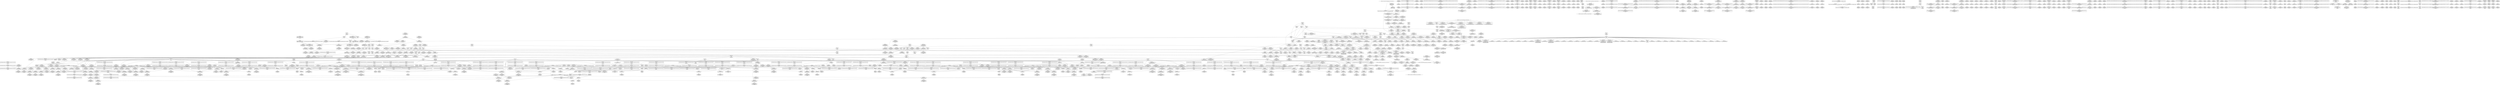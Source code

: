 digraph {
	CE0x5819560 [shape=record,shape=Mrecord,label="{CE0x5819560|rcu_read_lock:tmp|*SummSource*}"]
	CE0x5811af0 [shape=record,shape=Mrecord,label="{CE0x5811af0|__rcu_read_lock:entry|*SummSink*}"]
	CE0x57ec2c0 [shape=record,shape=Mrecord,label="{CE0x57ec2c0|task_sid:tmp25|security/selinux/hooks.c,208|*SummSource*}"]
	CE0x58674d0 [shape=record,shape=Mrecord,label="{CE0x58674d0|rcu_read_unlock:tmp18|include/linux/rcupdate.h,933}"]
	CE0x5783f00 [shape=record,shape=Mrecord,label="{CE0x5783f00|i32_5|*Constant*|*SummSource*}"]
	CE0x581b5a0 [shape=record,shape=Mrecord,label="{CE0x581b5a0|cred_sid:tmp1|*SummSource*}"]
	CE0x58908c0 [shape=record,shape=Mrecord,label="{CE0x58908c0|rcu_lock_acquire:tmp4|include/linux/rcupdate.h,418}"]
	CE0x5792c00 [shape=record,shape=Mrecord,label="{CE0x5792c00|i64*_getelementptr_inbounds_(_2_x_i64_,_2_x_i64_*___llvm_gcov_ctr98,_i64_0,_i64_0)|*Constant*|*SummSink*}"]
	CE0x583feb0 [shape=record,shape=Mrecord,label="{CE0x583feb0|i64*_getelementptr_inbounds_(_4_x_i64_,_4_x_i64_*___llvm_gcov_ctr133,_i64_0,_i64_1)|*Constant*|*SummSink*}"]
	CE0x58690c0 [shape=record,shape=Mrecord,label="{CE0x58690c0|i8*_getelementptr_inbounds_(_44_x_i8_,_44_x_i8_*_.str47,_i32_0,_i32_0)|*Constant*|*SummSink*}"]
	CE0x5859890 [shape=record,shape=Mrecord,label="{CE0x5859890|rcu_lock_acquire:tmp1}"]
	CE0x585cf20 [shape=record,shape=Mrecord,label="{CE0x585cf20|__rcu_read_lock:tmp6|include/linux/rcupdate.h,240|*SummSink*}"]
	CE0x58540d0 [shape=record,shape=Mrecord,label="{CE0x58540d0|rcu_read_unlock:tmp14|include/linux/rcupdate.h,933|*SummSink*}"]
	CE0x585e230 [shape=record,shape=Mrecord,label="{CE0x585e230|rcu_lock_acquire:tmp}"]
	CE0x5804b20 [shape=record,shape=Mrecord,label="{CE0x5804b20|sock_has_perm:tmp7|security/selinux/hooks.c,3969|*SummSink*}"]
	CE0x580fbf0 [shape=record,shape=Mrecord,label="{CE0x580fbf0|rcu_read_unlock:land.lhs.true}"]
	CE0x580b300 [shape=record,shape=Mrecord,label="{CE0x580b300|rcu_read_lock:call3|include/linux/rcupdate.h,882|*SummSource*}"]
	CE0x584c370 [shape=record,shape=Mrecord,label="{CE0x584c370|rcu_read_lock:tmp15|include/linux/rcupdate.h,882|*SummSource*}"]
	CE0x5775f00 [shape=record,shape=Mrecord,label="{CE0x5775f00|i64*_getelementptr_inbounds_(_2_x_i64_,_2_x_i64_*___llvm_gcov_ctr367,_i64_0,_i64_1)|*Constant*|*SummSource*}"]
	CE0x5807b90 [shape=record,shape=Mrecord,label="{CE0x5807b90|i8_0|*Constant*|*SummSink*}"]
	CE0x58468e0 [shape=record,shape=Mrecord,label="{CE0x58468e0|__preempt_count_sub:tmp2}"]
	CE0x57fdfb0 [shape=record,shape=Mrecord,label="{CE0x57fdfb0|cred_sid:tmp4|*LoadInst*|security/selinux/hooks.c,196|*SummSource*}"]
	CE0x583eea0 [shape=record,shape=Mrecord,label="{CE0x583eea0|rcu_read_lock:tmp7|include/linux/rcupdate.h,882|*SummSink*}"]
	CE0x57bca00 [shape=record,shape=Mrecord,label="{CE0x57bca00|i32_77|*Constant*|*SummSource*}"]
	CE0x582ada0 [shape=record,shape=Mrecord,label="{CE0x582ada0|rcu_lock_release:tmp2}"]
	CE0x579b3a0 [shape=record,shape=Mrecord,label="{CE0x579b3a0|sock_has_perm:sk_security|security/selinux/hooks.c,3964}"]
	CE0x58067d0 [shape=record,shape=Mrecord,label="{CE0x58067d0|i64*_getelementptr_inbounds_(_6_x_i64_,_6_x_i64_*___llvm_gcov_ctr327,_i64_0,_i64_4)|*Constant*|*SummSource*}"]
	CE0x69a2050 [shape=record,shape=Mrecord,label="{CE0x69a2050|selinux_socket_shutdown:call1|security/selinux/hooks.c,4253|*SummSource*}"]
	CE0x5797340 [shape=record,shape=Mrecord,label="{CE0x5797340|task_sid:do.end}"]
	CE0x582a500 [shape=record,shape=Mrecord,label="{CE0x582a500|_call_void_lock_acquire(%struct.lockdep_map*_%map,_i32_0,_i32_0,_i32_2,_i32_0,_%struct.lockdep_map*_null,_i64_ptrtoint_(i8*_blockaddress(_rcu_lock_acquire,_%__here)_to_i64))_#10,_!dbg_!27716|include/linux/rcupdate.h,418}"]
	CE0x57fd6f0 [shape=record,shape=Mrecord,label="{CE0x57fd6f0|8:_%struct.sock*,_:_SCME_8,16_|*MultipleSource*|security/selinux/hooks.c, 3966|security/selinux/hooks.c,3966|security/selinux/hooks.c,3966}"]
	CE0x58062e0 [shape=record,shape=Mrecord,label="{CE0x58062e0|sock_has_perm:tmp12|security/selinux/hooks.c,3970|*SummSource*}"]
	CE0x5778390 [shape=record,shape=Mrecord,label="{CE0x5778390|_ret_void,_!dbg_!27735|include/linux/rcupdate.h,884}"]
	CE0x58a3e10 [shape=record,shape=Mrecord,label="{CE0x58a3e10|rcu_lock_release:indirectgoto|*SummSink*}"]
	CE0x58a3a80 [shape=record,shape=Mrecord,label="{CE0x58a3a80|_call_void_asm_addl_$1,_%gs:$0_,_*m,ri,*m,_dirflag_,_fpsr_,_flags_(i32*___preempt_count,_i32_%val,_i32*___preempt_count)_#3,_!dbg_!27714,_!srcloc_!27717|./arch/x86/include/asm/preempt.h,72}"]
	CE0x57ff540 [shape=record,shape=Mrecord,label="{CE0x57ff540|8:_%struct.sock*,_:_SCME_37,38_}"]
	CE0x58571f0 [shape=record,shape=Mrecord,label="{CE0x58571f0|rcu_lock_acquire:tmp3|*SummSink*}"]
	CE0x57a32e0 [shape=record,shape=Mrecord,label="{CE0x57a32e0|sock_has_perm:if.then|*SummSource*}"]
	CE0x5856350 [shape=record,shape=Mrecord,label="{CE0x5856350|rcu_read_unlock:tmp13|include/linux/rcupdate.h,933|*SummSource*}"]
	CE0x583a5c0 [shape=record,shape=Mrecord,label="{CE0x583a5c0|rcu_read_lock:if.end|*SummSink*}"]
	CE0x57fde30 [shape=record,shape=Mrecord,label="{CE0x57fde30|cred_sid:tmp4|*LoadInst*|security/selinux/hooks.c,196}"]
	CE0x5894030 [shape=record,shape=Mrecord,label="{CE0x5894030|__rcu_read_unlock:tmp7|include/linux/rcupdate.h,245|*SummSource*}"]
	CE0x57fe0e0 [shape=record,shape=Mrecord,label="{CE0x57fe0e0|cred_sid:tmp4|*LoadInst*|security/selinux/hooks.c,196|*SummSink*}"]
	CE0x5851e50 [shape=record,shape=Mrecord,label="{CE0x5851e50|rcu_read_lock:tmp22|include/linux/rcupdate.h,884|*SummSource*}"]
	CE0x5800250 [shape=record,shape=Mrecord,label="{CE0x5800250|8:_%struct.sock*,_:_SCME_48,49_}"]
	CE0x5831440 [shape=record,shape=Mrecord,label="{CE0x5831440|i64*_getelementptr_inbounds_(_4_x_i64_,_4_x_i64_*___llvm_gcov_ctr130,_i64_0,_i64_3)|*Constant*|*SummSink*}"]
	CE0x58a65e0 [shape=record,shape=Mrecord,label="{CE0x58a65e0|COLLAPSED:_GCMRE___llvm_gcov_ctr129_internal_global_4_x_i64_zeroinitializer:_elem_0:default:}"]
	CE0x5890cf0 [shape=record,shape=Mrecord,label="{CE0x5890cf0|GLOBAL:__preempt_count_sub|*Constant*|*SummSource*}"]
	CE0x5815a10 [shape=record,shape=Mrecord,label="{CE0x5815a10|task_sid:call|security/selinux/hooks.c,208}"]
	CE0x57ef210 [shape=record,shape=Mrecord,label="{CE0x57ef210|i64*_getelementptr_inbounds_(_4_x_i64_,_4_x_i64_*___llvm_gcov_ctr135,_i64_0,_i64_1)|*Constant*|*SummSource*}"]
	CE0x589f410 [shape=record,shape=Mrecord,label="{CE0x589f410|rcu_lock_release:tmp6}"]
	CE0x5838e20 [shape=record,shape=Mrecord,label="{CE0x5838e20|_ret_i32_%tmp6,_!dbg_!27716|security/selinux/hooks.c,197|*SummSink*}"]
	CE0x5840200 [shape=record,shape=Mrecord,label="{CE0x5840200|rcu_read_lock:tmp5|include/linux/rcupdate.h,882|*SummSink*}"]
	CE0x57a04f0 [shape=record,shape=Mrecord,label="{CE0x57a04f0|avc_has_perm:entry|*SummSink*}"]
	CE0x58107d0 [shape=record,shape=Mrecord,label="{CE0x58107d0|task_sid:tmp6|security/selinux/hooks.c,208|*SummSink*}"]
	CE0x58655c0 [shape=record,shape=Mrecord,label="{CE0x58655c0|i64*_getelementptr_inbounds_(_11_x_i64_,_11_x_i64_*___llvm_gcov_ctr132,_i64_0,_i64_9)|*Constant*|*SummSink*}"]
	CE0x5855ec0 [shape=record,shape=Mrecord,label="{CE0x5855ec0|rcu_read_unlock:tmp13|include/linux/rcupdate.h,933}"]
	CE0x5800aa0 [shape=record,shape=Mrecord,label="{CE0x5800aa0|8:_%struct.sock*,_:_SCME_55,56_}"]
	CE0x57a2d80 [shape=record,shape=Mrecord,label="{CE0x57a2d80|rcu_read_lock:entry}"]
	CE0x5837990 [shape=record,shape=Mrecord,label="{CE0x5837990|GLOBAL:cred_sid|*Constant*}"]
	CE0x5851750 [shape=record,shape=Mrecord,label="{CE0x5851750|rcu_read_lock:tmp21|include/linux/rcupdate.h,884|*SummSource*}"]
	CE0x5787760 [shape=record,shape=Mrecord,label="{CE0x5787760|i64*_getelementptr_inbounds_(_6_x_i64_,_6_x_i64_*___llvm_gcov_ctr327,_i64_0,_i64_0)|*Constant*}"]
	CE0x5774c70 [shape=record,shape=Mrecord,label="{CE0x5774c70|32:_%struct.sock*,_:_CRE_0,4_|*MultipleSource*|security/selinux/hooks.c,4253|Function::selinux_socket_shutdown&Arg::sock::}"]
	CE0x5823940 [shape=record,shape=Mrecord,label="{CE0x5823940|i64*_getelementptr_inbounds_(_13_x_i64_,_13_x_i64_*___llvm_gcov_ctr126,_i64_0,_i64_8)|*Constant*|*SummSource*}"]
	CE0x5816410 [shape=record,shape=Mrecord,label="{CE0x5816410|COLLAPSED:_GCMRE___llvm_gcov_ctr126_internal_global_13_x_i64_zeroinitializer:_elem_0:default:}"]
	CE0x579c150 [shape=record,shape=Mrecord,label="{CE0x579c150|sock_has_perm:tmp13|security/selinux/hooks.c,3972|*SummSink*}"]
	CE0x57f7660 [shape=record,shape=Mrecord,label="{CE0x57f7660|sock_has_perm:tmp17|security/selinux/hooks.c,3976|*SummSink*}"]
	CE0x57eca90 [shape=record,shape=Mrecord,label="{CE0x57eca90|i64*_getelementptr_inbounds_(_13_x_i64_,_13_x_i64_*___llvm_gcov_ctr126,_i64_0,_i64_9)|*Constant*|*SummSink*}"]
	CE0x57ec8a0 [shape=record,shape=Mrecord,label="{CE0x57ec8a0|i64*_getelementptr_inbounds_(_13_x_i64_,_13_x_i64_*___llvm_gcov_ctr126,_i64_0,_i64_9)|*Constant*|*SummSource*}"]
	CE0x578f540 [shape=record,shape=Mrecord,label="{CE0x578f540|sock_has_perm:sk|Function::sock_has_perm&Arg::sk::|*SummSource*}"]
	CE0x7541ad0 [shape=record,shape=Mrecord,label="{CE0x7541ad0|GLOBAL:sock_has_perm|*Constant*}"]
	CE0x583e180 [shape=record,shape=Mrecord,label="{CE0x583e180|rcu_read_lock:tmp6|include/linux/rcupdate.h,882|*SummSink*}"]
	CE0x585c500 [shape=record,shape=Mrecord,label="{CE0x585c500|rcu_read_unlock:if.then}"]
	CE0x580fd20 [shape=record,shape=Mrecord,label="{CE0x580fd20|rcu_read_unlock:land.lhs.true|*SummSource*}"]
	CE0x57bd510 [shape=record,shape=Mrecord,label="{CE0x57bd510|rcu_read_lock:tmp1|*SummSink*}"]
	CE0x57bc4d0 [shape=record,shape=Mrecord,label="{CE0x57bc4d0|rcu_read_lock:do.body|*SummSink*}"]
	CE0x5810120 [shape=record,shape=Mrecord,label="{CE0x5810120|task_sid:tmp3|*SummSource*}"]
	CE0x589e440 [shape=record,shape=Mrecord,label="{CE0x589e440|__rcu_read_lock:tmp}"]
	CE0x5839820 [shape=record,shape=Mrecord,label="{CE0x5839820|GLOBAL:rcu_read_unlock|*Constant*|*SummSource*}"]
	CE0x579b470 [shape=record,shape=Mrecord,label="{CE0x579b470|sock_has_perm:sk_security|security/selinux/hooks.c,3964|*SummSource*}"]
	CE0x5838730 [shape=record,shape=Mrecord,label="{CE0x5838730|cred_sid:cred|Function::cred_sid&Arg::cred::}"]
	CE0x583c370 [shape=record,shape=Mrecord,label="{CE0x583c370|rcu_read_lock:if.then}"]
	CE0x5811a80 [shape=record,shape=Mrecord,label="{CE0x5811a80|__rcu_read_lock:entry|*SummSource*}"]
	CE0x5854240 [shape=record,shape=Mrecord,label="{CE0x5854240|rcu_read_unlock:tmp15|include/linux/rcupdate.h,933}"]
	CE0x576e690 [shape=record,shape=Mrecord,label="{CE0x576e690|GLOBAL:get_current|*Constant*|*SummSink*}"]
	CE0x5892f40 [shape=record,shape=Mrecord,label="{CE0x5892f40|__preempt_count_add:do.end}"]
	CE0x5799e50 [shape=record,shape=Mrecord,label="{CE0x5799e50|_call_void_mcount()_#3|*SummSink*}"]
	CE0x584c990 [shape=record,shape=Mrecord,label="{CE0x584c990|rcu_read_lock:tmp16|include/linux/rcupdate.h,882|*SummSink*}"]
	CE0x57a1190 [shape=record,shape=Mrecord,label="{CE0x57a1190|sock_has_perm:tmp18|security/selinux/hooks.c,3977|*SummSource*}"]
	CE0x5859250 [shape=record,shape=Mrecord,label="{CE0x5859250|_call_void_mcount()_#3}"]
	CE0x57a2df0 [shape=record,shape=Mrecord,label="{CE0x57a2df0|rcu_read_lock:entry|*SummSource*}"]
	CE0x581b310 [shape=record,shape=Mrecord,label="{CE0x581b310|task_sid:tobool|security/selinux/hooks.c,208|*SummSink*}"]
	CE0x57a9730 [shape=record,shape=Mrecord,label="{CE0x57a9730|rcu_read_lock:tmp3|*SummSink*}"]
	CE0x5855da0 [shape=record,shape=Mrecord,label="{CE0x5855da0|rcu_read_unlock:call3|include/linux/rcupdate.h,933|*SummSink*}"]
	CE0x57ec120 [shape=record,shape=Mrecord,label="{CE0x57ec120|task_sid:tmp26|security/selinux/hooks.c,208}"]
	CE0x589f730 [shape=record,shape=Mrecord,label="{CE0x589f730|rcu_lock_release:tmp6|*SummSink*}"]
	CE0x581bbb0 [shape=record,shape=Mrecord,label="{CE0x581bbb0|task_sid:do.body5|*SummSink*}"]
	CE0x57b2590 [shape=record,shape=Mrecord,label="{CE0x57b2590|i32_65536|*Constant*|*SummSource*}"]
	CE0x5831970 [shape=record,shape=Mrecord,label="{CE0x5831970|rcu_lock_acquire:tmp7}"]
	CE0x58016b0 [shape=record,shape=Mrecord,label="{CE0x58016b0|_ret_i32_%call7,_!dbg_!27749|security/selinux/hooks.c,210}"]
	CE0x585d4d0 [shape=record,shape=Mrecord,label="{CE0x585d4d0|rcu_read_unlock:if.end|*SummSource*}"]
	CE0x5830ea0 [shape=record,shape=Mrecord,label="{CE0x5830ea0|i64_ptrtoint_(i8*_blockaddress(_rcu_lock_acquire,_%__here)_to_i64)|*Constant*|*SummSink*}"]
	CE0x5828480 [shape=record,shape=Mrecord,label="{CE0x5828480|_ret_void,_!dbg_!27717|include/linux/rcupdate.h,424|*SummSource*}"]
	CE0x578ed40 [shape=record,shape=Mrecord,label="{CE0x578ed40|GLOBAL:sock_has_perm|*Constant*|*SummSink*}"]
	CE0x5804000 [shape=record,shape=Mrecord,label="{CE0x5804000|sock_has_perm:tmp7|security/selinux/hooks.c,3969|*SummSource*}"]
	CE0x58941a0 [shape=record,shape=Mrecord,label="{CE0x58941a0|__rcu_read_unlock:tmp7|include/linux/rcupdate.h,245|*SummSink*}"]
	CE0x583b180 [shape=record,shape=Mrecord,label="{CE0x583b180|0:_i8,_:_GCMR_rcu_read_lock.__warned_internal_global_i8_0,_section_.data.unlikely_,_align_1:_elem_0:default:}"]
	CE0x5867e30 [shape=record,shape=Mrecord,label="{CE0x5867e30|_call_void_lockdep_rcu_suspicious(i8*_getelementptr_inbounds_(_25_x_i8_,_25_x_i8_*_.str45,_i32_0,_i32_0),_i32_934,_i8*_getelementptr_inbounds_(_44_x_i8_,_44_x_i8_*_.str47,_i32_0,_i32_0))_#10,_!dbg_!27726|include/linux/rcupdate.h,933|*SummSink*}"]
	CE0x58e0e80 [shape=record,shape=Mrecord,label="{CE0x58e0e80|__preempt_count_sub:tmp1|*SummSource*}"]
	CE0x5829b40 [shape=record,shape=Mrecord,label="{CE0x5829b40|__rcu_read_lock:bb|*SummSource*}"]
	CE0x5818b10 [shape=record,shape=Mrecord,label="{CE0x5818b10|task_sid:tmp8|security/selinux/hooks.c,208|*SummSink*}"]
	CE0x5827d20 [shape=record,shape=Mrecord,label="{CE0x5827d20|rcu_lock_release:map|Function::rcu_lock_release&Arg::map::}"]
	CE0x582b8f0 [shape=record,shape=Mrecord,label="{CE0x582b8f0|__rcu_read_lock:tmp2}"]
	CE0x5828fc0 [shape=record,shape=Mrecord,label="{CE0x5828fc0|__rcu_read_unlock:entry|*SummSource*}"]
	CE0x5855b20 [shape=record,shape=Mrecord,label="{CE0x5855b20|_ret_void,_!dbg_!27719|./arch/x86/include/asm/preempt.h,73|*SummSource*}"]
	CE0x5841a60 [shape=record,shape=Mrecord,label="{CE0x5841a60|_call_void___preempt_count_sub(i32_1)_#10,_!dbg_!27715|include/linux/rcupdate.h,244}"]
	CE0x5837250 [shape=record,shape=Mrecord,label="{CE0x5837250|task_sid:tmp26|security/selinux/hooks.c,208|*SummSink*}"]
	CE0x584fa50 [shape=record,shape=Mrecord,label="{CE0x584fa50|rcu_read_lock:tmp18|include/linux/rcupdate.h,882|*SummSource*}"]
	CE0x5806760 [shape=record,shape=Mrecord,label="{CE0x5806760|i64*_getelementptr_inbounds_(_6_x_i64_,_6_x_i64_*___llvm_gcov_ctr327,_i64_0,_i64_4)|*Constant*}"]
	CE0x58295b0 [shape=record,shape=Mrecord,label="{CE0x58295b0|_ret_void,_!dbg_!27717|include/linux/rcupdate.h,245|*SummSource*}"]
	CE0x5835340 [shape=record,shape=Mrecord,label="{CE0x5835340|i64*_getelementptr_inbounds_(_4_x_i64_,_4_x_i64_*___llvm_gcov_ctr133,_i64_0,_i64_2)|*Constant*|*SummSink*}"]
	CE0x5893f00 [shape=record,shape=Mrecord,label="{CE0x5893f00|__rcu_read_unlock:tmp7|include/linux/rcupdate.h,245}"]
	CE0x5822f40 [shape=record,shape=Mrecord,label="{CE0x5822f40|task_sid:tmp15|security/selinux/hooks.c,208|*SummSink*}"]
	CE0x57b02d0 [shape=record,shape=Mrecord,label="{CE0x57b02d0|GLOBAL:sock_has_perm|*Constant*|*SummSource*}"]
	CE0x5834330 [shape=record,shape=Mrecord,label="{CE0x5834330|GLOBAL:lock_release|*Constant*}"]
	CE0x58d3830 [shape=record,shape=Mrecord,label="{CE0x58d3830|_call_void_mcount()_#3|*SummSink*}"]
	CE0x57bc1f0 [shape=record,shape=Mrecord,label="{CE0x57bc1f0|rcu_lock_acquire:bb}"]
	CE0x57a3190 [shape=record,shape=Mrecord,label="{CE0x57a3190|sock_has_perm:cleanup}"]
	CE0x5781b60 [shape=record,shape=Mrecord,label="{CE0x5781b60|i32_0|*Constant*|*SummSink*}"]
	CE0x579ace0 [shape=record,shape=Mrecord,label="{CE0x579ace0|i64_4|*Constant*}"]
	CE0x5778fd0 [shape=record,shape=Mrecord,label="{CE0x5778fd0|selinux_socket_shutdown:tmp1}"]
	CE0x5787850 [shape=record,shape=Mrecord,label="{CE0x5787850|i64*_getelementptr_inbounds_(_6_x_i64_,_6_x_i64_*___llvm_gcov_ctr327,_i64_0,_i64_0)|*Constant*|*SummSource*}"]
	CE0x5793c40 [shape=record,shape=Mrecord,label="{CE0x5793c40|avc_has_perm:tsid|Function::avc_has_perm&Arg::tsid::|*SummSink*}"]
	CE0x57eb500 [shape=record,shape=Mrecord,label="{CE0x57eb500|task_sid:tmp23|security/selinux/hooks.c,208|*SummSink*}"]
	CE0x5824fc0 [shape=record,shape=Mrecord,label="{CE0x5824fc0|_call_void_lockdep_rcu_suspicious(i8*_getelementptr_inbounds_(_25_x_i8_,_25_x_i8_*_.str3,_i32_0,_i32_0),_i32_208,_i8*_getelementptr_inbounds_(_41_x_i8_,_41_x_i8_*_.str44,_i32_0,_i32_0))_#10,_!dbg_!27732|security/selinux/hooks.c,208}"]
	CE0x5778f20 [shape=record,shape=Mrecord,label="{CE0x5778f20|selinux_socket_shutdown:entry|*SummSink*}"]
	CE0x58a1430 [shape=record,shape=Mrecord,label="{CE0x58a1430|__rcu_read_lock:tmp4|include/linux/rcupdate.h,239|*SummSink*}"]
	CE0x588e5f0 [shape=record,shape=Mrecord,label="{CE0x588e5f0|i64*_getelementptr_inbounds_(_4_x_i64_,_4_x_i64_*___llvm_gcov_ctr135,_i64_0,_i64_0)|*Constant*|*SummSource*}"]
	CE0x57a1680 [shape=record,shape=Mrecord,label="{CE0x57a1680|task_sid:land.lhs.true}"]
	CE0x5861be0 [shape=record,shape=Mrecord,label="{CE0x5861be0|rcu_read_unlock:do.end|*SummSink*}"]
	CE0x5834570 [shape=record,shape=Mrecord,label="{CE0x5834570|GLOBAL:lock_release|*Constant*|*SummSink*}"]
	CE0x582a150 [shape=record,shape=Mrecord,label="{CE0x582a150|void_(i32*,_i32,_i32*)*_asm_addl_$1,_%gs:$0_,_*m,ri,*m,_dirflag_,_fpsr_,_flags_}"]
	CE0x58287a0 [shape=record,shape=Mrecord,label="{CE0x58287a0|_call_void___rcu_read_unlock()_#10,_!dbg_!27734|include/linux/rcupdate.h,937|*SummSource*}"]
	CE0x5821ed0 [shape=record,shape=Mrecord,label="{CE0x5821ed0|task_sid:tobool4|security/selinux/hooks.c,208|*SummSink*}"]
	CE0x5777300 [shape=record,shape=Mrecord,label="{CE0x5777300|sock_has_perm:ad|security/selinux/hooks.c, 3965|*SummSource*}"]
	CE0x581e830 [shape=record,shape=Mrecord,label="{CE0x581e830|task_sid:do.end6}"]
	CE0x5859d90 [shape=record,shape=Mrecord,label="{CE0x5859d90|_call_void_mcount()_#3}"]
	CE0x5783610 [shape=record,shape=Mrecord,label="{CE0x5783610|selinux_socket_shutdown:sock|Function::selinux_socket_shutdown&Arg::sock::}"]
	CE0x58175e0 [shape=record,shape=Mrecord,label="{CE0x58175e0|GLOBAL:task_sid.__warned|Global_var:task_sid.__warned|*SummSource*}"]
	CE0x58233d0 [shape=record,shape=Mrecord,label="{CE0x58233d0|task_sid:tmp16|security/selinux/hooks.c,208|*SummSource*}"]
	CE0x5828390 [shape=record,shape=Mrecord,label="{CE0x5828390|_ret_void,_!dbg_!27717|include/linux/rcupdate.h,424}"]
	CE0x5801570 [shape=record,shape=Mrecord,label="{CE0x5801570|task_sid:task|Function::task_sid&Arg::task::|*SummSource*}"]
	CE0x58a0f40 [shape=record,shape=Mrecord,label="{CE0x58a0f40|_call_void_mcount()_#3}"]
	CE0x582e500 [shape=record,shape=Mrecord,label="{CE0x582e500|__preempt_count_add:tmp1|*SummSink*}"]
	CE0x5831c80 [shape=record,shape=Mrecord,label="{CE0x5831c80|i8*_undef|*Constant*}"]
	CE0x581c6b0 [shape=record,shape=Mrecord,label="{CE0x581c6b0|_call_void_mcount()_#3|*SummSink*}"]
	CE0x57bc400 [shape=record,shape=Mrecord,label="{CE0x57bc400|rcu_read_lock:do.body|*SummSource*}"]
	CE0x58bf690 [shape=record,shape=Mrecord,label="{CE0x58bf690|i64_1|*Constant*}"]
	CE0x5835b80 [shape=record,shape=Mrecord,label="{CE0x5835b80|rcu_lock_release:tmp4|include/linux/rcupdate.h,423|*SummSink*}"]
	CE0x584e780 [shape=record,shape=Mrecord,label="{CE0x584e780|i8*_getelementptr_inbounds_(_42_x_i8_,_42_x_i8_*_.str46,_i32_0,_i32_0)|*Constant*|*SummSource*}"]
	CE0x581df00 [shape=record,shape=Mrecord,label="{CE0x581df00|i64_2|*Constant*}"]
	CE0x5867850 [shape=record,shape=Mrecord,label="{CE0x5867850|rcu_read_unlock:tmp18|include/linux/rcupdate.h,933|*SummSink*}"]
	CE0x57a9840 [shape=record,shape=Mrecord,label="{CE0x57a9840|_call_void_mcount()_#3}"]
	CE0x581a7a0 [shape=record,shape=Mrecord,label="{CE0x581a7a0|i64*_getelementptr_inbounds_(_2_x_i64_,_2_x_i64_*___llvm_gcov_ctr131,_i64_0,_i64_1)|*Constant*|*SummSource*}"]
	CE0x57fdc80 [shape=record,shape=Mrecord,label="{CE0x57fdc80|task_sid:do.body}"]
	CE0x5823e00 [shape=record,shape=Mrecord,label="{CE0x5823e00|i64*_getelementptr_inbounds_(_13_x_i64_,_13_x_i64_*___llvm_gcov_ctr126,_i64_0,_i64_8)|*Constant*|*SummSink*}"]
	CE0x57988b0 [shape=record,shape=Mrecord,label="{CE0x57988b0|sock_has_perm:tmp|*SummSource*}"]
	CE0x581bac0 [shape=record,shape=Mrecord,label="{CE0x581bac0|task_sid:do.body5|*SummSource*}"]
	CE0x581fcd0 [shape=record,shape=Mrecord,label="{CE0x581fcd0|i64_0|*Constant*}"]
	CE0x57ee7d0 [shape=record,shape=Mrecord,label="{CE0x57ee7d0|__preempt_count_sub:tmp3|*SummSink*}"]
	CE0x576e880 [shape=record,shape=Mrecord,label="{CE0x576e880|selinux_socket_shutdown:call|security/selinux/hooks.c,4253|*SummSink*}"]
	CE0x58011e0 [shape=record,shape=Mrecord,label="{CE0x58011e0|task_sid:entry|*SummSource*}"]
	CE0x581df70 [shape=record,shape=Mrecord,label="{CE0x581df70|task_sid:tmp5|security/selinux/hooks.c,208}"]
	CE0x583dcb0 [shape=record,shape=Mrecord,label="{CE0x583dcb0|rcu_read_unlock:tobool|include/linux/rcupdate.h,933|*SummSource*}"]
	CE0x57a1590 [shape=record,shape=Mrecord,label="{CE0x57a1590|task_sid:if.then|*SummSink*}"]
	CE0x579cf60 [shape=record,shape=Mrecord,label="{CE0x579cf60|0:_i8,_8:_%struct.lsm_network_audit*,_24:_%struct.selinux_audit_data*,_:_SCMRE_0,1_|*MultipleSource*|security/selinux/hooks.c, 3965|security/selinux/hooks.c,3972}"]
	CE0x5807620 [shape=record,shape=Mrecord,label="{CE0x5807620|sock_has_perm:tmp5|security/selinux/hooks.c,3966|*SummSource*}"]
	CE0x57b26c0 [shape=record,shape=Mrecord,label="{CE0x57b26c0|i32_65536|*Constant*|*SummSink*}"]
	CE0x72b9780 [shape=record,shape=Mrecord,label="{CE0x72b9780|sock_has_perm:task|Function::sock_has_perm&Arg::task::|*SummSource*}"]
	CE0x5853370 [shape=record,shape=Mrecord,label="{CE0x5853370|i64*_getelementptr_inbounds_(_11_x_i64_,_11_x_i64_*___llvm_gcov_ctr132,_i64_0,_i64_8)|*Constant*}"]
	CE0x5815750 [shape=record,shape=Mrecord,label="{CE0x5815750|_call_void___rcu_read_lock()_#10,_!dbg_!27710|include/linux/rcupdate.h,879|*SummSink*}"]
	CE0x5775610 [shape=record,shape=Mrecord,label="{CE0x5775610|32:_%struct.sock*,_:_CRE_4,6_|*MultipleSource*|security/selinux/hooks.c,4253|Function::selinux_socket_shutdown&Arg::sock::}"]
	CE0x5815600 [shape=record,shape=Mrecord,label="{CE0x5815600|_call_void___rcu_read_lock()_#10,_!dbg_!27710|include/linux/rcupdate.h,879|*SummSource*}"]
	CE0x578e760 [shape=record,shape=Mrecord,label="{CE0x578e760|32:_%struct.sock*,_:_CRE_32,40_|*MultipleSource*|security/selinux/hooks.c,4253|Function::selinux_socket_shutdown&Arg::sock::}"]
	CE0x5852680 [shape=record,shape=Mrecord,label="{CE0x5852680|cred_sid:bb}"]
	CE0x57f9420 [shape=record,shape=Mrecord,label="{CE0x57f9420|sock_has_perm:sk4|security/selinux/hooks.c,3974|*SummSource*}"]
	CE0x589f2f0 [shape=record,shape=Mrecord,label="{CE0x589f2f0|i64*_getelementptr_inbounds_(_4_x_i64_,_4_x_i64_*___llvm_gcov_ctr133,_i64_0,_i64_3)|*Constant*|*SummSource*}"]
	CE0x58a2e80 [shape=record,shape=Mrecord,label="{CE0x58a2e80|rcu_lock_release:indirectgoto}"]
	CE0x5836390 [shape=record,shape=Mrecord,label="{CE0x5836390|__rcu_read_unlock:tmp|*SummSource*}"]
	CE0x57987d0 [shape=record,shape=Mrecord,label="{CE0x57987d0|sock_has_perm:tmp}"]
	CE0x585b2a0 [shape=record,shape=Mrecord,label="{CE0x585b2a0|__preempt_count_add:entry|*SummSource*}"]
	CE0x58061b0 [shape=record,shape=Mrecord,label="{CE0x58061b0|sock_has_perm:tmp12|security/selinux/hooks.c,3970}"]
	CE0x583a070 [shape=record,shape=Mrecord,label="{CE0x583a070|_ret_void,_!dbg_!27735|include/linux/rcupdate.h,938|*SummSink*}"]
	CE0x5793cb0 [shape=record,shape=Mrecord,label="{CE0x5793cb0|avc_has_perm:tclass|Function::avc_has_perm&Arg::tclass::}"]
	CE0x5814c60 [shape=record,shape=Mrecord,label="{CE0x5814c60|task_sid:tmp4|*LoadInst*|security/selinux/hooks.c,208|*SummSink*}"]
	CE0x577c630 [shape=record,shape=Mrecord,label="{CE0x577c630|sock_has_perm:sk_security|security/selinux/hooks.c,3964|*SummSink*}"]
	CE0x5818470 [shape=record,shape=Mrecord,label="{CE0x5818470|_ret_void,_!dbg_!27717|include/linux/rcupdate.h,240}"]
	CE0x5850cb0 [shape=record,shape=Mrecord,label="{CE0x5850cb0|rcu_read_lock:tmp20|include/linux/rcupdate.h,882}"]
	CE0x5815d00 [shape=record,shape=Mrecord,label="{CE0x5815d00|task_sid:call|security/selinux/hooks.c,208|*SummSink*}"]
	CE0x5892e30 [shape=record,shape=Mrecord,label="{CE0x5892e30|__preempt_count_add:bb|*SummSink*}"]
	CE0x5791360 [shape=record,shape=Mrecord,label="{CE0x5791360|sock_has_perm:if.end|*SummSource*}"]
	CE0x58a24b0 [shape=record,shape=Mrecord,label="{CE0x58a24b0|i8*_undef|*Constant*|*SummSource*}"]
	CE0x58a7d70 [shape=record,shape=Mrecord,label="{CE0x58a7d70|void_(i32*,_i32,_i32*)*_asm_addl_$1,_%gs:$0_,_*m,ri,*m,_dirflag_,_fpsr_,_flags_}"]
	CE0x57c6480 [shape=record,shape=Mrecord,label="{CE0x57c6480|sock_has_perm:tmp20|security/selinux/hooks.c,3977|*SummSink*}"]
	CE0x58511b0 [shape=record,shape=Mrecord,label="{CE0x58511b0|rcu_read_lock:tmp21|include/linux/rcupdate.h,884}"]
	CE0x5799b80 [shape=record,shape=Mrecord,label="{CE0x5799b80|_call_void_mcount()_#3}"]
	CE0x58212c0 [shape=record,shape=Mrecord,label="{CE0x58212c0|task_sid:tmp13|security/selinux/hooks.c,208|*SummSource*}"]
	CE0x58a76d0 [shape=record,shape=Mrecord,label="{CE0x58a76d0|_call_void___preempt_count_sub(i32_1)_#10,_!dbg_!27715|include/linux/rcupdate.h,244|*SummSink*}"]
	CE0x5814220 [shape=record,shape=Mrecord,label="{CE0x5814220|task_sid:tmp1}"]
	CE0x577a2f0 [shape=record,shape=Mrecord,label="{CE0x577a2f0|sock_has_perm:tmp3|security/selinux/hooks.c,3964}"]
	CE0x5865330 [shape=record,shape=Mrecord,label="{CE0x5865330|i64*_getelementptr_inbounds_(_11_x_i64_,_11_x_i64_*___llvm_gcov_ctr132,_i64_0,_i64_9)|*Constant*}"]
	CE0x589e970 [shape=record,shape=Mrecord,label="{CE0x589e970|__preempt_count_sub:tmp5|./arch/x86/include/asm/preempt.h,77}"]
	CE0x57b6e10 [shape=record,shape=Mrecord,label="{CE0x57b6e10|i64*_getelementptr_inbounds_(_4_x_i64_,_4_x_i64_*___llvm_gcov_ctr130,_i64_0,_i64_0)|*Constant*}"]
	CE0x5889820 [shape=record,shape=Mrecord,label="{CE0x5889820|__rcu_read_lock:tmp4|include/linux/rcupdate.h,239}"]
	CE0x58038f0 [shape=record,shape=Mrecord,label="{CE0x58038f0|16:_i32,_24:_i16,_:_CRE_24,26_|*MultipleSource*|*LoadInst*|security/selinux/hooks.c,3964|security/selinux/hooks.c,3964|security/selinux/hooks.c,3969}"]
	CE0x582eb20 [shape=record,shape=Mrecord,label="{CE0x582eb20|__preempt_count_sub:bb|*SummSource*}"]
	CE0x5822dc0 [shape=record,shape=Mrecord,label="{CE0x5822dc0|task_sid:tmp16|security/selinux/hooks.c,208}"]
	CE0x5892ca0 [shape=record,shape=Mrecord,label="{CE0x5892ca0|__rcu_read_unlock:bb|*SummSink*}"]
	CE0x580a470 [shape=record,shape=Mrecord,label="{CE0x580a470|rcu_read_lock:tmp10|include/linux/rcupdate.h,882|*SummSink*}"]
	CE0x57f8330 [shape=record,shape=Mrecord,label="{CE0x57f8330|sock_has_perm:net1|security/selinux/hooks.c,3973|*SummSink*}"]
	CE0x58a3af0 [shape=record,shape=Mrecord,label="{CE0x58a3af0|_call_void_asm_addl_$1,_%gs:$0_,_*m,ri,*m,_dirflag_,_fpsr_,_flags_(i32*___preempt_count,_i32_%val,_i32*___preempt_count)_#3,_!dbg_!27714,_!srcloc_!27717|./arch/x86/include/asm/preempt.h,72|*SummSource*}"]
	CE0x581f670 [shape=record,shape=Mrecord,label="{CE0x581f670|cred_sid:tmp}"]
	CE0x5893230 [shape=record,shape=Mrecord,label="{CE0x5893230|__preempt_count_add:do.body}"]
	CE0x583f760 [shape=record,shape=Mrecord,label="{CE0x583f760|GLOBAL:__llvm_gcov_ctr132|Global_var:__llvm_gcov_ctr132}"]
	CE0x5779480 [shape=record,shape=Mrecord,label="{CE0x5779480|i32_1|*Constant*}"]
	CE0x580fae0 [shape=record,shape=Mrecord,label="{CE0x580fae0|rcu_read_unlock:if.then|*SummSink*}"]
	CE0x58515e0 [shape=record,shape=Mrecord,label="{CE0x58515e0|i64*_getelementptr_inbounds_(_11_x_i64_,_11_x_i64_*___llvm_gcov_ctr127,_i64_0,_i64_10)|*Constant*}"]
	CE0x58a32b0 [shape=record,shape=Mrecord,label="{CE0x58a32b0|rcu_lock_release:__here|*SummSource*}"]
	CE0x5824620 [shape=record,shape=Mrecord,label="{CE0x5824620|task_sid:tmp18|security/selinux/hooks.c,208|*SummSink*}"]
	CE0x578fdf0 [shape=record,shape=Mrecord,label="{CE0x578fdf0|sock_has_perm:if.then}"]
	CE0x5860bc0 [shape=record,shape=Mrecord,label="{CE0x5860bc0|rcu_read_unlock:land.lhs.true|*SummSink*}"]
	CE0x5826d10 [shape=record,shape=Mrecord,label="{CE0x5826d10|rcu_read_unlock:tmp22|include/linux/rcupdate.h,935|*SummSink*}"]
	CE0x57e9910 [shape=record,shape=Mrecord,label="{CE0x57e9910|i32_208|*Constant*}"]
	CE0x57a0c90 [shape=record,shape=Mrecord,label="{CE0x57a0c90|i64*_getelementptr_inbounds_(_6_x_i64_,_6_x_i64_*___llvm_gcov_ctr327,_i64_0,_i64_5)|*Constant*|*SummSource*}"]
	CE0x582f570 [shape=record,shape=Mrecord,label="{CE0x582f570|__preempt_count_sub:val|Function::__preempt_count_sub&Arg::val::}"]
	CE0x581b3e0 [shape=record,shape=Mrecord,label="{CE0x581b3e0|i64_3|*Constant*}"]
	CE0x5811530 [shape=record,shape=Mrecord,label="{CE0x5811530|i64_5|*Constant*|*SummSink*}"]
	CE0x58223c0 [shape=record,shape=Mrecord,label="{CE0x58223c0|i64_6|*Constant*|*SummSink*}"]
	CE0x57b13d0 [shape=record,shape=Mrecord,label="{CE0x57b13d0|sock_has_perm:perms|Function::sock_has_perm&Arg::perms::}"]
	CE0x57fce40 [shape=record,shape=Mrecord,label="{CE0x57fce40|_ret_i32_%retval.0,_!dbg_!27728|security/selinux/avc.c,775|*SummSource*}"]
	CE0x58209d0 [shape=record,shape=Mrecord,label="{CE0x58209d0|task_sid:tmp11|security/selinux/hooks.c,208|*SummSink*}"]
	CE0x58ca220 [shape=record,shape=Mrecord,label="{CE0x58ca220|i32_0|*Constant*}"]
	CE0x57feaf0 [shape=record,shape=Mrecord,label="{CE0x57feaf0|8:_%struct.sock*,_:_SCME_28,29_}"]
	CE0x582a810 [shape=record,shape=Mrecord,label="{CE0x582a810|i32_0|*Constant*}"]
	CE0x57876d0 [shape=record,shape=Mrecord,label="{CE0x57876d0|sock_has_perm:bb|*SummSink*}"]
	CE0x581e950 [shape=record,shape=Mrecord,label="{CE0x581e950|task_sid:do.end6|*SummSource*}"]
	CE0x57ffb30 [shape=record,shape=Mrecord,label="{CE0x57ffb30|8:_%struct.sock*,_:_SCME_42,43_}"]
	CE0x58a3fc0 [shape=record,shape=Mrecord,label="{CE0x58a3fc0|i64*_getelementptr_inbounds_(_4_x_i64_,_4_x_i64_*___llvm_gcov_ctr134,_i64_0,_i64_2)|*Constant*|*SummSink*}"]
	CE0x5864d40 [shape=record,shape=Mrecord,label="{CE0x5864d40|i64*_getelementptr_inbounds_(_11_x_i64_,_11_x_i64_*___llvm_gcov_ctr132,_i64_0,_i64_8)|*Constant*|*SummSink*}"]
	CE0x57ff7a0 [shape=record,shape=Mrecord,label="{CE0x57ff7a0|8:_%struct.sock*,_:_SCME_39,40_}"]
	CE0x5851cb0 [shape=record,shape=Mrecord,label="{CE0x5851cb0|rcu_read_lock:tmp22|include/linux/rcupdate.h,884}"]
	CE0x582f9f0 [shape=record,shape=Mrecord,label="{CE0x582f9f0|_ret_void,_!dbg_!27720|./arch/x86/include/asm/preempt.h,78|*SummSource*}"]
	CE0x585be90 [shape=record,shape=Mrecord,label="{CE0x585be90|rcu_read_unlock:tmp9|include/linux/rcupdate.h,933}"]
	CE0x57997a0 [shape=record,shape=Mrecord,label="{CE0x57997a0|i32_22|*Constant*|*SummSink*}"]
	CE0x581b9e0 [shape=record,shape=Mrecord,label="{CE0x581b9e0|task_sid:do.body5}"]
	CE0x5837570 [shape=record,shape=Mrecord,label="{CE0x5837570|task_sid:tmp27|security/selinux/hooks.c,208|*SummSource*}"]
	CE0x5821f40 [shape=record,shape=Mrecord,label="{CE0x5821f40|i64_6|*Constant*}"]
	CE0x5821330 [shape=record,shape=Mrecord,label="{CE0x5821330|task_sid:tmp13|security/selinux/hooks.c,208|*SummSink*}"]
	CE0x57fd840 [shape=record,shape=Mrecord,label="{CE0x57fd840|i64*_getelementptr_inbounds_(_6_x_i64_,_6_x_i64_*___llvm_gcov_ctr327,_i64_0,_i64_3)|*Constant*}"]
	CE0x5819fa0 [shape=record,shape=Mrecord,label="{CE0x5819fa0|GLOBAL:__rcu_read_lock|*Constant*|*SummSink*}"]
	CE0x5778180 [shape=record,shape=Mrecord,label="{CE0x5778180|i32_0|*Constant*}"]
	CE0x5841930 [shape=record,shape=Mrecord,label="{CE0x5841930|_call_void_asm_sideeffect_,_memory_,_dirflag_,_fpsr_,_flags_()_#3,_!dbg_!27711,_!srcloc_!27714|include/linux/rcupdate.h,244|*SummSink*}"]
	CE0x5829cc0 [shape=record,shape=Mrecord,label="{CE0x5829cc0|__rcu_read_lock:bb|*SummSink*}"]
	CE0x584d320 [shape=record,shape=Mrecord,label="{CE0x584d320|i8*_getelementptr_inbounds_(_25_x_i8_,_25_x_i8_*_.str45,_i32_0,_i32_0)|*Constant*}"]
	CE0x5774a60 [shape=record,shape=Mrecord,label="{CE0x5774a60|selinux_socket_shutdown:tmp|*SummSource*}"]
	CE0x5859820 [shape=record,shape=Mrecord,label="{CE0x5859820|rcu_lock_acquire:tmp|*SummSink*}"]
	CE0x5826870 [shape=record,shape=Mrecord,label="{CE0x5826870|rcu_read_unlock:tmp22|include/linux/rcupdate.h,935|*SummSource*}"]
	CE0x57ff8d0 [shape=record,shape=Mrecord,label="{CE0x57ff8d0|8:_%struct.sock*,_:_SCME_40,41_}"]
	CE0x5837e50 [shape=record,shape=Mrecord,label="{CE0x5837e50|task_sid:call7|security/selinux/hooks.c,208|*SummSink*}"]
	CE0x581aa90 [shape=record,shape=Mrecord,label="{CE0x581aa90|rcu_read_lock:land.lhs.true2}"]
	CE0x5793610 [shape=record,shape=Mrecord,label="{CE0x5793610|avc_has_perm:ssid|Function::avc_has_perm&Arg::ssid::|*SummSource*}"]
	CE0x5841040 [shape=record,shape=Mrecord,label="{CE0x5841040|rcu_read_unlock:tmp5|include/linux/rcupdate.h,933|*SummSource*}"]
	CE0x5869010 [shape=record,shape=Mrecord,label="{CE0x5869010|i8*_getelementptr_inbounds_(_44_x_i8_,_44_x_i8_*_.str47,_i32_0,_i32_0)|*Constant*|*SummSource*}"]
	CE0x57c69b0 [shape=record,shape=Mrecord,label="{CE0x57c69b0|i64_7|*Constant*}"]
	CE0x57f3fd0 [shape=record,shape=Mrecord,label="{CE0x57f3fd0|__preempt_count_add:tmp6|./arch/x86/include/asm/preempt.h,73|*SummSink*}"]
	CE0x57a93b0 [shape=record,shape=Mrecord,label="{CE0x57a93b0|i32_59|*Constant*|*SummSink*}"]
	CE0x5830770 [shape=record,shape=Mrecord,label="{CE0x5830770|i64*_getelementptr_inbounds_(_4_x_i64_,_4_x_i64_*___llvm_gcov_ctr128,_i64_0,_i64_1)|*Constant*|*SummSource*}"]
	CE0x585b400 [shape=record,shape=Mrecord,label="{CE0x585b400|rcu_read_unlock:bb}"]
	CE0x58612a0 [shape=record,shape=Mrecord,label="{CE0x58612a0|__rcu_read_unlock:tmp5|include/linux/rcupdate.h,244|*SummSource*}"]
	CE0x5804e60 [shape=record,shape=Mrecord,label="{CE0x5804e60|GLOBAL:__llvm_gcov_ctr327|Global_var:__llvm_gcov_ctr327}"]
	CE0x583c960 [shape=record,shape=Mrecord,label="{CE0x583c960|cred_sid:tmp6|security/selinux/hooks.c,197}"]
	CE0x58406f0 [shape=record,shape=Mrecord,label="{CE0x58406f0|i64*_getelementptr_inbounds_(_4_x_i64_,_4_x_i64_*___llvm_gcov_ctr128,_i64_0,_i64_2)|*Constant*}"]
	CE0x58653a0 [shape=record,shape=Mrecord,label="{CE0x58653a0|i64*_getelementptr_inbounds_(_11_x_i64_,_11_x_i64_*___llvm_gcov_ctr132,_i64_0,_i64_9)|*Constant*|*SummSource*}"]
	CE0x57c5c80 [shape=record,shape=Mrecord,label="{CE0x57c5c80|sock_has_perm:tmp19|security/selinux/hooks.c,3977}"]
	CE0x57bdde0 [shape=record,shape=Mrecord,label="{CE0x57bdde0|sock_has_perm:tmp10|security/selinux/hooks.c,3969|*SummSink*}"]
	CE0x58277e0 [shape=record,shape=Mrecord,label="{CE0x58277e0|GLOBAL:rcu_lock_release|*Constant*|*SummSink*}"]
	CE0x583e880 [shape=record,shape=Mrecord,label="{CE0x583e880|rcu_lock_release:tmp1|*SummSink*}"]
	CE0x57e9380 [shape=record,shape=Mrecord,label="{CE0x57e9380|sock_has_perm:tmp2|*LoadInst*|security/selinux/hooks.c,3964|*SummSource*}"]
	CE0x57f8700 [shape=record,shape=Mrecord,label="{CE0x57f8700|sock_has_perm:u2|security/selinux/hooks.c,3974|*SummSource*}"]
	CE0x57fa810 [shape=record,shape=Mrecord,label="{CE0x57fa810|i32_4|*Constant*}"]
	CE0x57911e0 [shape=record,shape=Mrecord,label="{CE0x57911e0|i64*_getelementptr_inbounds_(_13_x_i64_,_13_x_i64_*___llvm_gcov_ctr126,_i64_0,_i64_0)|*Constant*|*SummSource*}"]
	CE0x5840d00 [shape=record,shape=Mrecord,label="{CE0x5840d00|GLOBAL:__llvm_gcov_ctr132|Global_var:__llvm_gcov_ctr132|*SummSource*}"]
	CE0x581bd70 [shape=record,shape=Mrecord,label="{CE0x581bd70|i64*_getelementptr_inbounds_(_11_x_i64_,_11_x_i64_*___llvm_gcov_ctr127,_i64_0,_i64_1)|*Constant*|*SummSink*}"]
	CE0x57f3f60 [shape=record,shape=Mrecord,label="{CE0x57f3f60|__preempt_count_add:tmp6|./arch/x86/include/asm/preempt.h,73|*SummSource*}"]
	CE0x58103b0 [shape=record,shape=Mrecord,label="{CE0x58103b0|GLOBAL:rcu_lock_map|Global_var:rcu_lock_map|*SummSink*}"]
	CE0x57fb8f0 [shape=record,shape=Mrecord,label="{CE0x57fb8f0|rcu_read_lock:tmp8|include/linux/rcupdate.h,882|*SummSource*}"]
	CE0x5832960 [shape=record,shape=Mrecord,label="{CE0x5832960|i64*_getelementptr_inbounds_(_4_x_i64_,_4_x_i64_*___llvm_gcov_ctr128,_i64_0,_i64_1)|*Constant*|*SummSink*}"]
	CE0x58ca290 [shape=record,shape=Mrecord,label="{CE0x58ca290|__preempt_count_sub:sub|./arch/x86/include/asm/preempt.h,77}"]
	CE0x5890930 [shape=record,shape=Mrecord,label="{CE0x5890930|rcu_lock_acquire:tmp4|include/linux/rcupdate.h,418|*SummSource*}"]
	CE0x5791450 [shape=record,shape=Mrecord,label="{CE0x5791450|sock_has_perm:if.end|*SummSink*}"]
	CE0x58163a0 [shape=record,shape=Mrecord,label="{CE0x58163a0|task_sid:tmp}"]
	CE0x57ea980 [shape=record,shape=Mrecord,label="{CE0x57ea980|task_sid:tmp23|security/selinux/hooks.c,208}"]
	CE0x582b9d0 [shape=record,shape=Mrecord,label="{CE0x582b9d0|__rcu_read_lock:tmp2|*SummSink*}"]
	CE0x585e790 [shape=record,shape=Mrecord,label="{CE0x585e790|rcu_read_unlock:tmp11|include/linux/rcupdate.h,933}"]
	CE0x58266d0 [shape=record,shape=Mrecord,label="{CE0x58266d0|rcu_read_unlock:tmp22|include/linux/rcupdate.h,935}"]
	CE0x57f9050 [shape=record,shape=Mrecord,label="{CE0x57f9050|sock_has_perm:tmp15|security/selinux/hooks.c,3974|*SummSource*}"]
	CE0x589fd40 [shape=record,shape=Mrecord,label="{CE0x589fd40|i8*_undef|*Constant*}"]
	CE0x57a1c00 [shape=record,shape=Mrecord,label="{CE0x57a1c00|i64_2|*Constant*}"]
	CE0x5837070 [shape=record,shape=Mrecord,label="{CE0x5837070|i64*_getelementptr_inbounds_(_13_x_i64_,_13_x_i64_*___llvm_gcov_ctr126,_i64_0,_i64_12)|*Constant*|*SummSource*}"]
	CE0x5784520 [shape=record,shape=Mrecord,label="{CE0x5784520|_call_void_mcount()_#3|*SummSink*}"]
	CE0x5889890 [shape=record,shape=Mrecord,label="{CE0x5889890|__rcu_read_lock:tmp4|include/linux/rcupdate.h,239|*SummSource*}"]
	CE0x585ceb0 [shape=record,shape=Mrecord,label="{CE0x585ceb0|__rcu_read_lock:tmp6|include/linux/rcupdate.h,240|*SummSource*}"]
	CE0x57ffd90 [shape=record,shape=Mrecord,label="{CE0x57ffd90|8:_%struct.sock*,_:_SCME_44,45_}"]
	CE0x57bd690 [shape=record,shape=Mrecord,label="{CE0x57bd690|i64*_getelementptr_inbounds_(_11_x_i64_,_11_x_i64_*___llvm_gcov_ctr127,_i64_0,_i64_1)|*Constant*|*SummSource*}"]
	CE0x589e2a0 [shape=record,shape=Mrecord,label="{CE0x589e2a0|__rcu_read_unlock:tmp}"]
	CE0x5802ec0 [shape=record,shape=Mrecord,label="{CE0x5802ec0|sock_has_perm:call|security/selinux/hooks.c,3967|*SummSink*}"]
	CE0x57fe740 [shape=record,shape=Mrecord,label="{CE0x57fe740|8:_%struct.sock*,_:_SCME_25,26_}"]
	CE0x577c5c0 [shape=record,shape=Mrecord,label="{CE0x577c5c0|i32_59|*Constant*|*SummSource*}"]
	CE0x589f480 [shape=record,shape=Mrecord,label="{CE0x589f480|i64*_getelementptr_inbounds_(_4_x_i64_,_4_x_i64_*___llvm_gcov_ctr133,_i64_0,_i64_3)|*Constant*|*SummSink*}"]
	CE0x58bf590 [shape=record,shape=Mrecord,label="{CE0x58bf590|__rcu_read_unlock:do.end}"]
	CE0x5839a40 [shape=record,shape=Mrecord,label="{CE0x5839a40|rcu_read_unlock:entry|*SummSink*}"]
	CE0x57a2560 [shape=record,shape=Mrecord,label="{CE0x57a2560|_call_void_rcu_read_lock()_#10,_!dbg_!27712|security/selinux/hooks.c,207}"]
	CE0x5836d40 [shape=record,shape=Mrecord,label="{CE0x5836d40|task_sid:tmp27|security/selinux/hooks.c,208}"]
	CE0x5828c40 [shape=record,shape=Mrecord,label="{CE0x5828c40|GLOBAL:__rcu_read_unlock|*Constant*|*SummSink*}"]
	CE0x5841e20 [shape=record,shape=Mrecord,label="{CE0x5841e20|i64*_getelementptr_inbounds_(_4_x_i64_,_4_x_i64_*___llvm_gcov_ctr128,_i64_0,_i64_2)|*Constant*|*SummSource*}"]
	CE0x5865e10 [shape=record,shape=Mrecord,label="{CE0x5865e10|rcu_read_unlock:tmp20|include/linux/rcupdate.h,933}"]
	CE0x5780130 [shape=record,shape=Mrecord,label="{CE0x5780130|selinux_socket_shutdown:tmp2|*SummSink*}"]
	CE0x5813810 [shape=record,shape=Mrecord,label="{CE0x5813810|_ret_void,_!dbg_!27717|include/linux/rcupdate.h,419|*SummSink*}"]
	CE0x585ed80 [shape=record,shape=Mrecord,label="{CE0x585ed80|rcu_lock_release:tmp3|*SummSink*}"]
	CE0x5781a50 [shape=record,shape=Mrecord,label="{CE0x5781a50|i64*_getelementptr_inbounds_(_2_x_i64_,_2_x_i64_*___llvm_gcov_ctr98,_i64_0,_i64_1)|*Constant*|*SummSink*}"]
	CE0x58313d0 [shape=record,shape=Mrecord,label="{CE0x58313d0|rcu_lock_acquire:tmp6}"]
	"CONST[source:0(mediator),value:0(static)][purpose:{operation}][SrcIdx:2]"
	CE0x5822820 [shape=record,shape=Mrecord,label="{CE0x5822820|task_sid:tmp14|security/selinux/hooks.c,208}"]
	CE0x57c5f70 [shape=record,shape=Mrecord,label="{CE0x57c5f70|sock_has_perm:tmp19|security/selinux/hooks.c,3977|*SummSink*}"]
	CE0x584f570 [shape=record,shape=Mrecord,label="{CE0x584f570|rcu_read_lock:tmp17|include/linux/rcupdate.h,882|*SummSink*}"]
	CE0x58666e0 [shape=record,shape=Mrecord,label="{CE0x58666e0|i64*_getelementptr_inbounds_(_11_x_i64_,_11_x_i64_*___llvm_gcov_ctr132,_i64_0,_i64_10)|*Constant*}"]
	CE0x57fddc0 [shape=record,shape=Mrecord,label="{CE0x57fddc0|COLLAPSED:_CMRE:_elem_0::|security/selinux/hooks.c,196}"]
	CE0x5781cb0 [shape=record,shape=Mrecord,label="{CE0x5781cb0|get_current:tmp1|*SummSink*}"]
	CE0x58a31f0 [shape=record,shape=Mrecord,label="{CE0x58a31f0|rcu_lock_release:__here}"]
	CE0x5846950 [shape=record,shape=Mrecord,label="{CE0x5846950|__preempt_count_sub:tmp2|*SummSource*}"]
	CE0x57f5db0 [shape=record,shape=Mrecord,label="{CE0x57f5db0|sock_has_perm:tmp11|security/selinux/hooks.c,3970}"]
	CE0x57ed580 [shape=record,shape=Mrecord,label="{CE0x57ed580|task_sid:tmp21|security/selinux/hooks.c,208|*SummSource*}"]
	CE0x5785ab0 [shape=record,shape=Mrecord,label="{CE0x5785ab0|i32_1|*Constant*}"]
	CE0x57a9310 [shape=record,shape=Mrecord,label="{CE0x57a9310|i32_59|*Constant*}"]
	CE0x57fc6f0 [shape=record,shape=Mrecord,label="{CE0x57fc6f0|rcu_read_lock:tmp10|include/linux/rcupdate.h,882}"]
	CE0x5807350 [shape=record,shape=Mrecord,label="{CE0x5807350|sock_has_perm:tmp4|security/selinux/hooks.c,3966|*SummSource*}"]
	CE0x57ebf30 [shape=record,shape=Mrecord,label="{CE0x57ebf30|task_sid:tmp24|security/selinux/hooks.c,208|*SummSource*}"]
	CE0x5780d60 [shape=record,shape=Mrecord,label="{CE0x5780d60|get_current:tmp2}"]
	CE0x57bf460 [shape=record,shape=Mrecord,label="{CE0x57bf460|cred_sid:sid|security/selinux/hooks.c,197|*SummSink*}"]
	CE0x5856d50 [shape=record,shape=Mrecord,label="{CE0x5856d50|rcu_read_unlock:tobool1|include/linux/rcupdate.h,933}"]
	CE0x5818740 [shape=record,shape=Mrecord,label="{CE0x5818740|_ret_void,_!dbg_!27717|include/linux/rcupdate.h,240|*SummSink*}"]
	CE0x5889990 [shape=record,shape=Mrecord,label="{CE0x5889990|__rcu_read_lock:do.end|*SummSource*}"]
	CE0x5829da0 [shape=record,shape=Mrecord,label="{CE0x5829da0|__rcu_read_lock:do.body}"]
	CE0x5823440 [shape=record,shape=Mrecord,label="{CE0x5823440|task_sid:tmp16|security/selinux/hooks.c,208|*SummSink*}"]
	CE0x5853830 [shape=record,shape=Mrecord,label="{CE0x5853830|i64*_getelementptr_inbounds_(_4_x_i64_,_4_x_i64_*___llvm_gcov_ctr130,_i64_0,_i64_2)|*Constant*|*SummSink*}"]
	CE0x5793910 [shape=record,shape=Mrecord,label="{CE0x5793910|avc_has_perm:tsid|Function::avc_has_perm&Arg::tsid::}"]
	CE0x581ce00 [shape=record,shape=Mrecord,label="{CE0x581ce00|rcu_read_lock:tmp1}"]
	CE0x57fcb70 [shape=record,shape=Mrecord,label="{CE0x57fcb70|avc_has_perm:auditdata|Function::avc_has_perm&Arg::auditdata::|*SummSource*}"]
	CE0x5804590 [shape=record,shape=Mrecord,label="{CE0x5804590|sock_has_perm:cmp|security/selinux/hooks.c,3969|*SummSink*}"]
	CE0x577ab10 [shape=record,shape=Mrecord,label="{CE0x577ab10|COLLAPSED:_GCMRE___llvm_gcov_ctr98_internal_global_2_x_i64_zeroinitializer:_elem_0:default:}"]
	CE0x57f00c0 [shape=record,shape=Mrecord,label="{CE0x57f00c0|__preempt_count_add:tmp2}"]
	CE0x5815ed0 [shape=record,shape=Mrecord,label="{CE0x5815ed0|cred_sid:tmp2|*SummSink*}"]
	CE0x5861a70 [shape=record,shape=Mrecord,label="{CE0x5861a70|rcu_lock_release:tmp3}"]
	CE0x583bfb0 [shape=record,shape=Mrecord,label="{CE0x583bfb0|GLOBAL:rcu_read_unlock.__warned|Global_var:rcu_read_unlock.__warned|*SummSink*}"]
	CE0x579a8a0 [shape=record,shape=Mrecord,label="{CE0x579a8a0|__rcu_read_lock:tmp7|include/linux/rcupdate.h,240|*SummSource*}"]
	CE0x57f7510 [shape=record,shape=Mrecord,label="{CE0x57f7510|sock_has_perm:tmp17|security/selinux/hooks.c,3976}"]
	CE0x5859070 [shape=record,shape=Mrecord,label="{CE0x5859070|__rcu_read_unlock:bb}"]
	CE0x582f420 [shape=record,shape=Mrecord,label="{CE0x582f420|rcu_lock_release:bb|*SummSink*}"]
	CE0x583f3e0 [shape=record,shape=Mrecord,label="{CE0x583f3e0|rcu_read_unlock:tobool|include/linux/rcupdate.h,933|*SummSink*}"]
	CE0x57756c0 [shape=record,shape=Mrecord,label="{CE0x57756c0|i64_1|*Constant*}"]
	CE0x5803af0 [shape=record,shape=Mrecord,label="{CE0x5803af0|sock_has_perm:tmp6|security/selinux/hooks.c,3969}"]
	CE0x584fff0 [shape=record,shape=Mrecord,label="{CE0x584fff0|_call_void_lockdep_rcu_suspicious(i8*_getelementptr_inbounds_(_25_x_i8_,_25_x_i8_*_.str45,_i32_0,_i32_0),_i32_883,_i8*_getelementptr_inbounds_(_42_x_i8_,_42_x_i8_*_.str46,_i32_0,_i32_0))_#10,_!dbg_!27728|include/linux/rcupdate.h,882}"]
	CE0x577adb0 [shape=record,shape=Mrecord,label="{CE0x577adb0|i32_2|*Constant*|*SummSource*}"]
	CE0x5802df0 [shape=record,shape=Mrecord,label="{CE0x5802df0|sock_has_perm:call|security/selinux/hooks.c,3967|*SummSource*}"]
	CE0x58399d0 [shape=record,shape=Mrecord,label="{CE0x58399d0|rcu_read_unlock:entry|*SummSource*}"]
	CE0x57bd300 [shape=record,shape=Mrecord,label="{CE0x57bd300|task_sid:tmp8|security/selinux/hooks.c,208}"]
	CE0x57926a0 [shape=record,shape=Mrecord,label="{CE0x57926a0|__rcu_read_lock:tmp5|include/linux/rcupdate.h,239|*SummSink*}"]
	CE0x5830af0 [shape=record,shape=Mrecord,label="{CE0x5830af0|%struct.lockdep_map*_null|*Constant*|*SummSink*}"]
	CE0x577d1e0 [shape=record,shape=Mrecord,label="{CE0x577d1e0|avc_has_perm:tclass|Function::avc_has_perm&Arg::tclass::|*SummSource*}"]
	CE0x58373d0 [shape=record,shape=Mrecord,label="{CE0x58373d0|task_sid:call7|security/selinux/hooks.c,208}"]
	CE0x58104c0 [shape=record,shape=Mrecord,label="{CE0x58104c0|rcu_lock_acquire:map|Function::rcu_lock_acquire&Arg::map::}"]
	CE0x5816b40 [shape=record,shape=Mrecord,label="{CE0x5816b40|task_sid:tobool|security/selinux/hooks.c,208}"]
	CE0x581a900 [shape=record,shape=Mrecord,label="{CE0x581a900|rcu_read_lock:do.end|*SummSource*}"]
	CE0x579b1a0 [shape=record,shape=Mrecord,label="{CE0x579b1a0|task_sid:tmp10|security/selinux/hooks.c,208|*SummSource*}"]
	CE0x583f290 [shape=record,shape=Mrecord,label="{CE0x583f290|GLOBAL:rcu_read_lock.__warned|Global_var:rcu_read_lock.__warned|*SummSource*}"]
	CE0x5801150 [shape=record,shape=Mrecord,label="{CE0x5801150|task_sid:entry}"]
	CE0x57ea300 [shape=record,shape=Mrecord,label="{CE0x57ea300|i8*_getelementptr_inbounds_(_41_x_i8_,_41_x_i8_*_.str44,_i32_0,_i32_0)|*Constant*|*SummSource*}"]
	CE0x576e9d0 [shape=record,shape=Mrecord,label="{CE0x576e9d0|i64*_getelementptr_inbounds_(_2_x_i64_,_2_x_i64_*___llvm_gcov_ctr367,_i64_0,_i64_0)|*Constant*|*SummSource*}"]
	CE0x581e020 [shape=record,shape=Mrecord,label="{CE0x581e020|task_sid:tmp5|security/selinux/hooks.c,208|*SummSource*}"]
	CE0x58904e0 [shape=record,shape=Mrecord,label="{CE0x58904e0|__preempt_count_add:do.body|*SummSource*}"]
	CE0x57bf7a0 [shape=record,shape=Mrecord,label="{CE0x57bf7a0|_call_void_mcount()_#3|*SummSink*}"]
	CE0x5813ea0 [shape=record,shape=Mrecord,label="{CE0x5813ea0|_call_void_mcount()_#3|*SummSource*}"]
	CE0x5841fd0 [shape=record,shape=Mrecord,label="{CE0x5841fd0|i64*_getelementptr_inbounds_(_4_x_i64_,_4_x_i64_*___llvm_gcov_ctr128,_i64_0,_i64_2)|*Constant*|*SummSink*}"]
	CE0x578d8a0 [shape=record,shape=Mrecord,label="{CE0x578d8a0|cred_sid:tmp5|security/selinux/hooks.c,196}"]
	CE0x5861170 [shape=record,shape=Mrecord,label="{CE0x5861170|__rcu_read_unlock:tmp5|include/linux/rcupdate.h,244}"]
	CE0x5834740 [shape=record,shape=Mrecord,label="{CE0x5834740|i64_ptrtoint_(i8*_blockaddress(_rcu_lock_release,_%__here)_to_i64)|*Constant*}"]
	CE0x582e7a0 [shape=record,shape=Mrecord,label="{CE0x582e7a0|__preempt_count_add:tmp7|./arch/x86/include/asm/preempt.h,73|*SummSink*}"]
	CE0x5781e80 [shape=record,shape=Mrecord,label="{CE0x5781e80|get_current:tmp3}"]
	CE0x580a860 [shape=record,shape=Mrecord,label="{CE0x580a860|rcu_read_lock:tmp11|include/linux/rcupdate.h,882|*SummSource*}"]
	CE0x57e7cd0 [shape=record,shape=Mrecord,label="{CE0x57e7cd0|1216:_i8*,_:_CRE_1216,1224_|*MultipleSource*|Function::sock_has_perm&Arg::sk::|security/selinux/hooks.c,3964|*LoadInst*|security/selinux/hooks.c,4253}"]
	CE0x57f8b40 [shape=record,shape=Mrecord,label="{CE0x57f8b40|sock_has_perm:net3|security/selinux/hooks.c,3974}"]
	CE0x5778430 [shape=record,shape=Mrecord,label="{CE0x5778430|_ret_void,_!dbg_!27735|include/linux/rcupdate.h,884|*SummSource*}"]
	CE0x5867d00 [shape=record,shape=Mrecord,label="{CE0x5867d00|_call_void_lockdep_rcu_suspicious(i8*_getelementptr_inbounds_(_25_x_i8_,_25_x_i8_*_.str45,_i32_0,_i32_0),_i32_934,_i8*_getelementptr_inbounds_(_44_x_i8_,_44_x_i8_*_.str47,_i32_0,_i32_0))_#10,_!dbg_!27726|include/linux/rcupdate.h,933|*SummSource*}"]
	CE0x583ad60 [shape=record,shape=Mrecord,label="{CE0x583ad60|rcu_read_lock:tmp8|include/linux/rcupdate.h,882}"]
	CE0x57ee890 [shape=record,shape=Mrecord,label="{CE0x57ee890|_call_void_mcount()_#3}"]
	CE0x58391f0 [shape=record,shape=Mrecord,label="{CE0x58391f0|_call_void_rcu_read_unlock()_#10,_!dbg_!27748|security/selinux/hooks.c,209}"]
	CE0x58568b0 [shape=record,shape=Mrecord,label="{CE0x58568b0|__rcu_read_unlock:tmp2}"]
	CE0x5861cc0 [shape=record,shape=Mrecord,label="{CE0x5861cc0|rcu_read_unlock:do.body|*SummSink*}"]
	CE0x584ec70 [shape=record,shape=Mrecord,label="{CE0x584ec70|i64*_getelementptr_inbounds_(_11_x_i64_,_11_x_i64_*___llvm_gcov_ctr127,_i64_0,_i64_9)|*Constant*|*SummSource*}"]
	CE0x578eef0 [shape=record,shape=Mrecord,label="{CE0x578eef0|selinux_socket_shutdown:call|security/selinux/hooks.c,4253}"]
	CE0x5831bc0 [shape=record,shape=Mrecord,label="{CE0x5831bc0|rcu_lock_acquire:tmp7|*SummSink*}"]
	CE0x5797630 [shape=record,shape=Mrecord,label="{CE0x5797630|sock_has_perm:tmp9|security/selinux/hooks.c,3969|*SummSource*}"]
	CE0x5856630 [shape=record,shape=Mrecord,label="{CE0x5856630|__rcu_read_lock:tmp1|*SummSource*}"]
	CE0x5836cd0 [shape=record,shape=Mrecord,label="{CE0x5836cd0|i64*_getelementptr_inbounds_(_13_x_i64_,_13_x_i64_*___llvm_gcov_ctr126,_i64_0,_i64_12)|*Constant*}"]
	CE0x5829850 [shape=record,shape=Mrecord,label="{CE0x5829850|GLOBAL:rcu_lock_release|*Constant*}"]
	CE0x58234d0 [shape=record,shape=Mrecord,label="{CE0x58234d0|i64*_getelementptr_inbounds_(_13_x_i64_,_13_x_i64_*___llvm_gcov_ctr126,_i64_0,_i64_8)|*Constant*}"]
	CE0x58e0d80 [shape=record,shape=Mrecord,label="{CE0x58e0d80|i64*_getelementptr_inbounds_(_4_x_i64_,_4_x_i64_*___llvm_gcov_ctr129,_i64_0,_i64_0)|*Constant*|*SummSource*}"]
	CE0x588ad20 [shape=record,shape=Mrecord,label="{CE0x588ad20|__preempt_count_sub:do.end}"]
	CE0x58620a0 [shape=record,shape=Mrecord,label="{CE0x58620a0|rcu_lock_release:tmp}"]
	CE0x5830c20 [shape=record,shape=Mrecord,label="{CE0x5830c20|i64_ptrtoint_(i8*_blockaddress(_rcu_lock_acquire,_%__here)_to_i64)|*Constant*}"]
	CE0x583c120 [shape=record,shape=Mrecord,label="{CE0x583c120|rcu_read_unlock:tmp8|include/linux/rcupdate.h,933}"]
	CE0x5797160 [shape=record,shape=Mrecord,label="{CE0x5797160|task_sid:if.end|*SummSource*}"]
	CE0x57bb800 [shape=record,shape=Mrecord,label="{CE0x57bb800|task_sid:land.lhs.true2|*SummSource*}"]
	CE0x584ee00 [shape=record,shape=Mrecord,label="{CE0x584ee00|i64*_getelementptr_inbounds_(_11_x_i64_,_11_x_i64_*___llvm_gcov_ctr127,_i64_0,_i64_9)|*Constant*|*SummSink*}"]
	CE0x57f95a0 [shape=record,shape=Mrecord,label="{CE0x57f95a0|sock_has_perm:sk4|security/selinux/hooks.c,3974|*SummSink*}"]
	CE0x58529e0 [shape=record,shape=Mrecord,label="{CE0x58529e0|i64*_getelementptr_inbounds_(_2_x_i64_,_2_x_i64_*___llvm_gcov_ctr131,_i64_0,_i64_0)|*Constant*}"]
	CE0x57bf0c0 [shape=record,shape=Mrecord,label="{CE0x57bf0c0|0:_i32,_4:_i32,_8:_i32,_12:_i32,_:_CMRE_4,8_|*MultipleSource*|security/selinux/hooks.c,196|security/selinux/hooks.c,197|*LoadInst*|security/selinux/hooks.c,196}"]
	CE0x5861640 [shape=record,shape=Mrecord,label="{CE0x5861640|rcu_read_unlock:tmp6|include/linux/rcupdate.h,933|*SummSource*}"]
	CE0x5837de0 [shape=record,shape=Mrecord,label="{CE0x5837de0|task_sid:call7|security/selinux/hooks.c,208|*SummSource*}"]
	CE0x585e620 [shape=record,shape=Mrecord,label="{CE0x585e620|rcu_read_unlock:tmp10|include/linux/rcupdate.h,933|*SummSink*}"]
	CE0x5815df0 [shape=record,shape=Mrecord,label="{CE0x5815df0|cred_sid:tmp2}"]
	CE0x57a2600 [shape=record,shape=Mrecord,label="{CE0x57a2600|_call_void_rcu_read_lock()_#10,_!dbg_!27712|security/selinux/hooks.c,207|*SummSource*}"]
	CE0x581dc10 [shape=record,shape=Mrecord,label="{CE0x581dc10|_call_void_mcount()_#3|*SummSource*}"]
	CE0x57bc260 [shape=record,shape=Mrecord,label="{CE0x57bc260|rcu_lock_acquire:bb|*SummSource*}"]
	CE0x5823010 [shape=record,shape=Mrecord,label="{CE0x5823010|task_sid:tmp17|security/selinux/hooks.c,208}"]
	CE0x5889f30 [shape=record,shape=Mrecord,label="{CE0x5889f30|rcu_lock_acquire:__here|*SummSink*}"]
	CE0x584f500 [shape=record,shape=Mrecord,label="{CE0x584f500|rcu_read_lock:tmp17|include/linux/rcupdate.h,882|*SummSource*}"]
	CE0x5868860 [shape=record,shape=Mrecord,label="{CE0x5868860|i32_934|*Constant*|*SummSource*}"]
	CE0x5814ae0 [shape=record,shape=Mrecord,label="{CE0x5814ae0|task_sid:tmp4|*LoadInst*|security/selinux/hooks.c,208|*SummSource*}"]
	CE0x58416d0 [shape=record,shape=Mrecord,label="{CE0x58416d0|_call_void___preempt_count_add(i32_1)_#10,_!dbg_!27711|include/linux/rcupdate.h,239}"]
	CE0x5798680 [shape=record,shape=Mrecord,label="{CE0x5798680|i64*_getelementptr_inbounds_(_6_x_i64_,_6_x_i64_*___llvm_gcov_ctr327,_i64_0,_i64_0)|*Constant*|*SummSink*}"]
	CE0x5832100 [shape=record,shape=Mrecord,label="{CE0x5832100|i64*_getelementptr_inbounds_(_4_x_i64_,_4_x_i64_*___llvm_gcov_ctr128,_i64_0,_i64_1)|*Constant*}"]
	CE0x58bcd90 [shape=record,shape=Mrecord,label="{CE0x58bcd90|__rcu_read_unlock:tmp3}"]
	CE0x582f680 [shape=record,shape=Mrecord,label="{CE0x582f680|__preempt_count_sub:val|Function::__preempt_count_sub&Arg::val::|*SummSource*}"]
	CE0x58005e0 [shape=record,shape=Mrecord,label="{CE0x58005e0|8:_%struct.sock*,_:_SCME_51,52_}"]
	CE0x57bf540 [shape=record,shape=Mrecord,label="{CE0x57bf540|sock_has_perm:tmp8|security/selinux/hooks.c,3969|*SummSink*}"]
	CE0x5778c60 [shape=record,shape=Mrecord,label="{CE0x5778c60|_ret_%struct.task_struct*_%tmp4,_!dbg_!27714|./arch/x86/include/asm/current.h,14|*SummSink*}"]
	CE0x57a1520 [shape=record,shape=Mrecord,label="{CE0x57a1520|task_sid:if.then|*SummSource*}"]
	CE0x589e640 [shape=record,shape=Mrecord,label="{CE0x589e640|_call_void_mcount()_#3|*SummSink*}"]
	CE0x57fc920 [shape=record,shape=Mrecord,label="{CE0x57fc920|avc_has_perm:requested|Function::avc_has_perm&Arg::requested::|*SummSink*}"]
	CE0x577bda0 [shape=record,shape=Mrecord,label="{CE0x577bda0|selinux_socket_shutdown:tmp2|*SummSource*}"]
	CE0x5827280 [shape=record,shape=Mrecord,label="{CE0x5827280|_call_void_rcu_lock_release(%struct.lockdep_map*_rcu_lock_map)_#10,_!dbg_!27733|include/linux/rcupdate.h,935|*SummSink*}"]
	CE0x577b750 [shape=record,shape=Mrecord,label="{CE0x577b750|sock_has_perm:cmp|security/selinux/hooks.c,3969}"]
	CE0x5781280 [shape=record,shape=Mrecord,label="{CE0x5781280|get_current:entry|*SummSink*}"]
	CE0x57ea3b0 [shape=record,shape=Mrecord,label="{CE0x57ea3b0|i8*_getelementptr_inbounds_(_41_x_i8_,_41_x_i8_*_.str44,_i32_0,_i32_0)|*Constant*|*SummSink*}"]
	CE0x582e570 [shape=record,shape=Mrecord,label="{CE0x582e570|__preempt_count_sub:tmp3}"]
	CE0x57aefc0 [shape=record,shape=Mrecord,label="{CE0x57aefc0|_ret_i32_%retval.0,_!dbg_!27740|security/selinux/hooks.c,3977|*SummSink*}"]
	CE0x57910c0 [shape=record,shape=Mrecord,label="{CE0x57910c0|i64*_getelementptr_inbounds_(_13_x_i64_,_13_x_i64_*___llvm_gcov_ctr126,_i64_0,_i64_0)|*Constant*}"]
	CE0x576e3f0 [shape=record,shape=Mrecord,label="{CE0x576e3f0|selinux_socket_shutdown:tmp4|*LoadInst*|security/selinux/hooks.c,4253}"]
	CE0x57fc400 [shape=record,shape=Mrecord,label="{CE0x57fc400|i64_4|*Constant*}"]
	CE0x57bd100 [shape=record,shape=Mrecord,label="{CE0x57bd100|task_sid:tmp7|security/selinux/hooks.c,208|*SummSource*}"]
	CE0x57faf30 [shape=record,shape=Mrecord,label="{CE0x57faf30|sock_has_perm:call6|security/selinux/hooks.c,3976|*SummSource*}"]
	CE0x5853300 [shape=record,shape=Mrecord,label="{CE0x5853300|rcu_read_unlock:tmp16|include/linux/rcupdate.h,933|*SummSink*}"]
	CE0x57f70e0 [shape=record,shape=Mrecord,label="{CE0x57f70e0|sock_has_perm:u|security/selinux/hooks.c,3973}"]
	CE0x585c470 [shape=record,shape=Mrecord,label="{CE0x585c470|rcu_read_unlock:do.body|*SummSource*}"]
	CE0x582fc40 [shape=record,shape=Mrecord,label="{CE0x582fc40|i64*_getelementptr_inbounds_(_4_x_i64_,_4_x_i64_*___llvm_gcov_ctr134,_i64_0,_i64_3)|*Constant*}"]
	CE0x5860b30 [shape=record,shape=Mrecord,label="{CE0x5860b30|__rcu_read_lock:tmp6|include/linux/rcupdate.h,240}"]
	CE0x57fb1d0 [shape=record,shape=Mrecord,label="{CE0x57fb1d0|i32_(i32,_i32,_i16,_i32,_%struct.common_audit_data*)*_bitcast_(i32_(i32,_i32,_i16,_i32,_%struct.common_audit_data.495*)*_avc_has_perm_to_i32_(i32,_i32,_i16,_i32,_%struct.common_audit_data*)*)|*Constant*}"]
	CE0x5812890 [shape=record,shape=Mrecord,label="{CE0x5812890|0:_i8,_:_GCMR_task_sid.__warned_internal_global_i8_0,_section_.data.unlikely_,_align_1:_elem_0:default:}"]
	CE0x5838f50 [shape=record,shape=Mrecord,label="{CE0x5838f50|_call_void_rcu_read_unlock()_#10,_!dbg_!27748|security/selinux/hooks.c,209|*SummSink*}"]
	CE0x584fbd0 [shape=record,shape=Mrecord,label="{CE0x584fbd0|rcu_read_lock:tmp18|include/linux/rcupdate.h,882|*SummSink*}"]
	CE0x57fa6a0 [shape=record,shape=Mrecord,label="{CE0x57fa6a0|sock_has_perm:tmp16|security/selinux/hooks.c,3976|*SummSink*}"]
	CE0x589fbd0 [shape=record,shape=Mrecord,label="{CE0x589fbd0|rcu_lock_release:tmp7|*SummSource*}"]
	CE0x5851040 [shape=record,shape=Mrecord,label="{CE0x5851040|rcu_read_lock:tmp20|include/linux/rcupdate.h,882|*SummSink*}"]
	CE0x57770b0 [shape=record,shape=Mrecord,label="{CE0x57770b0|sock_has_perm:net|security/selinux/hooks.c, 3966}"]
	CE0x57bbe60 [shape=record,shape=Mrecord,label="{CE0x57bbe60|get_current:tmp|*SummSink*}"]
	CE0x4ebf180 [shape=record,shape=Mrecord,label="{CE0x4ebf180|selinux_socket_shutdown:call1|security/selinux/hooks.c,4253|*SummSink*}"]
	CE0x58145e0 [shape=record,shape=Mrecord,label="{CE0x58145e0|rcu_read_lock:tmp|*SummSink*}"]
	CE0x5830900 [shape=record,shape=Mrecord,label="{CE0x5830900|%struct.lockdep_map*_null|*Constant*|*SummSource*}"]
	CE0x5840e70 [shape=record,shape=Mrecord,label="{CE0x5840e70|GLOBAL:__llvm_gcov_ctr132|Global_var:__llvm_gcov_ctr132|*SummSink*}"]
	CE0x5809ea0 [shape=record,shape=Mrecord,label="{CE0x5809ea0|rcu_read_lock:tmp9|include/linux/rcupdate.h,882|*SummSource*}"]
	CE0x57b5c30 [shape=record,shape=Mrecord,label="{CE0x57b5c30|get_current:tmp4|./arch/x86/include/asm/current.h,14|*SummSource*}"]
	CE0x578fe60 [shape=record,shape=Mrecord,label="{CE0x578fe60|sock_has_perm:if.then|*SummSink*}"]
	CE0x58a1df0 [shape=record,shape=Mrecord,label="{CE0x58a1df0|__rcu_read_lock:tmp3}"]
	CE0x57749c0 [shape=record,shape=Mrecord,label="{CE0x57749c0|selinux_socket_shutdown:sock|Function::selinux_socket_shutdown&Arg::sock::|*SummSource*}"]
	CE0x582f0e0 [shape=record,shape=Mrecord,label="{CE0x582f0e0|__preempt_count_sub:tmp7|./arch/x86/include/asm/preempt.h,78}"]
	CE0x5855810 [shape=record,shape=Mrecord,label="{CE0x5855810|rcu_read_unlock:tmp3}"]
	CE0x582afb0 [shape=record,shape=Mrecord,label="{CE0x582afb0|rcu_lock_acquire:tmp|*SummSource*}"]
	CE0x585d2c0 [shape=record,shape=Mrecord,label="{CE0x585d2c0|rcu_read_unlock:land.lhs.true2|*SummSink*}"]
	CE0x5831b50 [shape=record,shape=Mrecord,label="{CE0x5831b50|rcu_lock_acquire:tmp7|*SummSource*}"]
	CE0x57f5e90 [shape=record,shape=Mrecord,label="{CE0x57f5e90|sock_has_perm:tmp11|security/selinux/hooks.c,3970|*SummSink*}"]
	CE0x5805300 [shape=record,shape=Mrecord,label="{CE0x5805300|i64_0|*Constant*|*SummSink*}"]
	CE0x58102f0 [shape=record,shape=Mrecord,label="{CE0x58102f0|GLOBAL:rcu_lock_map|Global_var:rcu_lock_map|*SummSource*}"]
	CE0x5893e90 [shape=record,shape=Mrecord,label="{CE0x5893e90|__preempt_count_add:bb}"]
	CE0x5823870 [shape=record,shape=Mrecord,label="{CE0x5823870|task_sid:tmp17|security/selinux/hooks.c,208|*SummSink*}"]
	CE0x5846af0 [shape=record,shape=Mrecord,label="{CE0x5846af0|__preempt_count_add:tmp4|./arch/x86/include/asm/preempt.h,72}"]
	CE0x57eba20 [shape=record,shape=Mrecord,label="{CE0x57eba20|i64*_getelementptr_inbounds_(_13_x_i64_,_13_x_i64_*___llvm_gcov_ctr126,_i64_0,_i64_11)|*Constant*}"]
	CE0x583d9a0 [shape=record,shape=Mrecord,label="{CE0x583d9a0|i64*_getelementptr_inbounds_(_4_x_i64_,_4_x_i64_*___llvm_gcov_ctr128,_i64_0,_i64_3)|*Constant*}"]
	CE0x58371e0 [shape=record,shape=Mrecord,label="{CE0x58371e0|task_sid:tmp26|security/selinux/hooks.c,208|*SummSource*}"]
	CE0x581cce0 [shape=record,shape=Mrecord,label="{CE0x581cce0|i64_0|*Constant*}"]
	CE0x581ac50 [shape=record,shape=Mrecord,label="{CE0x581ac50|rcu_read_lock:land.lhs.true2|*SummSink*}"]
	CE0x5800e30 [shape=record,shape=Mrecord,label="{CE0x5800e30|i64_56|*Constant*|*SummSink*}"]
	CE0x5770590 [shape=record,shape=Mrecord,label="{CE0x5770590|selinux_socket_shutdown:tmp4|*LoadInst*|security/selinux/hooks.c,4253|*SummSource*}"]
	CE0x58613c0 [shape=record,shape=Mrecord,label="{CE0x58613c0|rcu_read_unlock:tmp5|include/linux/rcupdate.h,933|*SummSink*}"]
	CE0x5804a90 [shape=record,shape=Mrecord,label="{CE0x5804a90|sock_has_perm:tmp7|security/selinux/hooks.c,3969}"]
	CE0x5813f10 [shape=record,shape=Mrecord,label="{CE0x5813f10|_call_void_mcount()_#3|*SummSink*}"]
	CE0x5836290 [shape=record,shape=Mrecord,label="{CE0x5836290|i64*_getelementptr_inbounds_(_4_x_i64_,_4_x_i64_*___llvm_gcov_ctr128,_i64_0,_i64_0)|*Constant*}"]
	CE0x57a9240 [shape=record,shape=Mrecord,label="{CE0x57a9240|GLOBAL:current_task|Global_var:current_task|*SummSink*}"]
	CE0x58a7bf0 [shape=record,shape=Mrecord,label="{CE0x58a7bf0|_call_void_asm_addl_$1,_%gs:$0_,_*m,ri,*m,_dirflag_,_fpsr_,_flags_(i32*___preempt_count,_i32_%val,_i32*___preempt_count)_#3,_!dbg_!27714,_!srcloc_!27717|./arch/x86/include/asm/preempt.h,72|*SummSink*}"]
	CE0x577c8d0 [shape=record,shape=Mrecord,label="{CE0x577c8d0|GLOBAL:current_task|Global_var:current_task}"]
	CE0x58a7880 [shape=record,shape=Mrecord,label="{CE0x58a7880|GLOBAL:__preempt_count_sub|*Constant*}"]
	CE0x5860cd0 [shape=record,shape=Mrecord,label="{CE0x5860cd0|rcu_read_unlock:land.lhs.true2}"]
	CE0x5820310 [shape=record,shape=Mrecord,label="{CE0x5820310|rcu_read_unlock:tmp1|*SummSource*}"]
	CE0x5856de0 [shape=record,shape=Mrecord,label="{CE0x5856de0|_ret_void,_!dbg_!27719|./arch/x86/include/asm/preempt.h,73}"]
	CE0x581abb0 [shape=record,shape=Mrecord,label="{CE0x581abb0|rcu_read_lock:land.lhs.true2|*SummSource*}"]
	CE0x5779fb0 [shape=record,shape=Mrecord,label="{CE0x5779fb0|sock_has_perm:tmp1}"]
	CE0x5810660 [shape=record,shape=Mrecord,label="{CE0x5810660|task_sid:tmp7|security/selinux/hooks.c,208}"]
	CE0x581a510 [shape=record,shape=Mrecord,label="{CE0x581a510|i64*_getelementptr_inbounds_(_2_x_i64_,_2_x_i64_*___llvm_gcov_ctr131,_i64_0,_i64_1)|*Constant*}"]
	CE0x5820380 [shape=record,shape=Mrecord,label="{CE0x5820380|rcu_read_unlock:tmp1|*SummSink*}"]
	CE0x583cb40 [shape=record,shape=Mrecord,label="{CE0x583cb40|GLOBAL:rcu_lock_acquire|*Constant*}"]
	CE0x58218c0 [shape=record,shape=Mrecord,label="{CE0x58218c0|task_sid:call3|security/selinux/hooks.c,208|*SummSink*}"]
	CE0x58a83d0 [shape=record,shape=Mrecord,label="{CE0x58a83d0|__preempt_count_sub:do.body|*SummSource*}"]
	CE0x58299d0 [shape=record,shape=Mrecord,label="{CE0x58299d0|_ret_void,_!dbg_!27717|include/linux/rcupdate.h,245|*SummSink*}"]
	CE0x5818950 [shape=record,shape=Mrecord,label="{CE0x5818950|task_sid:tmp8|security/selinux/hooks.c,208|*SummSource*}"]
	CE0x579c770 [shape=record,shape=Mrecord,label="{CE0x579c770|sock_has_perm:tmp14|security/selinux/hooks.c,3972|*SummSource*}"]
	CE0x589e310 [shape=record,shape=Mrecord,label="{CE0x589e310|COLLAPSED:_GCMRE___llvm_gcov_ctr134_internal_global_4_x_i64_zeroinitializer:_elem_0:default:}"]
	CE0x5868ae0 [shape=record,shape=Mrecord,label="{CE0x5868ae0|i32_934|*Constant*|*SummSink*}"]
	CE0x581d310 [shape=record,shape=Mrecord,label="{CE0x581d310|task_sid:bb|*SummSource*}"]
	CE0x5795750 [shape=record,shape=Mrecord,label="{CE0x5795750|_call_void_mcount()_#3|*SummSource*}"]
	CE0x5824af0 [shape=record,shape=Mrecord,label="{CE0x5824af0|i8_1|*Constant*|*SummSource*}"]
	CE0x58633c0 [shape=record,shape=Mrecord,label="{CE0x58633c0|rcu_lock_release:tmp1|*SummSource*}"]
	CE0x585e800 [shape=record,shape=Mrecord,label="{CE0x585e800|rcu_read_unlock:tmp11|include/linux/rcupdate.h,933|*SummSource*}"]
	CE0x58a4760 [shape=record,shape=Mrecord,label="{CE0x58a4760|rcu_lock_acquire:indirectgoto}"]
	CE0x5819250 [shape=record,shape=Mrecord,label="{CE0x5819250|i64*_getelementptr_inbounds_(_11_x_i64_,_11_x_i64_*___llvm_gcov_ctr127,_i64_0,_i64_0)|*Constant*|*SummSink*}"]
	CE0x584cb00 [shape=record,shape=Mrecord,label="{CE0x584cb00|i64*_getelementptr_inbounds_(_11_x_i64_,_11_x_i64_*___llvm_gcov_ctr127,_i64_0,_i64_8)|*Constant*}"]
	CE0x5862b50 [shape=record,shape=Mrecord,label="{CE0x5862b50|rcu_read_unlock:tobool1|include/linux/rcupdate.h,933|*SummSink*}"]
	CE0x58909a0 [shape=record,shape=Mrecord,label="{CE0x58909a0|rcu_lock_acquire:tmp4|include/linux/rcupdate.h,418|*SummSink*}"]
	CE0x5831680 [shape=record,shape=Mrecord,label="{CE0x5831680|rcu_lock_acquire:tmp6|*SummSource*}"]
	CE0x58a1f40 [shape=record,shape=Mrecord,label="{CE0x58a1f40|__rcu_read_lock:tmp3|*SummSource*}"]
	CE0x58632e0 [shape=record,shape=Mrecord,label="{CE0x58632e0|i64_1|*Constant*}"]
	CE0x57a2010 [shape=record,shape=Mrecord,label="{CE0x57a2010|task_sid:tmp6|security/selinux/hooks.c,208}"]
	CE0x5816e10 [shape=record,shape=Mrecord,label="{CE0x5816e10|i64*_getelementptr_inbounds_(_2_x_i64_,_2_x_i64_*___llvm_gcov_ctr131,_i64_0,_i64_1)|*Constant*|*SummSink*}"]
	CE0x57f6e30 [shape=record,shape=Mrecord,label="{CE0x57f6e30|__rcu_read_lock:tmp1|*SummSink*}"]
	CE0x581ce70 [shape=record,shape=Mrecord,label="{CE0x581ce70|rcu_read_lock:tmp1|*SummSource*}"]
	CE0x585a810 [shape=record,shape=Mrecord,label="{CE0x585a810|void_(i32*,_i32,_i32*)*_asm_addl_$1,_%gs:$0_,_*m,ri,*m,_dirflag_,_fpsr_,_flags_|*SummSource*}"]
	CE0x580a5e0 [shape=record,shape=Mrecord,label="{CE0x580a5e0|rcu_read_lock:tmp11|include/linux/rcupdate.h,882}"]
	CE0x58056e0 [shape=record,shape=Mrecord,label="{CE0x58056e0|sock_has_perm:tmp8|security/selinux/hooks.c,3969|*SummSource*}"]
	CE0x582eb90 [shape=record,shape=Mrecord,label="{CE0x582eb90|__preempt_count_sub:do.end|*SummSource*}"]
	CE0x583abf0 [shape=record,shape=Mrecord,label="{CE0x583abf0|GLOBAL:rcu_read_lock.__warned|Global_var:rcu_read_lock.__warned|*SummSink*}"]
	CE0x579c0e0 [shape=record,shape=Mrecord,label="{CE0x579c0e0|sock_has_perm:tmp13|security/selinux/hooks.c,3972|*SummSource*}"]
	CE0x5805290 [shape=record,shape=Mrecord,label="{CE0x5805290|i64_0|*Constant*|*SummSource*}"]
	CE0x589d4f0 [shape=record,shape=Mrecord,label="{CE0x589d4f0|__preempt_count_add:tmp3}"]
	CE0x57a3270 [shape=record,shape=Mrecord,label="{CE0x57a3270|sock_has_perm:cleanup|*SummSink*}"]
	CE0x5841870 [shape=record,shape=Mrecord,label="{CE0x5841870|_call_void___preempt_count_add(i32_1)_#10,_!dbg_!27711|include/linux/rcupdate.h,239|*SummSink*}"]
	CE0x57a9690 [shape=record,shape=Mrecord,label="{CE0x57a9690|rcu_read_lock:tmp3|*SummSource*}"]
	CE0x57fb500 [shape=record,shape=Mrecord,label="{CE0x57fb500|i32_(i32,_i32,_i16,_i32,_%struct.common_audit_data*)*_bitcast_(i32_(i32,_i32,_i16,_i32,_%struct.common_audit_data.495*)*_avc_has_perm_to_i32_(i32,_i32,_i16,_i32,_%struct.common_audit_data*)*)|*Constant*|*SummSink*}"]
	CE0x57fbf50 [shape=record,shape=Mrecord,label="{CE0x57fbf50|rcu_read_lock:tobool1|include/linux/rcupdate.h,882|*SummSource*}"]
	CE0x58348b0 [shape=record,shape=Mrecord,label="{CE0x58348b0|i64_ptrtoint_(i8*_blockaddress(_rcu_lock_release,_%__here)_to_i64)|*Constant*|*SummSource*}"]
	CE0x5839f60 [shape=record,shape=Mrecord,label="{CE0x5839f60|_ret_void,_!dbg_!27735|include/linux/rcupdate.h,938|*SummSource*}"]
	CE0x589e750 [shape=record,shape=Mrecord,label="{CE0x589e750|i64*_getelementptr_inbounds_(_4_x_i64_,_4_x_i64_*___llvm_gcov_ctr133,_i64_0,_i64_2)|*Constant*}"]
	CE0x5832850 [shape=record,shape=Mrecord,label="{CE0x5832850|i64*_getelementptr_inbounds_(_4_x_i64_,_4_x_i64_*___llvm_gcov_ctr130,_i64_0,_i64_0)|*Constant*|*SummSink*}"]
	CE0x582eab0 [shape=record,shape=Mrecord,label="{CE0x582eab0|__preempt_count_sub:bb}"]
	CE0x584be00 [shape=record,shape=Mrecord,label="{CE0x584be00|rcu_read_lock:tmp14|include/linux/rcupdate.h,882|*SummSource*}"]
	CE0x5774b10 [shape=record,shape=Mrecord,label="{CE0x5774b10|get_current:entry|*SummSource*}"]
	CE0x584c4f0 [shape=record,shape=Mrecord,label="{CE0x584c4f0|rcu_read_lock:tmp15|include/linux/rcupdate.h,882|*SummSink*}"]
	CE0x585b520 [shape=record,shape=Mrecord,label="{CE0x585b520|rcu_read_unlock:bb|*SummSource*}"]
	CE0x58bd620 [shape=record,shape=Mrecord,label="{CE0x58bd620|__preempt_count_sub:tmp6|./arch/x86/include/asm/preempt.h,78|*SummSource*}"]
	CE0x57eacb0 [shape=record,shape=Mrecord,label="{CE0x57eacb0|i64*_getelementptr_inbounds_(_13_x_i64_,_13_x_i64_*___llvm_gcov_ctr126,_i64_0,_i64_10)|*Constant*|*SummSource*}"]
	CE0x585b0d0 [shape=record,shape=Mrecord,label="{CE0x585b0d0|GLOBAL:__preempt_count_add|*Constant*|*SummSink*}"]
	CE0x581dcb0 [shape=record,shape=Mrecord,label="{CE0x581dcb0|GLOBAL:__rcu_read_lock|*Constant*}"]
	CE0x5859c70 [shape=record,shape=Mrecord,label="{CE0x5859c70|rcu_read_unlock:tmp3|*SummSink*}"]
	CE0x5857dc0 [shape=record,shape=Mrecord,label="{CE0x5857dc0|rcu_lock_acquire:tmp5|include/linux/rcupdate.h,418}"]
	CE0x577dfe0 [shape=record,shape=Mrecord,label="{CE0x577dfe0|32:_%struct.sock*,_:_CRE_40,48_|*MultipleSource*|security/selinux/hooks.c,4253|Function::selinux_socket_shutdown&Arg::sock::}"]
	CE0x5794070 [shape=record,shape=Mrecord,label="{CE0x5794070|i64*_getelementptr_inbounds_(_2_x_i64_,_2_x_i64_*___llvm_gcov_ctr98,_i64_0,_i64_0)|*Constant*|*SummSource*}"]
	CE0x585f560 [shape=record,shape=Mrecord,label="{CE0x585f560|rcu_read_unlock:tmp12|include/linux/rcupdate.h,933}"]
	CE0x5794140 [shape=record,shape=Mrecord,label="{CE0x5794140|get_current:tmp}"]
	CE0x5839650 [shape=record,shape=Mrecord,label="{CE0x5839650|rcu_read_unlock:entry}"]
	CE0x57857a0 [shape=record,shape=Mrecord,label="{CE0x57857a0|_call_void_lock_release(%struct.lockdep_map*_%map,_i32_1,_i64_ptrtoint_(i8*_blockaddress(_rcu_lock_release,_%__here)_to_i64))_#10,_!dbg_!27716|include/linux/rcupdate.h,423}"]
	CE0x4ebf070 [shape=record,shape=Mrecord,label="{CE0x4ebf070|selinux_socket_shutdown:call1|security/selinux/hooks.c,4253}"]
	CE0x5837170 [shape=record,shape=Mrecord,label="{CE0x5837170|i64*_getelementptr_inbounds_(_13_x_i64_,_13_x_i64_*___llvm_gcov_ctr126,_i64_0,_i64_12)|*Constant*|*SummSink*}"]
	CE0x58176b0 [shape=record,shape=Mrecord,label="{CE0x58176b0|GLOBAL:task_sid.__warned|Global_var:task_sid.__warned|*SummSink*}"]
	CE0x5782220 [shape=record,shape=Mrecord,label="{CE0x5782220|i32_0|*Constant*}"]
	CE0x582a6a0 [shape=record,shape=Mrecord,label="{CE0x582a6a0|_call_void_lock_acquire(%struct.lockdep_map*_%map,_i32_0,_i32_0,_i32_2,_i32_0,_%struct.lockdep_map*_null,_i64_ptrtoint_(i8*_blockaddress(_rcu_lock_acquire,_%__here)_to_i64))_#10,_!dbg_!27716|include/linux/rcupdate.h,418|*SummSink*}"]
	CE0x5824320 [shape=record,shape=Mrecord,label="{CE0x5824320|task_sid:tmp19|security/selinux/hooks.c,208}"]
	CE0x57976a0 [shape=record,shape=Mrecord,label="{CE0x57976a0|_call_void_mcount()_#3}"]
	CE0x57f77b0 [shape=record,shape=Mrecord,label="{CE0x57f77b0|sock_has_perm:call6|security/selinux/hooks.c,3976}"]
	CE0x581b1a0 [shape=record,shape=Mrecord,label="{CE0x581b1a0|task_sid:tobool|security/selinux/hooks.c,208|*SummSource*}"]
	CE0x58bb180 [shape=record,shape=Mrecord,label="{CE0x58bb180|__preempt_count_sub:tmp1|*SummSink*}"]
	CE0x57a2080 [shape=record,shape=Mrecord,label="{CE0x57a2080|task_sid:tmp6|security/selinux/hooks.c,208|*SummSource*}"]
	CE0x5820f90 [shape=record,shape=Mrecord,label="{CE0x5820f90|task_sid:call3|security/selinux/hooks.c,208}"]
	CE0x582bc90 [shape=record,shape=Mrecord,label="{CE0x582bc90|i64*_getelementptr_inbounds_(_4_x_i64_,_4_x_i64_*___llvm_gcov_ctr128,_i64_0,_i64_0)|*Constant*|*SummSink*}"]
	CE0x5779f40 [shape=record,shape=Mrecord,label="{CE0x5779f40|sock_has_perm:tmp|*SummSink*}"]
	CE0x582fcb0 [shape=record,shape=Mrecord,label="{CE0x582fcb0|i64*_getelementptr_inbounds_(_4_x_i64_,_4_x_i64_*___llvm_gcov_ctr134,_i64_0,_i64_3)|*Constant*|*SummSource*}"]
	CE0x5866c50 [shape=record,shape=Mrecord,label="{CE0x5866c50|rcu_read_unlock:tmp21|include/linux/rcupdate.h,935|*SummSink*}"]
	CE0x578f3d0 [shape=record,shape=Mrecord,label="{CE0x578f3d0|sock_has_perm:sk|Function::sock_has_perm&Arg::sk::|*SummSink*}"]
	CE0x576e920 [shape=record,shape=Mrecord,label="{CE0x576e920|i64_1|*Constant*|*SummSink*}"]
	CE0x5809a60 [shape=record,shape=Mrecord,label="{CE0x5809a60|__preempt_count_add:tmp7|./arch/x86/include/asm/preempt.h,73}"]
	CE0x5838950 [shape=record,shape=Mrecord,label="{CE0x5838950|cred_sid:cred|Function::cred_sid&Arg::cred::|*SummSource*}"]
	CE0x5846410 [shape=record,shape=Mrecord,label="{CE0x5846410|i64*_getelementptr_inbounds_(_4_x_i64_,_4_x_i64_*___llvm_gcov_ctr135,_i64_0,_i64_3)|*Constant*|*SummSource*}"]
	CE0x5825e30 [shape=record,shape=Mrecord,label="{CE0x5825e30|GLOBAL:lockdep_rcu_suspicious|*Constant*|*SummSink*}"]
	CE0x58580b0 [shape=record,shape=Mrecord,label="{CE0x58580b0|rcu_lock_acquire:tmp5|include/linux/rcupdate.h,418|*SummSink*}"]
	CE0x585a3c0 [shape=record,shape=Mrecord,label="{CE0x585a3c0|rcu_read_unlock:tmp|*SummSink*}"]
	CE0x5835b10 [shape=record,shape=Mrecord,label="{CE0x5835b10|rcu_lock_release:tmp4|include/linux/rcupdate.h,423|*SummSource*}"]
	CE0x580b480 [shape=record,shape=Mrecord,label="{CE0x580b480|rcu_read_lock:call3|include/linux/rcupdate.h,882|*SummSink*}"]
	CE0x589dca0 [shape=record,shape=Mrecord,label="{CE0x589dca0|__rcu_read_unlock:tmp1|*SummSource*}"]
	CE0x589eb30 [shape=record,shape=Mrecord,label="{CE0x589eb30|__preempt_count_sub:tmp5|./arch/x86/include/asm/preempt.h,77|*SummSource*}"]
	CE0x58baf60 [shape=record,shape=Mrecord,label="{CE0x58baf60|i64*_getelementptr_inbounds_(_4_x_i64_,_4_x_i64_*___llvm_gcov_ctr135,_i64_0,_i64_2)|*Constant*}"]
	CE0x581cbb0 [shape=record,shape=Mrecord,label="{CE0x581cbb0|i64_3|*Constant*|*SummSink*}"]
	CE0x583a490 [shape=record,shape=Mrecord,label="{CE0x583a490|rcu_read_lock:if.end|*SummSource*}"]
	CE0x577ab80 [shape=record,shape=Mrecord,label="{CE0x577ab80|get_current:tmp|*SummSource*}"]
	CE0x5799de0 [shape=record,shape=Mrecord,label="{CE0x5799de0|_call_void_mcount()_#3|*SummSource*}"]
	CE0x579ae60 [shape=record,shape=Mrecord,label="{CE0x579ae60|i64_4|*Constant*|*SummSink*}"]
	CE0x58270e0 [shape=record,shape=Mrecord,label="{CE0x58270e0|_call_void_rcu_lock_release(%struct.lockdep_map*_rcu_lock_map)_#10,_!dbg_!27733|include/linux/rcupdate.h,935}"]
	CE0x585ae40 [shape=record,shape=Mrecord,label="{CE0x585ae40|0:_i8,_:_GCMR_rcu_read_unlock.__warned_internal_global_i8_0,_section_.data.unlikely_,_align_1:_elem_0:default:}"]
	CE0x57f3550 [shape=record,shape=Mrecord,label="{CE0x57f3550|GLOBAL:__preempt_count|Global_var:__preempt_count}"]
	CE0x583b2e0 [shape=record,shape=Mrecord,label="{CE0x583b2e0|rcu_read_lock:if.then|*SummSink*}"]
	CE0x585b140 [shape=record,shape=Mrecord,label="{CE0x585b140|GLOBAL:__preempt_count_add|*Constant*|*SummSource*}"]
	CE0x57c5e00 [shape=record,shape=Mrecord,label="{CE0x57c5e00|sock_has_perm:tmp19|security/selinux/hooks.c,3977|*SummSource*}"]
	CE0x5860130 [shape=record,shape=Mrecord,label="{CE0x5860130|i64*_getelementptr_inbounds_(_4_x_i64_,_4_x_i64_*___llvm_gcov_ctr130,_i64_0,_i64_1)|*Constant*}"]
	CE0x57fcb00 [shape=record,shape=Mrecord,label="{CE0x57fcb00|avc_has_perm:auditdata|Function::avc_has_perm&Arg::auditdata::}"]
	CE0x5820960 [shape=record,shape=Mrecord,label="{CE0x5820960|task_sid:tmp11|security/selinux/hooks.c,208|*SummSource*}"]
	CE0x5864aa0 [shape=record,shape=Mrecord,label="{CE0x5864aa0|i64*_getelementptr_inbounds_(_11_x_i64_,_11_x_i64_*___llvm_gcov_ctr132,_i64_0,_i64_8)|*Constant*|*SummSource*}"]
	CE0x5817c70 [shape=record,shape=Mrecord,label="{CE0x5817c70|rcu_read_lock:bb|*SummSource*}"]
	CE0x5831ef0 [shape=record,shape=Mrecord,label="{CE0x5831ef0|rcu_lock_acquire:indirectgoto|*SummSource*}"]
	CE0x5857f40 [shape=record,shape=Mrecord,label="{CE0x5857f40|rcu_lock_acquire:tmp5|include/linux/rcupdate.h,418|*SummSource*}"]
	CE0x589d770 [shape=record,shape=Mrecord,label="{CE0x589d770|i64*_getelementptr_inbounds_(_4_x_i64_,_4_x_i64_*___llvm_gcov_ctr134,_i64_0,_i64_0)|*Constant*|*SummSink*}"]
	CE0x58bd690 [shape=record,shape=Mrecord,label="{CE0x58bd690|__preempt_count_sub:tmp6|./arch/x86/include/asm/preempt.h,78|*SummSink*}"]
	CE0x58074c0 [shape=record,shape=Mrecord,label="{CE0x58074c0|sock_has_perm:tmp5|security/selinux/hooks.c,3966}"]
	CE0x5797230 [shape=record,shape=Mrecord,label="{CE0x5797230|task_sid:if.end|*SummSink*}"]
	CE0x579f570 [shape=record,shape=Mrecord,label="{CE0x579f570|i8_2|*Constant*|*SummSource*}"]
	CE0x5840590 [shape=record,shape=Mrecord,label="{CE0x5840590|_call_void_mcount()_#3|*SummSource*}"]
	CE0x5774760 [shape=record,shape=Mrecord,label="{CE0x5774760|i64*_getelementptr_inbounds_(_2_x_i64_,_2_x_i64_*___llvm_gcov_ctr367,_i64_0,_i64_1)|*Constant*|*SummSink*}"]
	CE0x5804830 [shape=record,shape=Mrecord,label="{CE0x5804830|i64_2|*Constant*|*SummSource*}"]
	CE0x57c62e0 [shape=record,shape=Mrecord,label="{CE0x57c62e0|sock_has_perm:tmp20|security/selinux/hooks.c,3977}"]
	CE0x5786650 [shape=record,shape=Mrecord,label="{CE0x5786650|task_sid:tmp2}"]
	CE0x5821990 [shape=record,shape=Mrecord,label="{CE0x5821990|task_sid:tobool4|security/selinux/hooks.c,208|*SummSource*}"]
	CE0x57c6a80 [shape=record,shape=Mrecord,label="{CE0x57c6a80|rcu_read_unlock:tmp12|include/linux/rcupdate.h,933|*SummSource*}"]
	CE0x5840930 [shape=record,shape=Mrecord,label="{CE0x5840930|rcu_read_lock:tmp4|include/linux/rcupdate.h,882|*SummSink*}"]
	CE0x58bf2e0 [shape=record,shape=Mrecord,label="{CE0x58bf2e0|i64*_getelementptr_inbounds_(_4_x_i64_,_4_x_i64_*___llvm_gcov_ctr129,_i64_0,_i64_2)|*Constant*}"]
	CE0x576f3b0 [shape=record,shape=Mrecord,label="{CE0x576f3b0|i64*_getelementptr_inbounds_(_2_x_i64_,_2_x_i64_*___llvm_gcov_ctr367,_i64_0,_i64_1)|*Constant*}"]
	CE0x5856ec0 [shape=record,shape=Mrecord,label="{CE0x5856ec0|__preempt_count_add:val|Function::__preempt_count_add&Arg::val::}"]
	CE0x5854420 [shape=record,shape=Mrecord,label="{CE0x5854420|_call_void_asm_sideeffect_,_memory_,_dirflag_,_fpsr_,_flags_()_#3,_!dbg_!27714,_!srcloc_!27715|include/linux/rcupdate.h,239}"]
	CE0x5893c50 [shape=record,shape=Mrecord,label="{CE0x5893c50|__rcu_read_unlock:tmp6|include/linux/rcupdate.h,245|*SummSink*}"]
	CE0x585b310 [shape=record,shape=Mrecord,label="{CE0x585b310|__preempt_count_add:entry}"]
	CE0x581d740 [shape=record,shape=Mrecord,label="{CE0x581d740|cred_sid:tmp|*SummSink*}"]
	"CONST[source:0(mediator),value:2(dynamic)][purpose:{subject}][SnkIdx:0]"
	CE0x58a1850 [shape=record,shape=Mrecord,label="{CE0x58a1850|__rcu_read_unlock:tmp|*SummSink*}"]
	CE0x58044b0 [shape=record,shape=Mrecord,label="{CE0x58044b0|sock_has_perm:cmp|security/selinux/hooks.c,3969|*SummSource*}"]
	CE0x583d380 [shape=record,shape=Mrecord,label="{CE0x583d380|rcu_read_unlock:tmp}"]
	CE0x57fbad0 [shape=record,shape=Mrecord,label="{CE0x57fbad0|rcu_read_lock:tobool1|include/linux/rcupdate.h,882}"]
	CE0x57fb060 [shape=record,shape=Mrecord,label="{CE0x57fb060|sock_has_perm:call6|security/selinux/hooks.c,3976|*SummSink*}"]
	CE0x57bc6b0 [shape=record,shape=Mrecord,label="{CE0x57bc6b0|i64*_getelementptr_inbounds_(_11_x_i64_,_11_x_i64_*___llvm_gcov_ctr127,_i64_0,_i64_0)|*Constant*|*SummSource*}"]
	CE0x5857140 [shape=record,shape=Mrecord,label="{CE0x5857140|__preempt_count_add:val|Function::__preempt_count_add&Arg::val::|*SummSource*}"]
	CE0x585ba20 [shape=record,shape=Mrecord,label="{CE0x585ba20|rcu_lock_acquire:tmp2}"]
	CE0x5859900 [shape=record,shape=Mrecord,label="{CE0x5859900|rcu_lock_acquire:tmp1|*SummSource*}"]
	CE0x588a360 [shape=record,shape=Mrecord,label="{CE0x588a360|__rcu_read_unlock:do.body}"]
	CE0x57a4890 [shape=record,shape=Mrecord,label="{CE0x57a4890|rcu_read_unlock:tmp2|*SummSource*}"]
	CE0x57ea910 [shape=record,shape=Mrecord,label="{CE0x57ea910|i64*_getelementptr_inbounds_(_13_x_i64_,_13_x_i64_*___llvm_gcov_ctr126,_i64_0,_i64_10)|*Constant*}"]
	"CONST[source:0(mediator),value:2(dynamic)][purpose:{object}][SnkIdx:1]"
	CE0x5822010 [shape=record,shape=Mrecord,label="{CE0x5822010|i64_6|*Constant*|*SummSource*}"]
	CE0x57b5cd0 [shape=record,shape=Mrecord,label="{CE0x57b5cd0|get_current:tmp4|./arch/x86/include/asm/current.h,14|*SummSink*}"]
	CE0x5800120 [shape=record,shape=Mrecord,label="{CE0x5800120|8:_%struct.sock*,_:_SCME_47,48_}"]
	CE0x583b490 [shape=record,shape=Mrecord,label="{CE0x583b490|rcu_read_lock:land.lhs.true|*SummSink*}"]
	CE0x5866850 [shape=record,shape=Mrecord,label="{CE0x5866850|rcu_read_unlock:tmp21|include/linux/rcupdate.h,935|*SummSource*}"]
	CE0x589ae60 [shape=record,shape=Mrecord,label="{CE0x589ae60|i64*_getelementptr_inbounds_(_4_x_i64_,_4_x_i64_*___llvm_gcov_ctr135,_i64_0,_i64_2)|*Constant*|*SummSource*}"]
	CE0x58383f0 [shape=record,shape=Mrecord,label="{CE0x58383f0|cred_sid:entry}"]
	CE0x5866be0 [shape=record,shape=Mrecord,label="{CE0x5866be0|i64*_getelementptr_inbounds_(_11_x_i64_,_11_x_i64_*___llvm_gcov_ctr132,_i64_0,_i64_10)|*Constant*|*SummSink*}"]
	CE0x5856960 [shape=record,shape=Mrecord,label="{CE0x5856960|__rcu_read_lock:do.body|*SummSource*}"]
	CE0x5828df0 [shape=record,shape=Mrecord,label="{CE0x5828df0|GLOBAL:__rcu_read_unlock|*Constant*|*SummSource*}"]
	CE0x578e390 [shape=record,shape=Mrecord,label="{CE0x578e390|sock_has_perm:if.end}"]
	CE0x5867240 [shape=record,shape=Mrecord,label="{CE0x5867240|rcu_read_unlock:tmp17|include/linux/rcupdate.h,933|*SummSink*}"]
	CE0x583e2f0 [shape=record,shape=Mrecord,label="{CE0x583e2f0|rcu_read_lock:tmp7|include/linux/rcupdate.h,882}"]
	CE0x58a4590 [shape=record,shape=Mrecord,label="{CE0x58a4590|__preempt_count_add:tmp5|./arch/x86/include/asm/preempt.h,72|*SummSink*}"]
	CE0x57c6b60 [shape=record,shape=Mrecord,label="{CE0x57c6b60|rcu_read_unlock:tmp12|include/linux/rcupdate.h,933|*SummSink*}"]
	CE0x58a6050 [shape=record,shape=Mrecord,label="{CE0x58a6050|i64*_getelementptr_inbounds_(_4_x_i64_,_4_x_i64_*___llvm_gcov_ctr129,_i64_0,_i64_0)|*Constant*}"]
	CE0x581e120 [shape=record,shape=Mrecord,label="{CE0x581e120|task_sid:tmp5|security/selinux/hooks.c,208|*SummSink*}"]
	CE0x58583f0 [shape=record,shape=Mrecord,label="{CE0x58583f0|rcu_read_unlock:tmp10|include/linux/rcupdate.h,933}"]
	CE0x5857340 [shape=record,shape=Mrecord,label="{CE0x5857340|_call_void_mcount()_#3}"]
	CE0x583e640 [shape=record,shape=Mrecord,label="{CE0x583e640|i64*_getelementptr_inbounds_(_4_x_i64_,_4_x_i64_*___llvm_gcov_ctr133,_i64_0,_i64_1)|*Constant*}"]
	CE0x584ec00 [shape=record,shape=Mrecord,label="{CE0x584ec00|i64*_getelementptr_inbounds_(_11_x_i64_,_11_x_i64_*___llvm_gcov_ctr127,_i64_0,_i64_9)|*Constant*}"]
	CE0x57fecf0 [shape=record,shape=Mrecord,label="{CE0x57fecf0|8:_%struct.sock*,_:_SCME_30,31_}"]
	CE0x5852f60 [shape=record,shape=Mrecord,label="{CE0x5852f60|rcu_read_unlock:tmp16|include/linux/rcupdate.h,933}"]
	CE0x58384c0 [shape=record,shape=Mrecord,label="{CE0x58384c0|cred_sid:entry|*SummSource*}"]
	CE0x58bf700 [shape=record,shape=Mrecord,label="{CE0x58bf700|__preempt_count_add:tmp1}"]
	CE0x5773920 [shape=record,shape=Mrecord,label="{CE0x5773920|i64*_getelementptr_inbounds_(_2_x_i64_,_2_x_i64_*___llvm_gcov_ctr367,_i64_0,_i64_0)|*Constant*|*SummSink*}"]
	CE0x5826320 [shape=record,shape=Mrecord,label="{CE0x5826320|i32_0|*Constant*}"]
	CE0x57eae20 [shape=record,shape=Mrecord,label="{CE0x57eae20|task_sid:tmp22|security/selinux/hooks.c,208|*SummSource*}"]
	CE0x579b810 [shape=record,shape=Mrecord,label="{CE0x579b810|get_current:bb|*SummSink*}"]
	CE0x583bb00 [shape=record,shape=Mrecord,label="{CE0x583bb00|_call_void_rcu_lock_acquire(%struct.lockdep_map*_rcu_lock_map)_#10,_!dbg_!27711|include/linux/rcupdate.h,881|*SummSink*}"]
	CE0x57b1560 [shape=record,shape=Mrecord,label="{CE0x57b1560|sock_has_perm:perms|Function::sock_has_perm&Arg::perms::|*SummSink*}"]
	CE0x5781f60 [shape=record,shape=Mrecord,label="{CE0x5781f60|i64*_getelementptr_inbounds_(_2_x_i64_,_2_x_i64_*___llvm_gcov_ctr98,_i64_0,_i64_1)|*Constant*|*SummSource*}"]
	CE0x584dce0 [shape=record,shape=Mrecord,label="{CE0x584dce0|i32_883|*Constant*}"]
	CE0x5868fa0 [shape=record,shape=Mrecord,label="{CE0x5868fa0|i8*_getelementptr_inbounds_(_44_x_i8_,_44_x_i8_*_.str47,_i32_0,_i32_0)|*Constant*}"]
	CE0x5777a40 [shape=record,shape=Mrecord,label="{CE0x5777a40|i64*_getelementptr_inbounds_(_11_x_i64_,_11_x_i64_*___llvm_gcov_ctr132,_i64_0,_i64_1)|*Constant*|*SummSource*}"]
	CE0x58a9650 [shape=record,shape=Mrecord,label="{CE0x58a9650|__preempt_count_sub:tmp7|./arch/x86/include/asm/preempt.h,78|*SummSource*}"]
	CE0x580ffa0 [shape=record,shape=Mrecord,label="{CE0x580ffa0|task_sid:tmp3}"]
	CE0x579aa10 [shape=record,shape=Mrecord,label="{CE0x579aa10|__rcu_read_lock:tmp7|include/linux/rcupdate.h,240|*SummSink*}"]
	CE0x5806a70 [shape=record,shape=Mrecord,label="{CE0x5806a70|i64*_getelementptr_inbounds_(_6_x_i64_,_6_x_i64_*___llvm_gcov_ctr327,_i64_0,_i64_4)|*Constant*|*SummSink*}"]
	CE0x57ebdc0 [shape=record,shape=Mrecord,label="{CE0x57ebdc0|i64*_getelementptr_inbounds_(_13_x_i64_,_13_x_i64_*___llvm_gcov_ctr126,_i64_0,_i64_11)|*Constant*|*SummSource*}"]
	CE0x57b5bc0 [shape=record,shape=Mrecord,label="{CE0x57b5bc0|%struct.task_struct*_(%struct.task_struct**)*_asm_movq_%gs:$_1:P_,$0_,_r,im,_dirflag_,_fpsr_,_flags_}"]
	CE0x5852df0 [shape=record,shape=Mrecord,label="{CE0x5852df0|rcu_read_unlock:tmp15|include/linux/rcupdate.h,933|*SummSink*}"]
	CE0x5850610 [shape=record,shape=Mrecord,label="{CE0x5850610|_call_void_lockdep_rcu_suspicious(i8*_getelementptr_inbounds_(_25_x_i8_,_25_x_i8_*_.str45,_i32_0,_i32_0),_i32_883,_i8*_getelementptr_inbounds_(_42_x_i8_,_42_x_i8_*_.str46,_i32_0,_i32_0))_#10,_!dbg_!27728|include/linux/rcupdate.h,882|*SummSink*}"]
	CE0x5787660 [shape=record,shape=Mrecord,label="{CE0x5787660|sock_has_perm:bb|*SummSource*}"]
	CE0x57a2700 [shape=record,shape=Mrecord,label="{CE0x57a2700|_call_void_rcu_read_lock()_#10,_!dbg_!27712|security/selinux/hooks.c,207|*SummSink*}"]
	CE0x580ab50 [shape=record,shape=Mrecord,label="{CE0x580ab50|rcu_read_lock:tmp12|include/linux/rcupdate.h,882}"]
	CE0x57ffa00 [shape=record,shape=Mrecord,label="{CE0x57ffa00|8:_%struct.sock*,_:_SCME_41,42_}"]
	CE0x589f6c0 [shape=record,shape=Mrecord,label="{CE0x589f6c0|rcu_lock_release:tmp6|*SummSource*}"]
	CE0x577afa0 [shape=record,shape=Mrecord,label="{CE0x577afa0|sock_has_perm:sid|security/selinux/hooks.c,3969}"]
	CE0x5818e70 [shape=record,shape=Mrecord,label="{CE0x5818e70|i32_1|*Constant*}"]
	CE0x581ca50 [shape=record,shape=Mrecord,label="{CE0x581ca50|i64_3|*Constant*|*SummSource*}"]
	CE0x5861100 [shape=record,shape=Mrecord,label="{CE0x5861100|_call_void_asm_sideeffect_,_memory_,_dirflag_,_fpsr_,_flags_()_#3,_!dbg_!27711,_!srcloc_!27714|include/linux/rcupdate.h,244}"]
	CE0x5822670 [shape=record,shape=Mrecord,label="{CE0x5822670|i64_7|*Constant*|*SummSource*}"]
	CE0x5801380 [shape=record,shape=Mrecord,label="{CE0x5801380|task_sid:task|Function::task_sid&Arg::task::}"]
	CE0x5793da0 [shape=record,shape=Mrecord,label="{CE0x5793da0|get_current:tmp2|*SummSource*}"]
	CE0x58a4250 [shape=record,shape=Mrecord,label="{CE0x58a4250|i64*_getelementptr_inbounds_(_4_x_i64_,_4_x_i64_*___llvm_gcov_ctr134,_i64_0,_i64_2)|*Constant*|*SummSource*}"]
	CE0x5858250 [shape=record,shape=Mrecord,label="{CE0x5858250|rcu_read_unlock:tmp9|include/linux/rcupdate.h,933|*SummSource*}"]
	CE0x57fee20 [shape=record,shape=Mrecord,label="{CE0x57fee20|8:_%struct.sock*,_:_SCME_31,32_}"]
	CE0x5841bd0 [shape=record,shape=Mrecord,label="{CE0x5841bd0|_call_void___preempt_count_sub(i32_1)_#10,_!dbg_!27715|include/linux/rcupdate.h,244|*SummSource*}"]
	CE0x583f450 [shape=record,shape=Mrecord,label="{CE0x583f450|rcu_read_unlock:tmp4|include/linux/rcupdate.h,933|*SummSource*}"]
	CE0x57bc8d0 [shape=record,shape=Mrecord,label="{CE0x57bc8d0|i32_77|*Constant*|*SummSink*}"]
	CE0x5850170 [shape=record,shape=Mrecord,label="{CE0x5850170|_call_void_lockdep_rcu_suspicious(i8*_getelementptr_inbounds_(_25_x_i8_,_25_x_i8_*_.str45,_i32_0,_i32_0),_i32_883,_i8*_getelementptr_inbounds_(_42_x_i8_,_42_x_i8_*_.str46,_i32_0,_i32_0))_#10,_!dbg_!27728|include/linux/rcupdate.h,882|*SummSource*}"]
	CE0x58bf810 [shape=record,shape=Mrecord,label="{CE0x58bf810|__rcu_read_unlock:do.end|*SummSink*}"]
	CE0x57efcc0 [shape=record,shape=Mrecord,label="{CE0x57efcc0|i64*_getelementptr_inbounds_(_4_x_i64_,_4_x_i64_*___llvm_gcov_ctr134,_i64_0,_i64_1)|*Constant*|*SummSource*}"]
	CE0x583c5d0 [shape=record,shape=Mrecord,label="{CE0x583c5d0|rcu_read_lock:land.lhs.true}"]
	CE0x58a1fb0 [shape=record,shape=Mrecord,label="{CE0x58a1fb0|__rcu_read_lock:tmp3|*SummSink*}"]
	CE0x57f7cc0 [shape=record,shape=Mrecord,label="{CE0x57f7cc0|sock_has_perm:tmp17|security/selinux/hooks.c,3976|*SummSource*}"]
	CE0x581c0d0 [shape=record,shape=Mrecord,label="{CE0x581c0d0|rcu_read_lock:tmp2}"]
	CE0x57aef50 [shape=record,shape=Mrecord,label="{CE0x57aef50|_ret_i32_%retval.0,_!dbg_!27740|security/selinux/hooks.c,3977}"]
	CE0x589d5e0 [shape=record,shape=Mrecord,label="{CE0x589d5e0|__preempt_count_add:tmp3|*SummSource*}"]
	CE0x577d310 [shape=record,shape=Mrecord,label="{CE0x577d310|avc_has_perm:tclass|Function::avc_has_perm&Arg::tclass::|*SummSink*}"]
	CE0x58400b0 [shape=record,shape=Mrecord,label="{CE0x58400b0|rcu_read_lock:tmp6|include/linux/rcupdate.h,882}"]
	CE0x5774fe0 [shape=record,shape=Mrecord,label="{CE0x5774fe0|selinux_socket_shutdown:sk|security/selinux/hooks.c,4253|*SummSink*}"]
	CE0x57f8bb0 [shape=record,shape=Mrecord,label="{CE0x57f8bb0|sock_has_perm:net3|security/selinux/hooks.c,3974|*SummSource*}"]
	CE0x5858850 [shape=record,shape=Mrecord,label="{CE0x5858850|rcu_lock_acquire:__here}"]
	CE0x58bfdf0 [shape=record,shape=Mrecord,label="{CE0x58bfdf0|i64*_getelementptr_inbounds_(_4_x_i64_,_4_x_i64_*___llvm_gcov_ctr134,_i64_0,_i64_0)|*Constant*|*SummSource*}"]
	CE0x578ee80 [shape=record,shape=Mrecord,label="{CE0x578ee80|_call_void_mcount()_#3|*SummSink*}"]
	CE0x57e9170 [shape=record,shape=Mrecord,label="{CE0x57e9170|sock_has_perm:tmp2|*LoadInst*|security/selinux/hooks.c,3964}"]
	CE0x5811cc0 [shape=record,shape=Mrecord,label="{CE0x5811cc0|_call_void_rcu_lock_acquire(%struct.lockdep_map*_rcu_lock_map)_#10,_!dbg_!27711|include/linux/rcupdate.h,881}"]
	CE0x577b1a0 [shape=record,shape=Mrecord,label="{CE0x577b1a0|sock_has_perm:sid|security/selinux/hooks.c,3969|*SummSink*}"]
	CE0x5834d50 [shape=record,shape=Mrecord,label="{CE0x5834d50|i64_ptrtoint_(i8*_blockaddress(_rcu_lock_release,_%__here)_to_i64)|*Constant*|*SummSink*}"]
	CE0x581cd90 [shape=record,shape=Mrecord,label="{CE0x581cd90|i64_1|*Constant*}"]
	CE0x5818fe0 [shape=record,shape=Mrecord,label="{CE0x5818fe0|cred_sid:sid|security/selinux/hooks.c,197}"]
	CE0x5827a40 [shape=record,shape=Mrecord,label="{CE0x5827a40|GLOBAL:rcu_lock_release|*Constant*|*SummSource*}"]
	CE0x4ebf0e0 [shape=record,shape=Mrecord,label="{CE0x4ebf0e0|selinux_socket_shutdown:tmp4|*LoadInst*|security/selinux/hooks.c,4253|*SummSink*}"]
	CE0x5802c50 [shape=record,shape=Mrecord,label="{CE0x5802c50|i32_8|*Constant*|*SummSink*}"]
	CE0x578f440 [shape=record,shape=Mrecord,label="{CE0x578f440|sock_has_perm:sk|Function::sock_has_perm&Arg::sk::}"]
	CE0x5822a30 [shape=record,shape=Mrecord,label="{CE0x5822a30|task_sid:tmp14|security/selinux/hooks.c,208|*SummSource*}"]
	CE0x5825d60 [shape=record,shape=Mrecord,label="{CE0x5825d60|GLOBAL:lockdep_rcu_suspicious|*Constant*|*SummSource*}"]
	CE0x57fa500 [shape=record,shape=Mrecord,label="{CE0x57fa500|sock_has_perm:tmp16|security/selinux/hooks.c,3976}"]
	CE0x58249b0 [shape=record,shape=Mrecord,label="{CE0x58249b0|task_sid:tmp19|security/selinux/hooks.c,208|*SummSource*}"]
	CE0x5852340 [shape=record,shape=Mrecord,label="{CE0x5852340|rcu_read_lock:tmp22|include/linux/rcupdate.h,884|*SummSink*}"]
	CE0x57fc580 [shape=record,shape=Mrecord,label="{CE0x57fc580|rcu_read_lock:tmp9|include/linux/rcupdate.h,882}"]
	CE0x5850a80 [shape=record,shape=Mrecord,label="{CE0x5850a80|rcu_read_lock:tmp19|include/linux/rcupdate.h,882}"]
	CE0x5850af0 [shape=record,shape=Mrecord,label="{CE0x5850af0|rcu_read_lock:tmp19|include/linux/rcupdate.h,882|*SummSource*}"]
	CE0x583f7f0 [shape=record,shape=Mrecord,label="{CE0x583f7f0|_call_void_mcount()_#3|*SummSource*}"]
	CE0x582f790 [shape=record,shape=Mrecord,label="{CE0x582f790|__preempt_count_sub:val|Function::__preempt_count_sub&Arg::val::|*SummSink*}"]
	CE0x5774290 [shape=record,shape=Mrecord,label="{CE0x5774290|_ret_%struct.task_struct*_%tmp4,_!dbg_!27714|./arch/x86/include/asm/current.h,14|*SummSource*}"]
	CE0x58623f0 [shape=record,shape=Mrecord,label="{CE0x58623f0|rcu_read_unlock:tmp6|include/linux/rcupdate.h,933|*SummSink*}"]
	CE0x5799730 [shape=record,shape=Mrecord,label="{CE0x5799730|i32_22|*Constant*|*SummSource*}"]
	CE0x57f5e20 [shape=record,shape=Mrecord,label="{CE0x57f5e20|sock_has_perm:tmp11|security/selinux/hooks.c,3970|*SummSource*}"]
	"CONST[source:1(input),value:2(dynamic)][purpose:{object}][SrcIdx:1]"
	CE0x5784420 [shape=record,shape=Mrecord,label="{CE0x5784420|_call_void_mcount()_#3|*SummSource*}"]
	CE0x57effa0 [shape=record,shape=Mrecord,label="{CE0x57effa0|i64*_getelementptr_inbounds_(_4_x_i64_,_4_x_i64_*___llvm_gcov_ctr134,_i64_0,_i64_1)|*Constant*}"]
	CE0x58545a0 [shape=record,shape=Mrecord,label="{CE0x58545a0|_call_void_asm_sideeffect_,_memory_,_dirflag_,_fpsr_,_flags_()_#3,_!dbg_!27714,_!srcloc_!27715|include/linux/rcupdate.h,239|*SummSource*}"]
	CE0x5819f30 [shape=record,shape=Mrecord,label="{CE0x5819f30|GLOBAL:__rcu_read_lock|*Constant*|*SummSource*}"]
	CE0x57e9590 [shape=record,shape=Mrecord,label="{CE0x57e9590|sock_has_perm:tmp2|*LoadInst*|security/selinux/hooks.c,3964|*SummSink*}"]
	CE0x57fef50 [shape=record,shape=Mrecord,label="{CE0x57fef50|8:_%struct.sock*,_:_SCME_32,33_}"]
	CE0x5812ee0 [shape=record,shape=Mrecord,label="{CE0x5812ee0|rcu_read_unlock:do.end}"]
	CE0x5846b60 [shape=record,shape=Mrecord,label="{CE0x5846b60|__preempt_count_add:tmp4|./arch/x86/include/asm/preempt.h,72|*SummSource*}"]
	CE0x582b520 [shape=record,shape=Mrecord,label="{CE0x582b520|i64*_getelementptr_inbounds_(_4_x_i64_,_4_x_i64_*___llvm_gcov_ctr133,_i64_0,_i64_0)|*Constant*}"]
	CE0x585b720 [shape=record,shape=Mrecord,label="{CE0x585b720|i64*_getelementptr_inbounds_(_11_x_i64_,_11_x_i64_*___llvm_gcov_ctr132,_i64_0,_i64_0)|*Constant*}"]
	CE0x5868610 [shape=record,shape=Mrecord,label="{CE0x5868610|i32_934|*Constant*}"]
	CE0x57743f0 [shape=record,shape=Mrecord,label="{CE0x57743f0|selinux_socket_shutdown:tmp1|*SummSink*}"]
	CE0x58917e0 [shape=record,shape=Mrecord,label="{CE0x58917e0|COLLAPSED:_GCMRE___llvm_gcov_ctr135_internal_global_4_x_i64_zeroinitializer:_elem_0:default:}"]
	CE0x58aa240 [shape=record,shape=Mrecord,label="{CE0x58aa240|_call_void_asm_addl_$1,_%gs:$0_,_*m,ri,*m,_dirflag_,_fpsr_,_flags_(i32*___preempt_count,_i32_%sub,_i32*___preempt_count)_#3,_!dbg_!27717,_!srcloc_!27718|./arch/x86/include/asm/preempt.h,77}"]
	CE0x57fd390 [shape=record,shape=Mrecord,label="{CE0x57fd390|sock_has_perm:retval.0}"]
	CE0x58930b0 [shape=record,shape=Mrecord,label="{CE0x58930b0|__preempt_count_add:do.end|*SummSource*}"]
	CE0x5859140 [shape=record,shape=Mrecord,label="{CE0x5859140|__rcu_read_unlock:tmp3|*SummSource*}"]
	CE0x57f3ef0 [shape=record,shape=Mrecord,label="{CE0x57f3ef0|__preempt_count_add:tmp6|./arch/x86/include/asm/preempt.h,73}"]
	CE0x57fab00 [shape=record,shape=Mrecord,label="{CE0x57fab00|i32_4|*Constant*|*SummSink*}"]
	CE0x5838650 [shape=record,shape=Mrecord,label="{CE0x5838650|cred_sid:entry|*SummSink*}"]
	CE0x5854a00 [shape=record,shape=Mrecord,label="{CE0x5854a00|rcu_read_unlock:tmp7|include/linux/rcupdate.h,933|*SummSource*}"]
	CE0x57f81d0 [shape=record,shape=Mrecord,label="{CE0x57f81d0|sock_has_perm:net1|security/selinux/hooks.c,3973|*SummSource*}"]
	CE0x5823800 [shape=record,shape=Mrecord,label="{CE0x5823800|task_sid:tmp17|security/selinux/hooks.c,208|*SummSource*}"]
	CE0x582b960 [shape=record,shape=Mrecord,label="{CE0x582b960|__rcu_read_lock:tmp2|*SummSource*}"]
	CE0x58224f0 [shape=record,shape=Mrecord,label="{CE0x58224f0|task_sid:tmp14|security/selinux/hooks.c,208|*SummSink*}"]
	CE0x57bb790 [shape=record,shape=Mrecord,label="{CE0x57bb790|task_sid:do.body|*SummSink*}"]
	CE0x581c1e0 [shape=record,shape=Mrecord,label="{CE0x581c1e0|i64*_getelementptr_inbounds_(_4_x_i64_,_4_x_i64_*___llvm_gcov_ctr130,_i64_0,_i64_1)|*Constant*|*SummSource*}"]
	CE0x58a64c0 [shape=record,shape=Mrecord,label="{CE0x58a64c0|_call_void_asm_addl_$1,_%gs:$0_,_*m,ri,*m,_dirflag_,_fpsr_,_flags_(i32*___preempt_count,_i32_%sub,_i32*___preempt_count)_#3,_!dbg_!27717,_!srcloc_!27718|./arch/x86/include/asm/preempt.h,77|*SummSource*}"]
	CE0x5860e60 [shape=record,shape=Mrecord,label="{CE0x5860e60|rcu_read_unlock:land.lhs.true2|*SummSource*}"]
	CE0x5855b90 [shape=record,shape=Mrecord,label="{CE0x5855b90|_ret_void,_!dbg_!27719|./arch/x86/include/asm/preempt.h,73|*SummSink*}"]
	CE0x5813440 [shape=record,shape=Mrecord,label="{CE0x5813440|task_sid:tmp1|*SummSink*}"]
	CE0x5891140 [shape=record,shape=Mrecord,label="{CE0x5891140|_ret_void,_!dbg_!27720|./arch/x86/include/asm/preempt.h,78}"]
	CE0x580a340 [shape=record,shape=Mrecord,label="{CE0x580a340|rcu_read_lock:tmp10|include/linux/rcupdate.h,882|*SummSource*}"]
	CE0x584e6c0 [shape=record,shape=Mrecord,label="{CE0x584e6c0|i8*_getelementptr_inbounds_(_42_x_i8_,_42_x_i8_*_.str46,_i32_0,_i32_0)|*Constant*}"]
	CE0x5835160 [shape=record,shape=Mrecord,label="{CE0x5835160|i64*_getelementptr_inbounds_(_4_x_i64_,_4_x_i64_*___llvm_gcov_ctr133,_i64_0,_i64_2)|*Constant*|*SummSource*}"]
	CE0x5865f80 [shape=record,shape=Mrecord,label="{CE0x5865f80|rcu_read_unlock:tmp20|include/linux/rcupdate.h,933|*SummSource*}"]
	CE0x5779340 [shape=record,shape=Mrecord,label="{CE0x5779340|sock_has_perm:tmp1|*SummSink*}"]
	CE0x5782960 [shape=record,shape=Mrecord,label="{CE0x5782960|rcu_read_lock:call|include/linux/rcupdate.h,882}"]
	CE0x5858560 [shape=record,shape=Mrecord,label="{CE0x5858560|rcu_read_unlock:tmp10|include/linux/rcupdate.h,933|*SummSource*}"]
	CE0x5828040 [shape=record,shape=Mrecord,label="{CE0x5828040|rcu_lock_release:map|Function::rcu_lock_release&Arg::map::|*SummSink*}"]
	CE0x58e0470 [shape=record,shape=Mrecord,label="{CE0x58e0470|__preempt_count_sub:do.end|*SummSink*}"]
	CE0x5828730 [shape=record,shape=Mrecord,label="{CE0x5828730|_call_void___rcu_read_unlock()_#10,_!dbg_!27734|include/linux/rcupdate.h,937}"]
	CE0x578df10 [shape=record,shape=Mrecord,label="{CE0x578df10|sock_has_perm:net|security/selinux/hooks.c, 3966|*SummSink*}"]
	CE0x5851a50 [shape=record,shape=Mrecord,label="{CE0x5851a50|i64*_getelementptr_inbounds_(_11_x_i64_,_11_x_i64_*___llvm_gcov_ctr127,_i64_0,_i64_10)|*Constant*|*SummSink*}"]
	CE0x57ff670 [shape=record,shape=Mrecord,label="{CE0x57ff670|8:_%struct.sock*,_:_SCME_38,39_}"]
	CE0x5809c20 [shape=record,shape=Mrecord,label="{CE0x5809c20|__preempt_count_add:tmp7|./arch/x86/include/asm/preempt.h,73|*SummSource*}"]
	CE0x72b9840 [shape=record,shape=Mrecord,label="{CE0x72b9840|sock_has_perm:task|Function::sock_has_perm&Arg::task::|*SummSink*}"]
	CE0x585f3f0 [shape=record,shape=Mrecord,label="{CE0x585f3f0|rcu_read_unlock:tmp11|include/linux/rcupdate.h,933|*SummSink*}"]
	CE0x57b3810 [shape=record,shape=Mrecord,label="{CE0x57b3810|i32_65536|*Constant*}"]
	CE0x57bda10 [shape=record,shape=Mrecord,label="{CE0x57bda10|i64*_getelementptr_inbounds_(_13_x_i64_,_13_x_i64_*___llvm_gcov_ctr126,_i64_0,_i64_1)|*Constant*|*SummSink*}"]
	CE0x584c810 [shape=record,shape=Mrecord,label="{CE0x584c810|rcu_read_lock:tmp16|include/linux/rcupdate.h,882|*SummSource*}"]
	CE0x58bce70 [shape=record,shape=Mrecord,label="{CE0x58bce70|__rcu_read_unlock:tmp3|*SummSink*}"]
	CE0x578edb0 [shape=record,shape=Mrecord,label="{CE0x578edb0|sock_has_perm:entry|*SummSource*}"]
	CE0x5810ec0 [shape=record,shape=Mrecord,label="{CE0x5810ec0|task_sid:tobool1|security/selinux/hooks.c,208|*SummSource*}"]
	CE0x5890dc0 [shape=record,shape=Mrecord,label="{CE0x5890dc0|__preempt_count_sub:entry|*SummSource*}"]
	CE0x5853c70 [shape=record,shape=Mrecord,label="{CE0x5853c70|rcu_read_unlock:tmp14|include/linux/rcupdate.h,933}"]
	CE0x5816640 [shape=record,shape=Mrecord,label="{CE0x5816640|rcu_read_lock:tmp2|*SummSink*}"]
	CE0x58bfb00 [shape=record,shape=Mrecord,label="{CE0x58bfb00|__preempt_count_add:tmp|*SummSource*}"]
	CE0x5829ad0 [shape=record,shape=Mrecord,label="{CE0x5829ad0|__rcu_read_lock:bb}"]
	CE0x5780c90 [shape=record,shape=Mrecord,label="{CE0x5780c90|selinux_socket_shutdown:tmp3}"]
	CE0x58273f0 [shape=record,shape=Mrecord,label="{CE0x58273f0|rcu_lock_release:entry}"]
	CE0x5827150 [shape=record,shape=Mrecord,label="{CE0x5827150|_call_void_rcu_lock_release(%struct.lockdep_map*_rcu_lock_map)_#10,_!dbg_!27733|include/linux/rcupdate.h,935|*SummSource*}"]
	CE0x583e050 [shape=record,shape=Mrecord,label="{CE0x583e050|rcu_read_lock:tmp6|include/linux/rcupdate.h,882|*SummSource*}"]
	CE0x584d710 [shape=record,shape=Mrecord,label="{CE0x584d710|i8*_getelementptr_inbounds_(_25_x_i8_,_25_x_i8_*_.str45,_i32_0,_i32_0)|*Constant*|*SummSink*}"]
	CE0x57b49f0 [shape=record,shape=Mrecord,label="{CE0x57b49f0|get_current:tmp4|./arch/x86/include/asm/current.h,14}"]
	CE0x5776b60 [shape=record,shape=Mrecord,label="{CE0x5776b60|selinux_socket_shutdown:sock|Function::selinux_socket_shutdown&Arg::sock::|*SummSink*}"]
	CE0x58999a0 [shape=record,shape=Mrecord,label="{CE0x58999a0|i64*_getelementptr_inbounds_(_4_x_i64_,_4_x_i64_*___llvm_gcov_ctr135,_i64_0,_i64_1)|*Constant*}"]
	CE0x584fd40 [shape=record,shape=Mrecord,label="{CE0x584fd40|i8_1|*Constant*}"]
	CE0x57f4350 [shape=record,shape=Mrecord,label="{CE0x57f4350|_call_void_mcount()_#3}"]
	CE0x5866100 [shape=record,shape=Mrecord,label="{CE0x5866100|rcu_read_unlock:tmp20|include/linux/rcupdate.h,933|*SummSink*}"]
	CE0x57f34e0 [shape=record,shape=Mrecord,label="{CE0x57f34e0|GLOBAL:__preempt_count|Global_var:__preempt_count|*SummSource*}"]
	CE0x5773710 [shape=record,shape=Mrecord,label="{CE0x5773710|selinux_socket_shutdown:tmp}"]
	CE0x5822720 [shape=record,shape=Mrecord,label="{CE0x5822720|i64_7|*Constant*|*SummSink*}"]
	CE0x58a3ed0 [shape=record,shape=Mrecord,label="{CE0x58a3ed0|rcu_lock_release:bb}"]
	CE0x584ded0 [shape=record,shape=Mrecord,label="{CE0x584ded0|i32_883|*Constant*|*SummSink*}"]
	CE0x57af030 [shape=record,shape=Mrecord,label="{CE0x57af030|_ret_i32_%retval.0,_!dbg_!27740|security/selinux/hooks.c,3977|*SummSource*}"]
	CE0x58671d0 [shape=record,shape=Mrecord,label="{CE0x58671d0|rcu_read_unlock:tmp17|include/linux/rcupdate.h,933|*SummSource*}"]
	CE0x585bb00 [shape=record,shape=Mrecord,label="{CE0x585bb00|rcu_lock_acquire:tmp2|*SummSink*}"]
	CE0x57ff1b0 [shape=record,shape=Mrecord,label="{CE0x57ff1b0|8:_%struct.sock*,_:_SCME_34,35_}"]
	CE0x58daeb0 [shape=record,shape=Mrecord,label="{CE0x58daeb0|__preempt_count_sub:tmp4|./arch/x86/include/asm/preempt.h,77|*SummSource*}"]
	CE0x5835aa0 [shape=record,shape=Mrecord,label="{CE0x5835aa0|rcu_lock_release:tmp4|include/linux/rcupdate.h,423}"]
	CE0x57a0a00 [shape=record,shape=Mrecord,label="{CE0x57a0a00|sock_has_perm:retval.0|*SummSink*}"]
	CE0x583ed20 [shape=record,shape=Mrecord,label="{CE0x583ed20|rcu_read_lock:tmp7|include/linux/rcupdate.h,882|*SummSource*}"]
	CE0x5856a50 [shape=record,shape=Mrecord,label="{CE0x5856a50|rcu_read_unlock:tmp8|include/linux/rcupdate.h,933|*SummSink*}"]
	CE0x5805410 [shape=record,shape=Mrecord,label="{CE0x5805410|sock_has_perm:tmp9|security/selinux/hooks.c,3969}"]
	CE0x5803400 [shape=record,shape=Mrecord,label="{CE0x5803400|i32_2|*Constant*}"]
	CE0x57fc780 [shape=record,shape=Mrecord,label="{CE0x57fc780|avc_has_perm:requested|Function::avc_has_perm&Arg::requested::|*SummSource*}"]
	CE0x58378c0 [shape=record,shape=Mrecord,label="{CE0x58378c0|task_sid:tmp27|security/selinux/hooks.c,208|*SummSink*}"]
	CE0x5819480 [shape=record,shape=Mrecord,label="{CE0x5819480|rcu_read_lock:tmp}"]
	CE0x5850b60 [shape=record,shape=Mrecord,label="{CE0x5850b60|rcu_read_lock:tmp19|include/linux/rcupdate.h,882|*SummSink*}"]
	CE0x57bdc60 [shape=record,shape=Mrecord,label="{CE0x57bdc60|sock_has_perm:tmp10|security/selinux/hooks.c,3969|*SummSource*}"]
	CE0x57ffff0 [shape=record,shape=Mrecord,label="{CE0x57ffff0|8:_%struct.sock*,_:_SCME_46,47_}"]
	CE0x582fa60 [shape=record,shape=Mrecord,label="{CE0x582fa60|_ret_void,_!dbg_!27720|./arch/x86/include/asm/preempt.h,78|*SummSink*}"]
	CE0x57f0e90 [shape=record,shape=Mrecord,label="{CE0x57f0e90|__preempt_count_sub:do.body|*SummSink*}"]
	CE0x5889e10 [shape=record,shape=Mrecord,label="{CE0x5889e10|_call_void_asm_sideeffect_,_memory_,_dirflag_,_fpsr_,_flags_()_#3,_!dbg_!27711,_!srcloc_!27714|include/linux/rcupdate.h,244|*SummSource*}"]
	CE0x579af90 [shape=record,shape=Mrecord,label="{CE0x579af90|task_sid:tmp10|security/selinux/hooks.c,208}"]
	CE0x57f8d30 [shape=record,shape=Mrecord,label="{CE0x57f8d30|sock_has_perm:net3|security/selinux/hooks.c,3974|*SummSink*}"]
	CE0x588a220 [shape=record,shape=Mrecord,label="{CE0x588a220|__rcu_read_lock:do.body|*SummSink*}"]
	CE0x57821b0 [shape=record,shape=Mrecord,label="{CE0x57821b0|i32_0|*Constant*|*SummSource*}"]
	CE0x57ade20 [shape=record,shape=Mrecord,label="{CE0x57ade20|_ret_i32_%call1,_!dbg_!27716|security/selinux/hooks.c,4253|*SummSink*}"]
	CE0x57ff410 [shape=record,shape=Mrecord,label="{CE0x57ff410|8:_%struct.sock*,_:_SCME_36,37_}"]
	CE0x58a48a0 [shape=record,shape=Mrecord,label="{CE0x58a48a0|_call_void_mcount()_#3|*SummSink*}"]
	CE0x58113b0 [shape=record,shape=Mrecord,label="{CE0x58113b0|i64_5|*Constant*|*SummSource*}"]
	CE0x5813fd0 [shape=record,shape=Mrecord,label="{CE0x5813fd0|i32_22|*Constant*}"]
	CE0x57fe420 [shape=record,shape=Mrecord,label="{CE0x57fe420|8:_%struct.sock*,_:_SCME_20,22_|*MultipleSource*|security/selinux/hooks.c, 3966|security/selinux/hooks.c,3966|security/selinux/hooks.c,3966}"]
	CE0x579c070 [shape=record,shape=Mrecord,label="{CE0x579c070|sock_has_perm:tmp13|security/selinux/hooks.c,3972}"]
	CE0x5777c00 [shape=record,shape=Mrecord,label="{CE0x5777c00|i64*_getelementptr_inbounds_(_11_x_i64_,_11_x_i64_*___llvm_gcov_ctr132,_i64_0,_i64_1)|*Constant*|*SummSink*}"]
	CE0x58a4470 [shape=record,shape=Mrecord,label="{CE0x58a4470|__preempt_count_add:tmp5|./arch/x86/include/asm/preempt.h,72|*SummSource*}"]
	"CONST[source:2(external),value:2(dynamic)][purpose:{subject}][SrcIdx:3]"
	CE0x58141b0 [shape=record,shape=Mrecord,label="{CE0x58141b0|i64_1|*Constant*}"]
	CE0x581e770 [shape=record,shape=Mrecord,label="{CE0x581e770|task_sid:land.lhs.true2|*SummSink*}"]
	CE0x585c930 [shape=record,shape=Mrecord,label="{CE0x585c930|i32_1|*Constant*}"]
	CE0x5800d00 [shape=record,shape=Mrecord,label="{CE0x5800d00|i64_56|*Constant*|*SummSource*}"]
	CE0x5806f80 [shape=record,shape=Mrecord,label="{CE0x5806f80|sock_has_perm:tmp3|security/selinux/hooks.c,3964|*SummSource*}"]
	CE0x5802be0 [shape=record,shape=Mrecord,label="{CE0x5802be0|i32_8|*Constant*|*SummSource*}"]
	CE0x584d490 [shape=record,shape=Mrecord,label="{CE0x584d490|i8*_getelementptr_inbounds_(_25_x_i8_,_25_x_i8_*_.str45,_i32_0,_i32_0)|*Constant*|*SummSource*}"]
	CE0x57a30d0 [shape=record,shape=Mrecord,label="{CE0x57a30d0|rcu_read_lock:entry|*SummSink*}"]
	CE0x58a7290 [shape=record,shape=Mrecord,label="{CE0x58a7290|__preempt_count_sub:tmp6|./arch/x86/include/asm/preempt.h,78}"]
	CE0x583d3f0 [shape=record,shape=Mrecord,label="{CE0x583d3f0|COLLAPSED:_GCMRE___llvm_gcov_ctr132_internal_global_11_x_i64_zeroinitializer:_elem_0:default:}"]
	CE0x58a8070 [shape=record,shape=Mrecord,label="{CE0x58a8070|__rcu_read_unlock:tmp2|*SummSink*}"]
	CE0x57a3200 [shape=record,shape=Mrecord,label="{CE0x57a3200|sock_has_perm:cleanup|*SummSource*}"]
	CE0x5856480 [shape=record,shape=Mrecord,label="{CE0x5856480|rcu_read_unlock:tmp13|include/linux/rcupdate.h,933|*SummSink*}"]
	CE0x5820e90 [shape=record,shape=Mrecord,label="{CE0x5820e90|task_sid:tmp12|security/selinux/hooks.c,208|*SummSource*}"]
	CE0x583f010 [shape=record,shape=Mrecord,label="{CE0x583f010|GLOBAL:rcu_read_lock.__warned|Global_var:rcu_read_lock.__warned}"]
	CE0x581c640 [shape=record,shape=Mrecord,label="{CE0x581c640|_call_void_mcount()_#3|*SummSource*}"]
	CE0x58a8ff0 [shape=record,shape=Mrecord,label="{CE0x58a8ff0|i64*_getelementptr_inbounds_(_4_x_i64_,_4_x_i64_*___llvm_gcov_ctr135,_i64_0,_i64_1)|*Constant*|*SummSink*}"]
	CE0x5830150 [shape=record,shape=Mrecord,label="{CE0x5830150|i32_2|*Constant*}"]
	CE0x579a770 [shape=record,shape=Mrecord,label="{CE0x579a770|__rcu_read_lock:tmp7|include/linux/rcupdate.h,240}"]
	CE0x58260b0 [shape=record,shape=Mrecord,label="{CE0x58260b0|i8*_getelementptr_inbounds_(_25_x_i8_,_25_x_i8_*_.str3,_i32_0,_i32_0)|*Constant*|*SummSink*}"]
	CE0x5819070 [shape=record,shape=Mrecord,label="{CE0x5819070|cred_sid:sid|security/selinux/hooks.c,197|*SummSource*}"]
	CE0x5813220 [shape=record,shape=Mrecord,label="{CE0x5813220|i64*_getelementptr_inbounds_(_13_x_i64_,_13_x_i64_*___llvm_gcov_ctr126,_i64_0,_i64_1)|*Constant*}"]
	CE0x57fd1e0 [shape=record,shape=Mrecord,label="{CE0x57fd1e0|i64*_getelementptr_inbounds_(_6_x_i64_,_6_x_i64_*___llvm_gcov_ctr327,_i64_0,_i64_5)|*Constant*}"]
	CE0x58389c0 [shape=record,shape=Mrecord,label="{CE0x58389c0|cred_sid:cred|Function::cred_sid&Arg::cred::|*SummSink*}"]
	CE0x5790ff0 [shape=record,shape=Mrecord,label="{CE0x5790ff0|task_sid:do.end|*SummSink*}"]
	CE0x5861c50 [shape=record,shape=Mrecord,label="{CE0x5861c50|rcu_read_unlock:do.body}"]
	CE0x58a0ce0 [shape=record,shape=Mrecord,label="{CE0x58a0ce0|i64*_getelementptr_inbounds_(_4_x_i64_,_4_x_i64_*___llvm_gcov_ctr134,_i64_0,_i64_1)|*Constant*|*SummSink*}"]
	CE0x582ae80 [shape=record,shape=Mrecord,label="{CE0x582ae80|rcu_lock_release:tmp2|*SummSink*}"]
	CE0x57c65f0 [shape=record,shape=Mrecord,label="{CE0x57c65f0|i64_6|*Constant*}"]
	CE0x5855580 [shape=record,shape=Mrecord,label="{CE0x5855580|rcu_read_unlock:tmp2|*SummSink*}"]
	CE0x5817d90 [shape=record,shape=Mrecord,label="{CE0x5817d90|rcu_read_lock:bb|*SummSink*}"]
	CE0x5830420 [shape=record,shape=Mrecord,label="{CE0x5830420|i64*_getelementptr_inbounds_(_4_x_i64_,_4_x_i64_*___llvm_gcov_ctr130,_i64_0,_i64_3)|*Constant*}"]
	CE0x5812c30 [shape=record,shape=Mrecord,label="{CE0x5812c30|task_sid:tmp9|security/selinux/hooks.c,208|*SummSink*}"]
	CE0x584c0f0 [shape=record,shape=Mrecord,label="{CE0x584c0f0|rcu_read_lock:tmp15|include/linux/rcupdate.h,882}"]
	CE0x584bf80 [shape=record,shape=Mrecord,label="{CE0x584bf80|rcu_read_lock:tmp14|include/linux/rcupdate.h,882|*SummSink*}"]
	CE0x5776a00 [shape=record,shape=Mrecord,label="{CE0x5776a00|selinux_socket_shutdown:bb|*SummSink*}"]
	CE0x5847340 [shape=record,shape=Mrecord,label="{CE0x5847340|GLOBAL:__llvm_gcov_ctr127|Global_var:__llvm_gcov_ctr127|*SummSink*}"]
	CE0x585d3a0 [shape=record,shape=Mrecord,label="{CE0x585d3a0|rcu_read_unlock:if.end}"]
	CE0x581d3e0 [shape=record,shape=Mrecord,label="{CE0x581d3e0|task_sid:bb|*SummSink*}"]
	CE0x5799a80 [shape=record,shape=Mrecord,label="{CE0x5799a80|cred_sid:security|security/selinux/hooks.c,196}"]
	CE0x5776530 [shape=record,shape=Mrecord,label="{CE0x5776530|COLLAPSED:_GCMRE___llvm_gcov_ctr367_internal_global_2_x_i64_zeroinitializer:_elem_0:default:}"]
	CE0x5814ee0 [shape=record,shape=Mrecord,label="{CE0x5814ee0|cred_sid:tmp3|*SummSource*}"]
	CE0x588a080 [shape=record,shape=Mrecord,label="{CE0x588a080|__rcu_read_lock:tmp|*SummSink*}"]
	CE0x57a07f0 [shape=record,shape=Mrecord,label="{CE0x57a07f0|sock_has_perm:retval.0|*SummSource*}"]
	CE0x5800bd0 [shape=record,shape=Mrecord,label="{CE0x5800bd0|i64_56|*Constant*}"]
	CE0x5824ef0 [shape=record,shape=Mrecord,label="{CE0x5824ef0|i8*_getelementptr_inbounds_(_25_x_i8_,_25_x_i8_*_.str3,_i32_0,_i32_0)|*Constant*}"]
	CE0x5817eb0 [shape=record,shape=Mrecord,label="{CE0x5817eb0|rcu_read_lock:do.body}"]
	CE0x57ea4b0 [shape=record,shape=Mrecord,label="{CE0x57ea4b0|task_sid:tmp21|security/selinux/hooks.c,208|*SummSink*}"]
	CE0x5823ed0 [shape=record,shape=Mrecord,label="{CE0x5823ed0|task_sid:tmp18|security/selinux/hooks.c,208}"]
	CE0x5812f70 [shape=record,shape=Mrecord,label="{CE0x5812f70|rcu_read_unlock:do.end|*SummSource*}"]
	CE0x5856fb0 [shape=record,shape=Mrecord,label="{CE0x5856fb0|__preempt_count_add:val|Function::__preempt_count_add&Arg::val::|*SummSink*}"]
	CE0x588a470 [shape=record,shape=Mrecord,label="{CE0x588a470|__rcu_read_unlock:do.body|*SummSink*}"]
	CE0x57eb010 [shape=record,shape=Mrecord,label="{CE0x57eb010|task_sid:tmp24|security/selinux/hooks.c,208}"]
	CE0x57c6350 [shape=record,shape=Mrecord,label="{CE0x57c6350|sock_has_perm:tmp20|security/selinux/hooks.c,3977|*SummSource*}"]
	CE0x58bf990 [shape=record,shape=Mrecord,label="{CE0x58bf990|__preempt_count_add:tmp|*SummSink*}"]
	CE0x581f0e0 [shape=record,shape=Mrecord,label="{CE0x581f0e0|GLOBAL:__llvm_gcov_ctr126|Global_var:__llvm_gcov_ctr126|*SummSource*}"]
	CE0x5813670 [shape=record,shape=Mrecord,label="{CE0x5813670|_ret_void,_!dbg_!27717|include/linux/rcupdate.h,419|*SummSource*}"]
	CE0x585b610 [shape=record,shape=Mrecord,label="{CE0x585b610|rcu_read_unlock:bb|*SummSink*}"]
	"CONST[source:0(mediator),value:2(dynamic)][purpose:{object}][SnkIdx:2]"
	CE0x58312b0 [shape=record,shape=Mrecord,label="{CE0x58312b0|i64*_getelementptr_inbounds_(_4_x_i64_,_4_x_i64_*___llvm_gcov_ctr130,_i64_0,_i64_3)|*Constant*|*SummSource*}"]
	CE0x58367b0 [shape=record,shape=Mrecord,label="{CE0x58367b0|task_sid:tmp25|security/selinux/hooks.c,208|*SummSink*}"]
	CE0x58a9a90 [shape=record,shape=Mrecord,label="{CE0x58a9a90|__preempt_count_add:do.end|*SummSink*}"]
	CE0x579a530 [shape=record,shape=Mrecord,label="{CE0x579a530|GLOBAL:rcu_read_lock|*Constant*|*SummSink*}"]
	CE0x5862110 [shape=record,shape=Mrecord,label="{CE0x5862110|COLLAPSED:_GCMRE___llvm_gcov_ctr133_internal_global_4_x_i64_zeroinitializer:_elem_0:default:}"]
	CE0x57ecf90 [shape=record,shape=Mrecord,label="{CE0x57ecf90|task_sid:tmp20|security/selinux/hooks.c,208}"]
	CE0x5866b30 [shape=record,shape=Mrecord,label="{CE0x5866b30|i64*_getelementptr_inbounds_(_11_x_i64_,_11_x_i64_*___llvm_gcov_ctr132,_i64_0,_i64_10)|*Constant*|*SummSource*}"]
	CE0x58253c0 [shape=record,shape=Mrecord,label="{CE0x58253c0|_call_void_lockdep_rcu_suspicious(i8*_getelementptr_inbounds_(_25_x_i8_,_25_x_i8_*_.str3,_i32_0,_i32_0),_i32_208,_i8*_getelementptr_inbounds_(_41_x_i8_,_41_x_i8_*_.str44,_i32_0,_i32_0))_#10,_!dbg_!27732|security/selinux/hooks.c,208|*SummSource*}"]
	CE0x5815e60 [shape=record,shape=Mrecord,label="{CE0x5815e60|cred_sid:tmp2|*SummSource*}"]
	CE0x57bd270 [shape=record,shape=Mrecord,label="{CE0x57bd270|task_sid:tmp7|security/selinux/hooks.c,208|*SummSink*}"]
	CE0x589fc40 [shape=record,shape=Mrecord,label="{CE0x589fc40|rcu_lock_release:tmp7|*SummSink*}"]
	CE0x57b6f70 [shape=record,shape=Mrecord,label="{CE0x57b6f70|i64*_getelementptr_inbounds_(_4_x_i64_,_4_x_i64_*___llvm_gcov_ctr130,_i64_0,_i64_0)|*Constant*|*SummSource*}"]
	CE0x58d3730 [shape=record,shape=Mrecord,label="{CE0x58d3730|_call_void_mcount()_#3|*SummSource*}"]
	CE0x5855250 [shape=record,shape=Mrecord,label="{CE0x5855250|__rcu_read_unlock:tmp4|include/linux/rcupdate.h,244}"]
	CE0x5854ae0 [shape=record,shape=Mrecord,label="{CE0x5854ae0|rcu_read_unlock:tmp7|include/linux/rcupdate.h,933|*SummSink*}"]
	CE0x57fa060 [shape=record,shape=Mrecord,label="{CE0x57fa060|sock_has_perm:sclass|security/selinux/hooks.c,3976|*SummSource*}"]
	CE0x58537c0 [shape=record,shape=Mrecord,label="{CE0x58537c0|i64*_getelementptr_inbounds_(_4_x_i64_,_4_x_i64_*___llvm_gcov_ctr130,_i64_0,_i64_2)|*Constant*|*SummSource*}"]
	CE0x581fb60 [shape=record,shape=Mrecord,label="{CE0x581fb60|rcu_read_lock:tmp4|include/linux/rcupdate.h,882}"]
	CE0x583be70 [shape=record,shape=Mrecord,label="{CE0x583be70|_call_void_rcu_lock_acquire(%struct.lockdep_map*_rcu_lock_map)_#10,_!dbg_!27711|include/linux/rcupdate.h,881|*SummSource*}"]
	CE0x57bc390 [shape=record,shape=Mrecord,label="{CE0x57bc390|rcu_lock_acquire:bb|*SummSink*}"]
	CE0x579aba0 [shape=record,shape=Mrecord,label="{CE0x579aba0|task_sid:tmp10|security/selinux/hooks.c,208|*SummSink*}"]
	CE0x5834a10 [shape=record,shape=Mrecord,label="{CE0x5834a10|i64*_getelementptr_inbounds_(_4_x_i64_,_4_x_i64_*___llvm_gcov_ctr133,_i64_0,_i64_3)|*Constant*}"]
	CE0x5807d30 [shape=record,shape=Mrecord,label="{CE0x5807d30|GLOBAL:task_sid|*Constant*}"]
	CE0x5771500 [shape=record,shape=Mrecord,label="{CE0x5771500|_ret_%struct.task_struct*_%tmp4,_!dbg_!27714|./arch/x86/include/asm/current.h,14}"]
	CE0x57ff080 [shape=record,shape=Mrecord,label="{CE0x57ff080|8:_%struct.sock*,_:_SCME_33,34_}"]
	CE0x57fc150 [shape=record,shape=Mrecord,label="{CE0x57fc150|i64_5|*Constant*}"]
	CE0x57f07c0 [shape=record,shape=Mrecord,label="{CE0x57f07c0|i64*_getelementptr_inbounds_(_4_x_i64_,_4_x_i64_*___llvm_gcov_ctr134,_i64_0,_i64_3)|*Constant*|*SummSink*}"]
	CE0x583f5f0 [shape=record,shape=Mrecord,label="{CE0x583f5f0|rcu_read_unlock:tmp5|include/linux/rcupdate.h,933}"]
	CE0x58a3d20 [shape=record,shape=Mrecord,label="{CE0x58a3d20|rcu_lock_release:indirectgoto|*SummSource*}"]
	CE0x58a8b40 [shape=record,shape=Mrecord,label="{CE0x58a8b40|i64*_getelementptr_inbounds_(_4_x_i64_,_4_x_i64_*___llvm_gcov_ctr135,_i64_0,_i64_3)|*Constant*}"]
	CE0x57f0a70 [shape=record,shape=Mrecord,label="{CE0x57f0a70|__rcu_read_unlock:tmp6|include/linux/rcupdate.h,245}"]
	CE0x5812900 [shape=record,shape=Mrecord,label="{CE0x5812900|task_sid:tmp9|security/selinux/hooks.c,208|*SummSource*}"]
	CE0x57f6f70 [shape=record,shape=Mrecord,label="{CE0x57f6f70|sock_has_perm:u|security/selinux/hooks.c,3973|*SummSink*}"]
	CE0x589dd10 [shape=record,shape=Mrecord,label="{CE0x589dd10|__rcu_read_unlock:tmp1|*SummSink*}"]
	CE0x585bc80 [shape=record,shape=Mrecord,label="{CE0x585bc80|rcu_read_unlock:tmp8|include/linux/rcupdate.h,933|*SummSource*}"]
	CE0x5860920 [shape=record,shape=Mrecord,label="{CE0x5860920|i64*_getelementptr_inbounds_(_4_x_i64_,_4_x_i64_*___llvm_gcov_ctr128,_i64_0,_i64_3)|*Constant*|*SummSink*}"]
	CE0x589afe0 [shape=record,shape=Mrecord,label="{CE0x589afe0|i64*_getelementptr_inbounds_(_4_x_i64_,_4_x_i64_*___llvm_gcov_ctr135,_i64_0,_i64_2)|*Constant*|*SummSink*}"]
	CE0x589f9b0 [shape=record,shape=Mrecord,label="{CE0x589f9b0|rcu_lock_release:tmp7}"]
	CE0x582af40 [shape=record,shape=Mrecord,label="{CE0x582af40|COLLAPSED:_GCMRE___llvm_gcov_ctr130_internal_global_4_x_i64_zeroinitializer:_elem_0:default:}"]
	CE0x58a2d30 [shape=record,shape=Mrecord,label="{CE0x58a2d30|i8*_undef|*Constant*|*SummSink*}"]
	CE0x58938a0 [shape=record,shape=Mrecord,label="{CE0x58938a0|i64*_getelementptr_inbounds_(_4_x_i64_,_4_x_i64_*___llvm_gcov_ctr129,_i64_0,_i64_2)|*Constant*|*SummSource*}"]
	CE0x576ebe0 [shape=record,shape=Mrecord,label="{CE0x576ebe0|32:_%struct.sock*,_:_CRE_8,16_|*MultipleSource*|security/selinux/hooks.c,4253|Function::selinux_socket_shutdown&Arg::sock::}"]
	CE0x5810a20 [shape=record,shape=Mrecord,label="{CE0x5810a20|GLOBAL:rcu_lock_acquire|*Constant*|*SummSource*}"]
	CE0x5773fe0 [shape=record,shape=Mrecord,label="{CE0x5773fe0|selinux_socket_shutdown:call|security/selinux/hooks.c,4253|*SummSource*}"]
	CE0x5825fb0 [shape=record,shape=Mrecord,label="{CE0x5825fb0|i8*_getelementptr_inbounds_(_25_x_i8_,_25_x_i8_*_.str3,_i32_0,_i32_0)|*Constant*|*SummSource*}"]
	CE0x5814f50 [shape=record,shape=Mrecord,label="{CE0x5814f50|cred_sid:tmp3|*SummSink*}"]
	CE0x585a0e0 [shape=record,shape=Mrecord,label="{CE0x585a0e0|i64*_getelementptr_inbounds_(_4_x_i64_,_4_x_i64_*___llvm_gcov_ctr128,_i64_0,_i64_3)|*Constant*|*SummSource*}"]
	CE0x57f0dc0 [shape=record,shape=Mrecord,label="{CE0x57f0dc0|__rcu_read_unlock:bb|*SummSource*}"]
	CE0x57866c0 [shape=record,shape=Mrecord,label="{CE0x57866c0|task_sid:tmp2|*SummSource*}"]
	CE0x5846bd0 [shape=record,shape=Mrecord,label="{CE0x5846bd0|__preempt_count_add:tmp4|./arch/x86/include/asm/preempt.h,72|*SummSink*}"]
	CE0x5822ed0 [shape=record,shape=Mrecord,label="{CE0x5822ed0|task_sid:tmp15|security/selinux/hooks.c,208|*SummSource*}"]
	CE0x580aff0 [shape=record,shape=Mrecord,label="{CE0x580aff0|rcu_read_lock:call3|include/linux/rcupdate.h,882}"]
	CE0x584c660 [shape=record,shape=Mrecord,label="{CE0x584c660|rcu_read_lock:tmp16|include/linux/rcupdate.h,882}"]
	CE0x576e4d0 [shape=record,shape=Mrecord,label="{CE0x576e4d0|32:_%struct.sock*,_:_CRE_16,24_|*MultipleSource*|security/selinux/hooks.c,4253|Function::selinux_socket_shutdown&Arg::sock::}"]
	CE0x57f9180 [shape=record,shape=Mrecord,label="{CE0x57f9180|sock_has_perm:tmp15|security/selinux/hooks.c,3974|*SummSink*}"]
	CE0x584ba20 [shape=record,shape=Mrecord,label="{CE0x584ba20|rcu_read_lock:tmp13|include/linux/rcupdate.h,882|*SummSource*}"]
	CE0x5850ec0 [shape=record,shape=Mrecord,label="{CE0x5850ec0|rcu_read_lock:tmp20|include/linux/rcupdate.h,882|*SummSource*}"]
	CE0x5813530 [shape=record,shape=Mrecord,label="{CE0x5813530|_ret_void,_!dbg_!27717|include/linux/rcupdate.h,419}"]
	CE0x5815050 [shape=record,shape=Mrecord,label="{CE0x5815050|_call_void_mcount()_#3}"]
	CE0x578dd70 [shape=record,shape=Mrecord,label="{CE0x578dd70|sock_has_perm:tmp9|security/selinux/hooks.c,3969|*SummSink*}"]
	CE0x5810d00 [shape=record,shape=Mrecord,label="{CE0x5810d00|GLOBAL:rcu_lock_map|Global_var:rcu_lock_map}"]
	CE0x5816480 [shape=record,shape=Mrecord,label="{CE0x5816480|task_sid:tmp|*SummSource*}"]
	CE0x581e390 [shape=record,shape=Mrecord,label="{CE0x581e390|COLLAPSED:_GCMRE___llvm_gcov_ctr131_internal_global_2_x_i64_zeroinitializer:_elem_0:default:}"]
	CE0x5805100 [shape=record,shape=Mrecord,label="{CE0x5805100|GLOBAL:__llvm_gcov_ctr327|Global_var:__llvm_gcov_ctr327|*SummSink*}"]
	CE0x5865c20 [shape=record,shape=Mrecord,label="{CE0x5865c20|rcu_read_unlock:tmp19|include/linux/rcupdate.h,933|*SummSink*}"]
	CE0x57bd8a0 [shape=record,shape=Mrecord,label="{CE0x57bd8a0|i64*_getelementptr_inbounds_(_13_x_i64_,_13_x_i64_*___llvm_gcov_ctr126,_i64_0,_i64_1)|*Constant*|*SummSource*}"]
	CE0x581f470 [shape=record,shape=Mrecord,label="{CE0x581f470|i64*_getelementptr_inbounds_(_2_x_i64_,_2_x_i64_*___llvm_gcov_ctr131,_i64_0,_i64_0)|*Constant*|*SummSource*}"]
	CE0x57a2150 [shape=record,shape=Mrecord,label="{CE0x57a2150|cred_sid:security|security/selinux/hooks.c,196|*SummSource*}"]
	CE0x5777290 [shape=record,shape=Mrecord,label="{CE0x5777290|sock_has_perm:ad|security/selinux/hooks.c, 3965}"]
	CE0x57a18c0 [shape=record,shape=Mrecord,label="{CE0x57a18c0|task_sid:land.lhs.true|*SummSink*}"]
	CE0x57746b0 [shape=record,shape=Mrecord,label="{CE0x57746b0|selinux_socket_shutdown:tmp1|*SummSource*}"]
	CE0x57f2f60 [shape=record,shape=Mrecord,label="{CE0x57f2f60|i64*_getelementptr_inbounds_(_4_x_i64_,_4_x_i64_*___llvm_gcov_ctr129,_i64_0,_i64_1)|*Constant*|*SummSink*}"]
	CE0x582f330 [shape=record,shape=Mrecord,label="{CE0x582f330|rcu_lock_release:bb|*SummSource*}"]
	CE0x58582c0 [shape=record,shape=Mrecord,label="{CE0x58582c0|rcu_read_unlock:tmp9|include/linux/rcupdate.h,933|*SummSink*}"]
	CE0x5781ef0 [shape=record,shape=Mrecord,label="{CE0x5781ef0|get_current:tmp2|*SummSink*}"]
	CE0x5814140 [shape=record,shape=Mrecord,label="{CE0x5814140|task_sid:tmp|*SummSink*}"]
	CE0x584db30 [shape=record,shape=Mrecord,label="{CE0x584db30|GLOBAL:lockdep_rcu_suspicious|*Constant*}"]
	CE0x5846600 [shape=record,shape=Mrecord,label="{CE0x5846600|i64*_getelementptr_inbounds_(_4_x_i64_,_4_x_i64_*___llvm_gcov_ctr129,_i64_0,_i64_2)|*Constant*|*SummSink*}"]
	CE0x5863250 [shape=record,shape=Mrecord,label="{CE0x5863250|rcu_lock_release:tmp|*SummSink*}"]
	CE0x58a6300 [shape=record,shape=Mrecord,label="{CE0x58a6300|__preempt_count_sub:sub|./arch/x86/include/asm/preempt.h,77|*SummSink*}"]
	CE0x583fcf0 [shape=record,shape=Mrecord,label="{CE0x583fcf0|i64*_getelementptr_inbounds_(_4_x_i64_,_4_x_i64_*___llvm_gcov_ctr133,_i64_0,_i64_1)|*Constant*|*SummSource*}"]
	CE0x58110e0 [shape=record,shape=Mrecord,label="{CE0x58110e0|i64_5|*Constant*}"]
	CE0x5847540 [shape=record,shape=Mrecord,label="{CE0x5847540|rcu_read_lock:tmp5|include/linux/rcupdate.h,882|*SummSource*}"]
	CE0x58288d0 [shape=record,shape=Mrecord,label="{CE0x58288d0|_call_void___rcu_read_unlock()_#10,_!dbg_!27734|include/linux/rcupdate.h,937|*SummSink*}"]
	CE0x5814290 [shape=record,shape=Mrecord,label="{CE0x5814290|task_sid:tmp1|*SummSource*}"]
	CE0x5840600 [shape=record,shape=Mrecord,label="{CE0x5840600|_call_void_mcount()_#3|*SummSink*}"]
	CE0x5862a30 [shape=record,shape=Mrecord,label="{CE0x5862a30|rcu_read_unlock:tobool1|include/linux/rcupdate.h,933|*SummSource*}"]
	CE0x585ab10 [shape=record,shape=Mrecord,label="{CE0x585ab10|void_(i32*,_i32,_i32*)*_asm_addl_$1,_%gs:$0_,_*m,ri,*m,_dirflag_,_fpsr_,_flags_|*SummSink*}"]
	CE0x57fd680 [shape=record,shape=Mrecord,label="{CE0x57fd680|8:_%struct.sock*,_:_SCME_0,4_|*MultipleSource*|security/selinux/hooks.c, 3966|security/selinux/hooks.c,3966|security/selinux/hooks.c,3966}"]
	CE0x57ea290 [shape=record,shape=Mrecord,label="{CE0x57ea290|i8*_getelementptr_inbounds_(_41_x_i8_,_41_x_i8_*_.str44,_i32_0,_i32_0)|*Constant*}"]
	CE0x58a8290 [shape=record,shape=Mrecord,label="{CE0x58a8290|__preempt_count_sub:do.body}"]
	CE0x57f5960 [shape=record,shape=Mrecord,label="{CE0x57f5960|i64*_getelementptr_inbounds_(_6_x_i64_,_6_x_i64_*___llvm_gcov_ctr327,_i64_0,_i64_3)|*Constant*|*SummSink*}"]
	CE0x57fa570 [shape=record,shape=Mrecord,label="{CE0x57fa570|sock_has_perm:tmp16|security/selinux/hooks.c,3976|*SummSource*}"]
	CE0x57eb1b0 [shape=record,shape=Mrecord,label="{CE0x57eb1b0|task_sid:tmp23|security/selinux/hooks.c,208|*SummSource*}"]
	CE0x58a0950 [shape=record,shape=Mrecord,label="{CE0x58a0950|GLOBAL:lock_acquire|*Constant*}"]
	CE0x57fdb10 [shape=record,shape=Mrecord,label="{CE0x57fdb10|i64*_getelementptr_inbounds_(_6_x_i64_,_6_x_i64_*___llvm_gcov_ctr327,_i64_0,_i64_3)|*Constant*|*SummSource*}"]
	CE0x58a8000 [shape=record,shape=Mrecord,label="{CE0x58a8000|__rcu_read_unlock:tmp2|*SummSource*}"]
	CE0x5813990 [shape=record,shape=Mrecord,label="{CE0x5813990|task_sid:real_cred|security/selinux/hooks.c,208}"]
	CE0x5862560 [shape=record,shape=Mrecord,label="{CE0x5862560|rcu_read_unlock:tmp7|include/linux/rcupdate.h,933}"]
	CE0x5836040 [shape=record,shape=Mrecord,label="{CE0x5836040|rcu_lock_release:tmp5|include/linux/rcupdate.h,423}"]
	CE0x58bf7a0 [shape=record,shape=Mrecord,label="{CE0x58bf7a0|__rcu_read_unlock:do.end|*SummSource*}"]
	CE0x58679c0 [shape=record,shape=Mrecord,label="{CE0x58679c0|_call_void_lockdep_rcu_suspicious(i8*_getelementptr_inbounds_(_25_x_i8_,_25_x_i8_*_.str45,_i32_0,_i32_0),_i32_934,_i8*_getelementptr_inbounds_(_44_x_i8_,_44_x_i8_*_.str47,_i32_0,_i32_0))_#10,_!dbg_!27726|include/linux/rcupdate.h,933}"]
	CE0x583bc30 [shape=record,shape=Mrecord,label="{CE0x583bc30|rcu_lock_acquire:entry}"]
	CE0x57f9bc0 [shape=record,shape=Mrecord,label="{CE0x57f9bc0|sock_has_perm:sid5|security/selinux/hooks.c,3976|*SummSource*}"]
	CE0x577cbb0 [shape=record,shape=Mrecord,label="{CE0x577cbb0|i64*_getelementptr_inbounds_(_2_x_i64_,_2_x_i64_*___llvm_gcov_ctr98,_i64_0,_i64_0)|*Constant*}"]
	CE0x581b610 [shape=record,shape=Mrecord,label="{CE0x581b610|cred_sid:tmp1|*SummSink*}"]
	CE0x58a4bc0 [shape=record,shape=Mrecord,label="{CE0x58a4bc0|__rcu_read_lock:do.end|*SummSink*}"]
	CE0x57a1200 [shape=record,shape=Mrecord,label="{CE0x57a1200|sock_has_perm:tmp18|security/selinux/hooks.c,3977|*SummSink*}"]
	CE0x57ed120 [shape=record,shape=Mrecord,label="{CE0x57ed120|task_sid:tmp20|security/selinux/hooks.c,208|*SummSource*}"]
	CE0x58565c0 [shape=record,shape=Mrecord,label="{CE0x58565c0|__rcu_read_lock:tmp1}"]
	CE0x57f3ab0 [shape=record,shape=Mrecord,label="{CE0x57f3ab0|i64*_getelementptr_inbounds_(_4_x_i64_,_4_x_i64_*___llvm_gcov_ctr129,_i64_0,_i64_1)|*Constant*|*SummSource*}"]
	CE0x5891030 [shape=record,shape=Mrecord,label="{CE0x5891030|__preempt_count_sub:entry|*SummSink*}"]
	CE0x5826240 [shape=record,shape=Mrecord,label="{CE0x5826240|rcu_read_lock:call|include/linux/rcupdate.h,882|*SummSink*}"]
	CE0x5775980 [shape=record,shape=Mrecord,label="{CE0x5775980|selinux_socket_shutdown:sk|security/selinux/hooks.c,4253|*SummSource*}"]
	CE0x579b090 [shape=record,shape=Mrecord,label="{CE0x579b090|task_sid:tmp11|security/selinux/hooks.c,208}"]
	CE0x57fe5a0 [shape=record,shape=Mrecord,label="{CE0x57fe5a0|8:_%struct.sock*,_:_SCME_24,25_}"]
	CE0x579ccc0 [shape=record,shape=Mrecord,label="{CE0x579ccc0|sock_has_perm:type|security/selinux/hooks.c,3972|*SummSource*}"]
	CE0x584baf0 [shape=record,shape=Mrecord,label="{CE0x584baf0|rcu_read_lock:tmp13|include/linux/rcupdate.h,882|*SummSink*}"]
	CE0x5811e70 [shape=record,shape=Mrecord,label="{CE0x5811e70|GLOBAL:rcu_read_lock|*Constant*}"]
	CE0x5790f50 [shape=record,shape=Mrecord,label="{CE0x5790f50|task_sid:do.end|*SummSource*}"]
	CE0x57f8e60 [shape=record,shape=Mrecord,label="{CE0x57f8e60|sock_has_perm:tmp15|security/selinux/hooks.c,3974}"]
	CE0x582ae10 [shape=record,shape=Mrecord,label="{CE0x582ae10|rcu_lock_release:tmp2|*SummSource*}"]
	CE0x58552c0 [shape=record,shape=Mrecord,label="{CE0x58552c0|__rcu_read_unlock:tmp4|include/linux/rcupdate.h,244|*SummSource*}"]
	CE0x5820f00 [shape=record,shape=Mrecord,label="{CE0x5820f00|task_sid:tmp12|security/selinux/hooks.c,208|*SummSink*}"]
	CE0x58a8e80 [shape=record,shape=Mrecord,label="{CE0x58a8e80|__preempt_count_add:tmp1|*SummSource*}"]
	CE0x5841370 [shape=record,shape=Mrecord,label="{CE0x5841370|GLOBAL:rcu_lock_acquire|*Constant*|*SummSink*}"]
	CE0x5859400 [shape=record,shape=Mrecord,label="{CE0x5859400|i64*_getelementptr_inbounds_(_11_x_i64_,_11_x_i64_*___llvm_gcov_ctr132,_i64_0,_i64_0)|*Constant*|*SummSource*}"]
	CE0x5785810 [shape=record,shape=Mrecord,label="{CE0x5785810|_call_void_lock_release(%struct.lockdep_map*_%map,_i32_1,_i64_ptrtoint_(i8*_blockaddress(_rcu_lock_release,_%__here)_to_i64))_#10,_!dbg_!27716|include/linux/rcupdate.h,423|*SummSource*}"]
	CE0x5797710 [shape=record,shape=Mrecord,label="{CE0x5797710|_call_void_mcount()_#3|*SummSource*}"]
	CE0x57fac70 [shape=record,shape=Mrecord,label="{CE0x57fac70|sock_has_perm:sclass|security/selinux/hooks.c,3976}"]
	CE0x5867160 [shape=record,shape=Mrecord,label="{CE0x5867160|rcu_read_unlock:tmp17|include/linux/rcupdate.h,933}"]
	CE0x58bbb00 [shape=record,shape=Mrecord,label="{CE0x58bbb00|_call_void_mcount()_#3|*SummSource*}"]
	CE0x57f01a0 [shape=record,shape=Mrecord,label="{CE0x57f01a0|__preempt_count_add:tmp2|*SummSink*}"]
	CE0x577b5e0 [shape=record,shape=Mrecord,label="{CE0x577b5e0|16:_i32,_24:_i16,_:_CRE_16,20_|*MultipleSource*|*LoadInst*|security/selinux/hooks.c,3964|security/selinux/hooks.c,3964|security/selinux/hooks.c,3969}"]
	CE0x5824850 [shape=record,shape=Mrecord,label="{CE0x5824850|i8_1|*Constant*}"]
	CE0x57fe8c0 [shape=record,shape=Mrecord,label="{CE0x57fe8c0|8:_%struct.sock*,_:_SCME_26,27_}"]
	CE0x57add20 [shape=record,shape=Mrecord,label="{CE0x57add20|_ret_i32_%call1,_!dbg_!27716|security/selinux/hooks.c,4253|*SummSource*}"]
	CE0x5889b00 [shape=record,shape=Mrecord,label="{CE0x5889b00|__rcu_read_unlock:tmp5|include/linux/rcupdate.h,244|*SummSink*}"]
	CE0x58471d0 [shape=record,shape=Mrecord,label="{CE0x58471d0|GLOBAL:__llvm_gcov_ctr127|Global_var:__llvm_gcov_ctr127|*SummSource*}"]
	CE0x5859c00 [shape=record,shape=Mrecord,label="{CE0x5859c00|rcu_read_unlock:tmp3|*SummSource*}"]
	CE0x577d950 [shape=record,shape=Mrecord,label="{CE0x577d950|i32_0|*Constant*}"]
	CE0x58519a0 [shape=record,shape=Mrecord,label="{CE0x58519a0|i64*_getelementptr_inbounds_(_11_x_i64_,_11_x_i64_*___llvm_gcov_ctr127,_i64_0,_i64_10)|*Constant*|*SummSource*}"]
	CE0x57a1970 [shape=record,shape=Mrecord,label="{CE0x57a1970|rcu_read_lock:tobool|include/linux/rcupdate.h,882|*SummSource*}"]
	CE0x57ffec0 [shape=record,shape=Mrecord,label="{CE0x57ffec0|8:_%struct.sock*,_:_SCME_45,46_}"]
	CE0x5773d40 [shape=record,shape=Mrecord,label="{CE0x5773d40|selinux_socket_shutdown:bb|*SummSource*}"]
	CE0x57758d0 [shape=record,shape=Mrecord,label="{CE0x57758d0|GLOBAL:get_current|*Constant*|*SummSource*}"]
	CE0x57fd000 [shape=record,shape=Mrecord,label="{CE0x57fd000|_ret_i32_%retval.0,_!dbg_!27728|security/selinux/avc.c,775|*SummSink*}"]
	CE0x578ecd0 [shape=record,shape=Mrecord,label="{CE0x578ecd0|sock_has_perm:entry}"]
	CE0x5800710 [shape=record,shape=Mrecord,label="{CE0x5800710|8:_%struct.sock*,_:_SCME_52,53_}"]
	CE0x5889ec0 [shape=record,shape=Mrecord,label="{CE0x5889ec0|rcu_lock_acquire:__here|*SummSource*}"]
	CE0x57be7f0 [shape=record,shape=Mrecord,label="{CE0x57be7f0|rcu_read_lock:do.end}"]
	CE0x583d460 [shape=record,shape=Mrecord,label="{CE0x583d460|rcu_read_unlock:tmp|*SummSource*}"]
	CE0x57ed270 [shape=record,shape=Mrecord,label="{CE0x57ed270|task_sid:tmp20|security/selinux/hooks.c,208|*SummSink*}"]
	CE0x581d4f0 [shape=record,shape=Mrecord,label="{CE0x581d4f0|task_sid:if.then}"]
	CE0x57a1b90 [shape=record,shape=Mrecord,label="{CE0x57a1b90|i64_3|*Constant*}"]
	CE0x582a570 [shape=record,shape=Mrecord,label="{CE0x582a570|_call_void_lock_acquire(%struct.lockdep_map*_%map,_i32_0,_i32_0,_i32_2,_i32_0,_%struct.lockdep_map*_null,_i64_ptrtoint_(i8*_blockaddress(_rcu_lock_acquire,_%__here)_to_i64))_#10,_!dbg_!27716|include/linux/rcupdate.h,418|*SummSource*}"]
	CE0x58469c0 [shape=record,shape=Mrecord,label="{CE0x58469c0|__preempt_count_sub:tmp2|*SummSink*}"]
	CE0x58004b0 [shape=record,shape=Mrecord,label="{CE0x58004b0|8:_%struct.sock*,_:_SCME_50,51_}"]
	CE0x57fbfe0 [shape=record,shape=Mrecord,label="{CE0x57fbfe0|rcu_read_lock:tobool1|include/linux/rcupdate.h,882|*SummSink*}"]
	CE0x57a8d10 [shape=record,shape=Mrecord,label="{CE0x57a8d10|sock_has_perm:tmp10|security/selinux/hooks.c,3969}"]
	CE0x57febf0 [shape=record,shape=Mrecord,label="{CE0x57febf0|8:_%struct.sock*,_:_SCME_29,30_}"]
	CE0x5822600 [shape=record,shape=Mrecord,label="{CE0x5822600|i64_7|*Constant*}"]
	CE0x57c6d10 [shape=record,shape=Mrecord,label="{CE0x57c6d10|rcu_read_unlock:call3|include/linux/rcupdate.h,933}"]
	CE0x57ed0b0 [shape=record,shape=Mrecord,label="{CE0x57ed0b0|task_sid:tmp21|security/selinux/hooks.c,208}"]
	CE0x5793f20 [shape=record,shape=Mrecord,label="{CE0x5793f20|get_current:tmp1|*SummSource*}"]
	CE0x5799600 [shape=record,shape=Mrecord,label="{CE0x5799600|_call_void_mcount()_#3}"]
	CE0x57f9a40 [shape=record,shape=Mrecord,label="{CE0x57f9a40|sock_has_perm:sid5|security/selinux/hooks.c,3976}"]
	CE0x5813b40 [shape=record,shape=Mrecord,label="{CE0x5813b40|task_sid:real_cred|security/selinux/hooks.c,208|*SummSink*}"]
	CE0x58294f0 [shape=record,shape=Mrecord,label="{CE0x58294f0|_ret_void,_!dbg_!27717|include/linux/rcupdate.h,245}"]
	CE0x57fa980 [shape=record,shape=Mrecord,label="{CE0x57fa980|i32_4|*Constant*|*SummSource*}"]
	CE0x58bd860 [shape=record,shape=Mrecord,label="{CE0x58bd860|i64*_getelementptr_inbounds_(_4_x_i64_,_4_x_i64_*___llvm_gcov_ctr129,_i64_0,_i64_3)|*Constant*|*SummSink*}"]
	CE0x580a9e0 [shape=record,shape=Mrecord,label="{CE0x580a9e0|rcu_read_lock:tmp11|include/linux/rcupdate.h,882|*SummSink*}"]
	CE0x589efa0 [shape=record,shape=Mrecord,label="{CE0x589efa0|rcu_lock_release:tmp5|include/linux/rcupdate.h,423|*SummSink*}"]
	CE0x58e0f90 [shape=record,shape=Mrecord,label="{CE0x58e0f90|__preempt_count_add:do.body|*SummSink*}"]
	CE0x5793780 [shape=record,shape=Mrecord,label="{CE0x5793780|avc_has_perm:ssid|Function::avc_has_perm&Arg::ssid::}"]
	CE0x5852cc0 [shape=record,shape=Mrecord,label="{CE0x5852cc0|rcu_read_unlock:tmp15|include/linux/rcupdate.h,933|*SummSource*}"]
	CE0x57ebfa0 [shape=record,shape=Mrecord,label="{CE0x57ebfa0|task_sid:tmp24|security/selinux/hooks.c,208|*SummSink*}"]
	CE0x5795b40 [shape=record,shape=Mrecord,label="{CE0x5795b40|sock_has_perm:task|Function::sock_has_perm&Arg::task::}"]
	CE0x5835820 [shape=record,shape=Mrecord,label="{CE0x5835820|__preempt_count_add:tmp5|./arch/x86/include/asm/preempt.h,72}"]
	CE0x577ac80 [shape=record,shape=Mrecord,label="{CE0x577ac80|i32_2|*Constant*|*SummSink*}"]
	CE0x5807a10 [shape=record,shape=Mrecord,label="{CE0x5807a10|i8_0|*Constant*|*SummSource*}"]
	CE0x5786730 [shape=record,shape=Mrecord,label="{CE0x5786730|task_sid:tmp2|*SummSink*}"]
	CE0x57fea40 [shape=record,shape=Mrecord,label="{CE0x57fea40|8:_%struct.sock*,_:_SCME_27,28_}"]
	CE0x5811030 [shape=record,shape=Mrecord,label="{CE0x5811030|task_sid:tobool1|security/selinux/hooks.c,208|*SummSink*}"]
	CE0x5810190 [shape=record,shape=Mrecord,label="{CE0x5810190|task_sid:tmp3|*SummSink*}"]
	CE0x5852870 [shape=record,shape=Mrecord,label="{CE0x5852870|cred_sid:bb|*SummSink*}"]
	CE0x5859970 [shape=record,shape=Mrecord,label="{CE0x5859970|rcu_lock_acquire:tmp1|*SummSink*}"]
	"CONST[source:0(mediator),value:0(static)][purpose:{operation}][SnkIdx:3]"
	CE0x584d100 [shape=record,shape=Mrecord,label="{CE0x584d100|i64*_getelementptr_inbounds_(_11_x_i64_,_11_x_i64_*___llvm_gcov_ctr127,_i64_0,_i64_8)|*Constant*|*SummSink*}"]
	CE0x57f0130 [shape=record,shape=Mrecord,label="{CE0x57f0130|__preempt_count_add:tmp2|*SummSource*}"]
	CE0x5824e80 [shape=record,shape=Mrecord,label="{CE0x5824e80|i8_1|*Constant*|*SummSink*}"]
	CE0x589e0d0 [shape=record,shape=Mrecord,label="{CE0x589e0d0|i64*_getelementptr_inbounds_(_4_x_i64_,_4_x_i64_*___llvm_gcov_ctr128,_i64_0,_i64_0)|*Constant*|*SummSource*}"]
	CE0x5796410 [shape=record,shape=Mrecord,label="{CE0x5796410|cred_sid:tmp5|security/selinux/hooks.c,196|*SummSource*}"]
	CE0x57acbf0 [shape=record,shape=Mrecord,label="{CE0x57acbf0|_ret_i32_%call1,_!dbg_!27716|security/selinux/hooks.c,4253}"]
	CE0x577ec70 [shape=record,shape=Mrecord,label="{CE0x577ec70|selinux_socket_shutdown:tmp3|*SummSource*}"]
	CE0x57c70b0 [shape=record,shape=Mrecord,label="{CE0x57c70b0|rcu_read_unlock:call3|include/linux/rcupdate.h,933|*SummSource*}"]
	CE0x58302c0 [shape=record,shape=Mrecord,label="{CE0x58302c0|%struct.lockdep_map*_null|*Constant*}"]
	CE0x5892dc0 [shape=record,shape=Mrecord,label="{CE0x5892dc0|__preempt_count_add:bb|*SummSource*}"]
	CE0x581eae0 [shape=record,shape=Mrecord,label="{CE0x581eae0|_call_void_mcount()_#3|*SummSink*}"]
	CE0x57a1d40 [shape=record,shape=Mrecord,label="{CE0x57a1d40|GLOBAL:__llvm_gcov_ctr126|Global_var:__llvm_gcov_ctr126}"]
	CE0x57a1e10 [shape=record,shape=Mrecord,label="{CE0x57a1e10|GLOBAL:__llvm_gcov_ctr126|Global_var:__llvm_gcov_ctr126|*SummSink*}"]
	CE0x57a3c40 [shape=record,shape=Mrecord,label="{CE0x57a3c40|rcu_read_lock:tobool|include/linux/rcupdate.h,882|*SummSink*}"]
	CE0x5775350 [shape=record,shape=Mrecord,label="{CE0x5775350|i32_5|*Constant*}"]
	CE0x5800ef0 [shape=record,shape=Mrecord,label="{CE0x5800ef0|GLOBAL:task_sid|*Constant*|*SummSource*}"]
	CE0x577d6f0 [shape=record,shape=Mrecord,label="{CE0x577d6f0|avc_has_perm:requested|Function::avc_has_perm&Arg::requested::}"]
	CE0x585d600 [shape=record,shape=Mrecord,label="{CE0x585d600|rcu_read_unlock:if.end|*SummSink*}"]
	CE0x58daf20 [shape=record,shape=Mrecord,label="{CE0x58daf20|__preempt_count_sub:tmp4|./arch/x86/include/asm/preempt.h,77|*SummSink*}"]
	CE0x57fbcf0 [shape=record,shape=Mrecord,label="{CE0x57fbcf0|rcu_read_lock:tmp8|include/linux/rcupdate.h,882|*SummSink*}"]
	CE0x583f860 [shape=record,shape=Mrecord,label="{CE0x583f860|_call_void_mcount()_#3|*SummSink*}"]
	CE0x588a0f0 [shape=record,shape=Mrecord,label="{CE0x588a0f0|i64_1|*Constant*}"]
	CE0x57768a0 [shape=record,shape=Mrecord,label="{CE0x57768a0|sock_has_perm:perms|Function::sock_has_perm&Arg::perms::|*SummSource*}"]
	CE0x5822920 [shape=record,shape=Mrecord,label="{CE0x5822920|task_sid:tmp15|security/selinux/hooks.c,208}"]
	CE0x58a3370 [shape=record,shape=Mrecord,label="{CE0x58a3370|rcu_lock_release:__here|*SummSink*}"]
	CE0x5820850 [shape=record,shape=Mrecord,label="{CE0x5820850|task_sid:tmp12|security/selinux/hooks.c,208}"]
	CE0x58a6850 [shape=record,shape=Mrecord,label="{CE0x58a6850|i64*_getelementptr_inbounds_(_4_x_i64_,_4_x_i64_*___llvm_gcov_ctr129,_i64_0,_i64_0)|*Constant*|*SummSink*}"]
	CE0x589ee30 [shape=record,shape=Mrecord,label="{CE0x589ee30|rcu_lock_release:tmp5|include/linux/rcupdate.h,423|*SummSource*}"]
	CE0x57f8870 [shape=record,shape=Mrecord,label="{CE0x57f8870|sock_has_perm:u2|security/selinux/hooks.c,3974|*SummSink*}"]
	CE0x5774550 [shape=record,shape=Mrecord,label="{CE0x5774550|selinux_socket_shutdown:sk|security/selinux/hooks.c,4253}"]
	CE0x577c4f0 [shape=record,shape=Mrecord,label="{CE0x577c4f0|get_current:tmp1}"]
	CE0x5828150 [shape=record,shape=Mrecord,label="{CE0x5828150|GLOBAL:__rcu_read_unlock|*Constant*}"]
	CE0x5777370 [shape=record,shape=Mrecord,label="{CE0x5777370|sock_has_perm:ad|security/selinux/hooks.c, 3965|*SummSink*}"]
	CE0x581e400 [shape=record,shape=Mrecord,label="{CE0x581e400|cred_sid:tmp|*SummSource*}"]
	CE0x5802b20 [shape=record,shape=Mrecord,label="{CE0x5802b20|i32_8|*Constant*}"]
	CE0x583d140 [shape=record,shape=Mrecord,label="{CE0x583d140|rcu_lock_acquire:tmp3}"]
	CE0x5779d10 [shape=record,shape=Mrecord,label="{CE0x5779d10|_call_void_mcount()_#3}"]
	CE0x585a450 [shape=record,shape=Mrecord,label="{CE0x585a450|rcu_read_unlock:tmp1}"]
	CE0x57fa0d0 [shape=record,shape=Mrecord,label="{CE0x57fa0d0|sock_has_perm:sclass|security/selinux/hooks.c,3976|*SummSink*}"]
	CE0x582b630 [shape=record,shape=Mrecord,label="{CE0x582b630|i64*_getelementptr_inbounds_(_4_x_i64_,_4_x_i64_*___llvm_gcov_ctr133,_i64_0,_i64_0)|*Constant*|*SummSource*}"]
	CE0x589e5d0 [shape=record,shape=Mrecord,label="{CE0x589e5d0|_call_void_mcount()_#3|*SummSource*}"]
	CE0x583a220 [shape=record,shape=Mrecord,label="{CE0x583a220|rcu_read_lock:if.end}"]
	CE0x58012a0 [shape=record,shape=Mrecord,label="{CE0x58012a0|task_sid:entry|*SummSink*}"]
	CE0x57fb670 [shape=record,shape=Mrecord,label="{CE0x57fb670|avc_has_perm:entry}"]
	CE0x583ec90 [shape=record,shape=Mrecord,label="{CE0x583ec90|GLOBAL:rcu_read_unlock.__warned|Global_var:rcu_read_unlock.__warned|*SummSource*}"]
	CE0x57f36e0 [shape=record,shape=Mrecord,label="{CE0x57f36e0|GLOBAL:__preempt_count|Global_var:__preempt_count|*SummSink*}"]
	CE0x57bbed0 [shape=record,shape=Mrecord,label="{CE0x57bbed0|i64_1|*Constant*}"]
	CE0x57998a0 [shape=record,shape=Mrecord,label="{CE0x57998a0|cred_sid:security|security/selinux/hooks.c,196|*SummSink*}"]
	CE0x581fe70 [shape=record,shape=Mrecord,label="{CE0x581fe70|rcu_read_lock:tmp4|include/linux/rcupdate.h,882|*SummSource*}"]
	CE0x58a4960 [shape=record,shape=Mrecord,label="{CE0x58a4960|i64*_getelementptr_inbounds_(_4_x_i64_,_4_x_i64_*___llvm_gcov_ctr134,_i64_0,_i64_2)|*Constant*}"]
	CE0x5815ba0 [shape=record,shape=Mrecord,label="{CE0x5815ba0|task_sid:call|security/selinux/hooks.c,208|*SummSource*}"]
	CE0x581ea40 [shape=record,shape=Mrecord,label="{CE0x581ea40|task_sid:do.end6|*SummSink*}"]
	CE0x581d1f0 [shape=record,shape=Mrecord,label="{CE0x581d1f0|task_sid:bb}"]
	CE0x588a7e0 [shape=record,shape=Mrecord,label="{CE0x588a7e0|__rcu_read_unlock:do.body|*SummSource*}"]
	CE0x5782710 [shape=record,shape=Mrecord,label="{CE0x5782710|rcu_lock_acquire:map|Function::rcu_lock_acquire&Arg::map::|*SummSource*}"]
	CE0x58049b0 [shape=record,shape=Mrecord,label="{CE0x58049b0|i64_2|*Constant*|*SummSink*}"]
	CE0x580f640 [shape=record,shape=Mrecord,label="{CE0x580f640|i32_77|*Constant*}"]
	CE0x584e7f0 [shape=record,shape=Mrecord,label="{CE0x584e7f0|i8*_getelementptr_inbounds_(_42_x_i8_,_42_x_i8_*_.str46,_i32_0,_i32_0)|*Constant*|*SummSink*}"]
	CE0x5779620 [shape=record,shape=Mrecord,label="{CE0x5779620|i32_1|*Constant*|*SummSink*}"]
	CE0x5801070 [shape=record,shape=Mrecord,label="{CE0x5801070|GLOBAL:task_sid|*Constant*|*SummSink*}"]
	CE0x57a71d0 [shape=record,shape=Mrecord,label="{CE0x57a71d0|COLLAPSED:_GCMRE___llvm_gcov_ctr128_internal_global_4_x_i64_zeroinitializer:_elem_0:default:}"]
	CE0x57bb6a0 [shape=record,shape=Mrecord,label="{CE0x57bb6a0|task_sid:do.body|*SummSource*}"]
	CE0x5802d20 [shape=record,shape=Mrecord,label="{CE0x5802d20|sock_has_perm:call|security/selinux/hooks.c,3967}"]
	CE0x57f0ae0 [shape=record,shape=Mrecord,label="{CE0x57f0ae0|__rcu_read_unlock:tmp6|include/linux/rcupdate.h,245|*SummSource*}"]
	CE0x580ad00 [shape=record,shape=Mrecord,label="{CE0x580ad00|rcu_read_lock:tmp12|include/linux/rcupdate.h,882|*SummSource*}"]
	CE0x58531d0 [shape=record,shape=Mrecord,label="{CE0x58531d0|rcu_read_unlock:tmp16|include/linux/rcupdate.h,933|*SummSource*}"]
	CE0x589ecb0 [shape=record,shape=Mrecord,label="{CE0x589ecb0|__preempt_count_sub:tmp5|./arch/x86/include/asm/preempt.h,77|*SummSink*}"]
	CE0x58554c0 [shape=record,shape=Mrecord,label="{CE0x58554c0|__rcu_read_unlock:tmp4|include/linux/rcupdate.h,244|*SummSink*}"]
	CE0x57a3da0 [shape=record,shape=Mrecord,label="{CE0x57a3da0|_ret_void,_!dbg_!27735|include/linux/rcupdate.h,884|*SummSink*}"]
	CE0x5836570 [shape=record,shape=Mrecord,label="{CE0x5836570|__rcu_read_lock:do.end}"]
	CE0x58614d0 [shape=record,shape=Mrecord,label="{CE0x58614d0|rcu_read_unlock:tmp6|include/linux/rcupdate.h,933}"]
	CE0x5798840 [shape=record,shape=Mrecord,label="{CE0x5798840|COLLAPSED:_GCMRE___llvm_gcov_ctr327_internal_global_6_x_i64_zeroinitializer:_elem_0:default:}"]
	CE0x57eadb0 [shape=record,shape=Mrecord,label="{CE0x57eadb0|i64*_getelementptr_inbounds_(_13_x_i64_,_13_x_i64_*___llvm_gcov_ctr126,_i64_0,_i64_10)|*Constant*|*SummSink*}"]
	CE0x5785f40 [shape=record,shape=Mrecord,label="{CE0x5785f40|selinux_socket_shutdown:tmp3|*SummSink*}"]
	CE0x5775090 [shape=record,shape=Mrecord,label="{CE0x5775090|selinux_socket_shutdown:tmp|*SummSink*}"]
	CE0x57f6fe0 [shape=record,shape=Mrecord,label="{CE0x57f6fe0|i8_2|*Constant*|*SummSink*}"]
	CE0x584f800 [shape=record,shape=Mrecord,label="{CE0x584f800|rcu_read_lock:tmp18|include/linux/rcupdate.h,882}"]
	CE0x57f4290 [shape=record,shape=Mrecord,label="{CE0x57f4290|__preempt_count_add:tmp3|*SummSink*}"]
	CE0x57e9ab0 [shape=record,shape=Mrecord,label="{CE0x57e9ab0|i32_208|*Constant*|*SummSource*}"]
	CE0x57bafe0 [shape=record,shape=Mrecord,label="{CE0x57bafe0|8:_%struct.sock*,_:_SCME_18,20_|*MultipleSource*|security/selinux/hooks.c, 3966|security/selinux/hooks.c,3966|security/selinux/hooks.c,3966}"]
	CE0x5865bb0 [shape=record,shape=Mrecord,label="{CE0x5865bb0|rcu_read_unlock:tmp19|include/linux/rcupdate.h,933|*SummSource*}"]
	CE0x5780230 [shape=record,shape=Mrecord,label="{CE0x5780230|8:_%struct.sock*,_:_SCME_16,18_|*MultipleSource*|security/selinux/hooks.c, 3966|security/selinux/hooks.c,3966|security/selinux/hooks.c,3966}"]
	CE0x58073e0 [shape=record,shape=Mrecord,label="{CE0x58073e0|sock_has_perm:tmp4|security/selinux/hooks.c,3966|*SummSink*}"]
	CE0x579d4d0 [shape=record,shape=Mrecord,label="{CE0x579d4d0|i8_2|*Constant*}"]
	CE0x585c820 [shape=record,shape=Mrecord,label="{CE0x585c820|__preempt_count_add:entry|*SummSink*}"]
	CE0x5803cf0 [shape=record,shape=Mrecord,label="{CE0x5803cf0|sock_has_perm:tmp6|security/selinux/hooks.c,3969|*SummSource*}"]
	CE0x57732e0 [shape=record,shape=Mrecord,label="{CE0x57732e0|selinux_socket_shutdown:tmp2}"]
	CE0x58a7020 [shape=record,shape=Mrecord,label="{CE0x58a7020|i64*_getelementptr_inbounds_(_4_x_i64_,_4_x_i64_*___llvm_gcov_ctr129,_i64_0,_i64_1)|*Constant*}"]
	CE0x585cd80 [shape=record,shape=Mrecord,label="{CE0x585cd80|rcu_read_unlock:tmp4|include/linux/rcupdate.h,933}"]
	CE0x57ec830 [shape=record,shape=Mrecord,label="{CE0x57ec830|i64*_getelementptr_inbounds_(_13_x_i64_,_13_x_i64_*___llvm_gcov_ctr126,_i64_0,_i64_9)|*Constant*}"]
	CE0x5775e50 [shape=record,shape=Mrecord,label="{CE0x5775e50|i64_1|*Constant*|*SummSource*}"]
	CE0x5840c10 [shape=record,shape=Mrecord,label="{CE0x5840c10|GLOBAL:__llvm_gcov_ctr127|Global_var:__llvm_gcov_ctr127}"]
	CE0x5821400 [shape=record,shape=Mrecord,label="{CE0x5821400|task_sid:tobool4|security/selinux/hooks.c,208}"]
	CE0x58a1750 [shape=record,shape=Mrecord,label="{CE0x58a1750|__rcu_read_lock:tmp5|include/linux/rcupdate.h,239}"]
	CE0x577a020 [shape=record,shape=Mrecord,label="{CE0x577a020|sock_has_perm:tmp1|*SummSource*}"]
	CE0x5821850 [shape=record,shape=Mrecord,label="{CE0x5821850|task_sid:call3|security/selinux/hooks.c,208|*SummSource*}"]
	CE0x5776060 [shape=record,shape=Mrecord,label="{CE0x5776060|get_current:entry}"]
	CE0x58a0bc0 [shape=record,shape=Mrecord,label="{CE0x58a0bc0|GLOBAL:lock_acquire|*Constant*|*SummSource*}"]
	CE0x57ff2e0 [shape=record,shape=Mrecord,label="{CE0x57ff2e0|8:_%struct.sock*,_:_SCME_35,36_}"]
	CE0x58390b0 [shape=record,shape=Mrecord,label="{CE0x58390b0|GLOBAL:rcu_read_unlock|*Constant*}"]
	CE0x57adcb0 [shape=record,shape=Mrecord,label="{CE0x57adcb0|get_current:bb}"]
	CE0x577d480 [shape=record,shape=Mrecord,label="{CE0x577d480|_ret_i32_%retval.0,_!dbg_!27728|security/selinux/avc.c,775}"]
	CE0x57ebec0 [shape=record,shape=Mrecord,label="{CE0x57ebec0|i64*_getelementptr_inbounds_(_13_x_i64_,_13_x_i64_*___llvm_gcov_ctr126,_i64_0,_i64_11)|*Constant*|*SummSink*}"]
	CE0x57f85d0 [shape=record,shape=Mrecord,label="{CE0x57f85d0|sock_has_perm:u2|security/selinux/hooks.c,3974}"]
	CE0x581f5d0 [shape=record,shape=Mrecord,label="{CE0x581f5d0|i64*_getelementptr_inbounds_(_2_x_i64_,_2_x_i64_*___llvm_gcov_ctr131,_i64_0,_i64_0)|*Constant*|*SummSink*}"]
	CE0x5809f70 [shape=record,shape=Mrecord,label="{CE0x5809f70|rcu_read_lock:tmp9|include/linux/rcupdate.h,882|*SummSink*}"]
	CE0x58316f0 [shape=record,shape=Mrecord,label="{CE0x58316f0|rcu_lock_acquire:tmp6|*SummSink*}"]
	CE0x585ece0 [shape=record,shape=Mrecord,label="{CE0x585ece0|rcu_lock_release:tmp3|*SummSource*}"]
	CE0x5804670 [shape=record,shape=Mrecord,label="{CE0x5804670|i64_2|*Constant*}"]
	CE0x583d2f0 [shape=record,shape=Mrecord,label="{CE0x583d2f0|rcu_lock_acquire:tmp3|*SummSource*}"]
	CE0x57fb3d0 [shape=record,shape=Mrecord,label="{CE0x57fb3d0|i32_(i32,_i32,_i16,_i32,_%struct.common_audit_data*)*_bitcast_(i32_(i32,_i32,_i16,_i32,_%struct.common_audit_data.495*)*_avc_has_perm_to_i32_(i32,_i32,_i16,_i32,_%struct.common_audit_data*)*)|*Constant*|*SummSource*}"]
	CE0x5818630 [shape=record,shape=Mrecord,label="{CE0x5818630|_ret_void,_!dbg_!27717|include/linux/rcupdate.h,240|*SummSource*}"]
	CE0x577c810 [shape=record,shape=Mrecord,label="{CE0x577c810|%struct.task_struct*_(%struct.task_struct**)*_asm_movq_%gs:$_1:P_,$0_,_r,im,_dirflag_,_fpsr_,_flags_|*SummSink*}"]
	CE0x58bd130 [shape=record,shape=Mrecord,label="{CE0x58bd130|_call_void_mcount()_#3|*SummSource*}"]
	CE0x58a6b30 [shape=record,shape=Mrecord,label="{CE0x58a6b30|__preempt_count_sub:tmp|*SummSink*}"]
	CE0x5779080 [shape=record,shape=Mrecord,label="{CE0x5779080|i32_5|*Constant*|*SummSink*}"]
	CE0x576e460 [shape=record,shape=Mrecord,label="{CE0x576e460|32:_%struct.sock*,_:_CRE_24,32_|*MultipleSource*|security/selinux/hooks.c,4253|Function::selinux_socket_shutdown&Arg::sock::}"]
	CE0x5800840 [shape=record,shape=Mrecord,label="{CE0x5800840|8:_%struct.sock*,_:_SCME_53,54_}"]
	CE0x58a97d0 [shape=record,shape=Mrecord,label="{CE0x58a97d0|__preempt_count_sub:tmp7|./arch/x86/include/asm/preempt.h,78|*SummSink*}"]
	CE0x57e9c40 [shape=record,shape=Mrecord,label="{CE0x57e9c40|i32_208|*Constant*|*SummSink*}"]
	CE0x57a7240 [shape=record,shape=Mrecord,label="{CE0x57a7240|__rcu_read_lock:tmp|*SummSource*}"]
	CE0x5819e10 [shape=record,shape=Mrecord,label="{CE0x5819e10|__rcu_read_lock:entry}"]
	CE0x58015e0 [shape=record,shape=Mrecord,label="{CE0x58015e0|task_sid:task|Function::task_sid&Arg::task::|*SummSink*}"]
	CE0x579b880 [shape=record,shape=Mrecord,label="{CE0x579b880|get_current:tmp3|*SummSource*}"]
	CE0x57bcca0 [shape=record,shape=Mrecord,label="{CE0x57bcca0|rcu_read_lock:call|include/linux/rcupdate.h,882|*SummSource*}"]
	CE0x5792530 [shape=record,shape=Mrecord,label="{CE0x5792530|__rcu_read_lock:tmp5|include/linux/rcupdate.h,239|*SummSource*}"]
	CE0x5779520 [shape=record,shape=Mrecord,label="{CE0x5779520|i32_1|*Constant*|*SummSource*}"]
	CE0x583b5a0 [shape=record,shape=Mrecord,label="{CE0x583b5a0|rcu_read_lock:bb}"]
	CE0x5861e70 [shape=record,shape=Mrecord,label="{CE0x5861e70|i64*_getelementptr_inbounds_(_4_x_i64_,_4_x_i64_*___llvm_gcov_ctr133,_i64_0,_i64_0)|*Constant*|*SummSink*}"]
	CE0x5820aa0 [shape=record,shape=Mrecord,label="{CE0x5820aa0|task_sid:tmp13|security/selinux/hooks.c,208}"]
	CE0x57c74b0 [shape=record,shape=Mrecord,label="{CE0x57c74b0|rcu_read_lock:tmp14|include/linux/rcupdate.h,882}"]
	CE0x581bcc0 [shape=record,shape=Mrecord,label="{CE0x581bcc0|task_sid:if.end}"]
	CE0x5813a30 [shape=record,shape=Mrecord,label="{CE0x5813a30|task_sid:real_cred|security/selinux/hooks.c,208|*SummSource*}"]
	CE0x58bfa00 [shape=record,shape=Mrecord,label="{CE0x58bfa00|i64*_getelementptr_inbounds_(_4_x_i64_,_4_x_i64_*___llvm_gcov_ctr134,_i64_0,_i64_0)|*Constant*}"]
	CE0x5793850 [shape=record,shape=Mrecord,label="{CE0x5793850|avc_has_perm:ssid|Function::avc_has_perm&Arg::ssid::|*SummSink*}"]
	CE0x5858c00 [shape=record,shape=Mrecord,label="{CE0x5858c00|rcu_read_unlock:call|include/linux/rcupdate.h,933|*SummSink*}"]
	CE0x5780be0 [shape=record,shape=Mrecord,label="{CE0x5780be0|selinux_socket_shutdown:entry|*SummSource*}"]
	CE0x5814d90 [shape=record,shape=Mrecord,label="{CE0x5814d90|cred_sid:tmp3}"]
	CE0x579b950 [shape=record,shape=Mrecord,label="{CE0x579b950|get_current:tmp3|*SummSink*}"]
	CE0x5841740 [shape=record,shape=Mrecord,label="{CE0x5841740|_call_void___preempt_count_add(i32_1)_#10,_!dbg_!27711|include/linux/rcupdate.h,239|*SummSource*}"]
	CE0x57763d0 [shape=record,shape=Mrecord,label="{CE0x57763d0|i64*_getelementptr_inbounds_(_2_x_i64_,_2_x_i64_*___llvm_gcov_ctr367,_i64_0,_i64_0)|*Constant*}"]
	CE0x5813920 [shape=record,shape=Mrecord,label="{CE0x5813920|task_sid:tmp4|*LoadInst*|security/selinux/hooks.c,208}"]
	CE0x581b530 [shape=record,shape=Mrecord,label="{CE0x581b530|cred_sid:tmp1}"]
	CE0x5839890 [shape=record,shape=Mrecord,label="{CE0x5839890|GLOBAL:rcu_read_unlock|*Constant*|*SummSink*}"]
	CE0x577cc20 [shape=record,shape=Mrecord,label="{CE0x577cc20|get_current:bb|*SummSource*}"]
	CE0x5890e30 [shape=record,shape=Mrecord,label="{CE0x5890e30|__preempt_count_sub:entry}"]
	CE0x58626d0 [shape=record,shape=Mrecord,label="{CE0x58626d0|GLOBAL:__preempt_count_add|*Constant*}"]
	CE0x5827be0 [shape=record,shape=Mrecord,label="{CE0x5827be0|rcu_lock_release:entry|*SummSource*}"]
	CE0x584ce10 [shape=record,shape=Mrecord,label="{CE0x584ce10|i64*_getelementptr_inbounds_(_11_x_i64_,_11_x_i64_*___llvm_gcov_ctr127,_i64_0,_i64_8)|*Constant*|*SummSource*}"]
	CE0x579c8e0 [shape=record,shape=Mrecord,label="{CE0x579c8e0|sock_has_perm:tmp14|security/selinux/hooks.c,3972|*SummSink*}"]
	CE0x57767f0 [shape=record,shape=Mrecord,label="{CE0x57767f0|GLOBAL:get_current|*Constant*}"]
	CE0x5839d20 [shape=record,shape=Mrecord,label="{CE0x5839d20|_ret_void,_!dbg_!27735|include/linux/rcupdate.h,938}"]
	CE0x5851ac0 [shape=record,shape=Mrecord,label="{CE0x5851ac0|rcu_read_lock:tmp21|include/linux/rcupdate.h,884|*SummSink*}"]
	CE0x5793b10 [shape=record,shape=Mrecord,label="{CE0x5793b10|avc_has_perm:tsid|Function::avc_has_perm&Arg::tsid::|*SummSource*}"]
	CE0x581d0e0 [shape=record,shape=Mrecord,label="{CE0x581d0e0|i64*_getelementptr_inbounds_(_11_x_i64_,_11_x_i64_*___llvm_gcov_ctr127,_i64_0,_i64_1)|*Constant*}"]
	CE0x58526f0 [shape=record,shape=Mrecord,label="{CE0x58526f0|cred_sid:bb|*SummSource*}"]
	CE0x57f7970 [shape=record,shape=Mrecord,label="{CE0x57f7970|sock_has_perm:u|security/selinux/hooks.c,3973|*SummSource*}"]
	CE0x578dad0 [shape=record,shape=Mrecord,label="{CE0x578dad0|cred_sid:tmp5|security/selinux/hooks.c,196|*SummSink*}"]
	CE0x5824390 [shape=record,shape=Mrecord,label="{CE0x5824390|task_sid:tmp18|security/selinux/hooks.c,208|*SummSource*}"]
	CE0x5806450 [shape=record,shape=Mrecord,label="{CE0x5806450|sock_has_perm:tmp12|security/selinux/hooks.c,3970|*SummSink*}"]
	CE0x5803ef0 [shape=record,shape=Mrecord,label="{CE0x5803ef0|sock_has_perm:tmp6|security/selinux/hooks.c,3969|*SummSink*}"]
	CE0x581e6a0 [shape=record,shape=Mrecord,label="{CE0x581e6a0|task_sid:land.lhs.true2}"]
	CE0x57a0210 [shape=record,shape=Mrecord,label="{CE0x57a0210|avc_has_perm:entry|*SummSource*}"]
	CE0x57a17c0 [shape=record,shape=Mrecord,label="{CE0x57a17c0|task_sid:land.lhs.true|*SummSource*}"]
	CE0x5804f90 [shape=record,shape=Mrecord,label="{CE0x5804f90|GLOBAL:__llvm_gcov_ctr327|Global_var:__llvm_gcov_ctr327|*SummSource*}"]
	CE0x5837f20 [shape=record,shape=Mrecord,label="{CE0x5837f20|GLOBAL:cred_sid|*Constant*|*SummSource*}"]
	CE0x58595e0 [shape=record,shape=Mrecord,label="{CE0x58595e0|i64*_getelementptr_inbounds_(_11_x_i64_,_11_x_i64_*___llvm_gcov_ctr132,_i64_0,_i64_0)|*Constant*|*SummSink*}"]
	CE0x581c3f0 [shape=record,shape=Mrecord,label="{CE0x581c3f0|i64*_getelementptr_inbounds_(_4_x_i64_,_4_x_i64_*___llvm_gcov_ctr130,_i64_0,_i64_1)|*Constant*|*SummSink*}"]
	CE0x588e890 [shape=record,shape=Mrecord,label="{CE0x588e890|i64*_getelementptr_inbounds_(_4_x_i64_,_4_x_i64_*___llvm_gcov_ctr135,_i64_0,_i64_0)|*Constant*|*SummSink*}"]
	CE0x58a6740 [shape=record,shape=Mrecord,label="{CE0x58a6740|__preempt_count_sub:tmp1}"]
	CE0x5803f90 [shape=record,shape=Mrecord,label="{CE0x5803f90|i64_0|*Constant*}"]
	CE0x583b3f0 [shape=record,shape=Mrecord,label="{CE0x583b3f0|rcu_read_lock:land.lhs.true|*SummSource*}"]
	CE0x583d7f0 [shape=record,shape=Mrecord,label="{CE0x583d7f0|_call_void_asm_sideeffect_,_memory_,_dirflag_,_fpsr_,_flags_()_#3,_!dbg_!27714,_!srcloc_!27715|include/linux/rcupdate.h,239|*SummSink*}"]
	CE0x5825430 [shape=record,shape=Mrecord,label="{CE0x5825430|_call_void_lockdep_rcu_suspicious(i8*_getelementptr_inbounds_(_25_x_i8_,_25_x_i8_*_.str3,_i32_0,_i32_0),_i32_208,_i8*_getelementptr_inbounds_(_41_x_i8_,_41_x_i8_*_.str44,_i32_0,_i32_0))_#10,_!dbg_!27732|security/selinux/hooks.c,208|*SummSink*}"]
	CE0x5827f80 [shape=record,shape=Mrecord,label="{CE0x5827f80|rcu_lock_release:map|Function::rcu_lock_release&Arg::map::|*SummSource*}"]
	CE0x5838a90 [shape=record,shape=Mrecord,label="{CE0x5838a90|_ret_i32_%tmp6,_!dbg_!27716|security/selinux/hooks.c,197}"]
	CE0x5867720 [shape=record,shape=Mrecord,label="{CE0x5867720|rcu_read_unlock:tmp18|include/linux/rcupdate.h,933|*SummSource*}"]
	CE0x5858b60 [shape=record,shape=Mrecord,label="{CE0x5858b60|rcu_read_unlock:call|include/linux/rcupdate.h,933|*SummSource*}"]
	CE0x5795f00 [shape=record,shape=Mrecord,label="{CE0x5795f00|COLLAPSED:_GCMRE_current_task_external_global_%struct.task_struct*:_elem_0:default:}"]
	CE0x57b5d80 [shape=record,shape=Mrecord,label="{CE0x57b5d80|%struct.task_struct*_(%struct.task_struct**)*_asm_movq_%gs:$_1:P_,$0_,_r,im,_dirflag_,_fpsr_,_flags_|*SummSource*}"]
	CE0x5801860 [shape=record,shape=Mrecord,label="{CE0x5801860|_ret_i32_%call7,_!dbg_!27749|security/selinux/hooks.c,210|*SummSource*}"]
	CE0x5824a20 [shape=record,shape=Mrecord,label="{CE0x5824a20|task_sid:tmp19|security/selinux/hooks.c,208|*SummSink*}"]
	CE0x58bbc00 [shape=record,shape=Mrecord,label="{CE0x58bbc00|_call_void_mcount()_#3|*SummSink*}"]
	CE0x5773df0 [shape=record,shape=Mrecord,label="{CE0x5773df0|sock_has_perm:entry|*SummSink*}"]
	CE0x579cdf0 [shape=record,shape=Mrecord,label="{CE0x579cdf0|sock_has_perm:type|security/selinux/hooks.c,3972|*SummSink*}"]
	CE0x58205e0 [shape=record,shape=Mrecord,label="{CE0x58205e0|i64*_getelementptr_inbounds_(_11_x_i64_,_11_x_i64_*___llvm_gcov_ctr132,_i64_0,_i64_1)|*Constant*}"]
	CE0x579c640 [shape=record,shape=Mrecord,label="{CE0x579c640|sock_has_perm:tmp14|security/selinux/hooks.c,3972}"]
	CE0x5838cc0 [shape=record,shape=Mrecord,label="{CE0x5838cc0|_ret_i32_%tmp6,_!dbg_!27716|security/selinux/hooks.c,197|*SummSource*}"]
	CE0x5817420 [shape=record,shape=Mrecord,label="{CE0x5817420|GLOBAL:task_sid.__warned|Global_var:task_sid.__warned}"]
	CE0x58a66d0 [shape=record,shape=Mrecord,label="{CE0x58a66d0|i64_1|*Constant*}"]
	CE0x582ed10 [shape=record,shape=Mrecord,label="{CE0x582ed10|__preempt_count_sub:bb|*SummSink*}"]
	CE0x57fccc0 [shape=record,shape=Mrecord,label="{CE0x57fccc0|avc_has_perm:auditdata|Function::avc_has_perm&Arg::auditdata::|*SummSink*}"]
	CE0x57bde70 [shape=record,shape=Mrecord,label="{CE0x57bde70|sock_has_perm:net|security/selinux/hooks.c, 3966|*SummSource*}"]
	CE0x58a68e0 [shape=record,shape=Mrecord,label="{CE0x58a68e0|__preempt_count_sub:tmp|*SummSource*}"]
	CE0x579ad50 [shape=record,shape=Mrecord,label="{CE0x579ad50|i64_4|*Constant*|*SummSource*}"]
	CE0x58194f0 [shape=record,shape=Mrecord,label="{CE0x58194f0|COLLAPSED:_GCMRE___llvm_gcov_ctr127_internal_global_11_x_i64_zeroinitializer:_elem_0:default:}"]
	CE0x583f9b0 [shape=record,shape=Mrecord,label="{CE0x583f9b0|i64*_getelementptr_inbounds_(_4_x_i64_,_4_x_i64_*___llvm_gcov_ctr130,_i64_0,_i64_2)|*Constant*}"]
	CE0x57a0e50 [shape=record,shape=Mrecord,label="{CE0x57a0e50|i64*_getelementptr_inbounds_(_6_x_i64_,_6_x_i64_*___llvm_gcov_ctr327,_i64_0,_i64_5)|*Constant*|*SummSink*}"]
	CE0x57bc590 [shape=record,shape=Mrecord,label="{CE0x57bc590|i64*_getelementptr_inbounds_(_11_x_i64_,_11_x_i64_*___llvm_gcov_ctr127,_i64_0,_i64_0)|*Constant*}"]
	CE0x585ba90 [shape=record,shape=Mrecord,label="{CE0x585ba90|rcu_lock_acquire:tmp2|*SummSource*}"]
	CE0x58a7140 [shape=record,shape=Mrecord,label="{CE0x58a7140|i64*_getelementptr_inbounds_(_4_x_i64_,_4_x_i64_*___llvm_gcov_ctr135,_i64_0,_i64_3)|*Constant*|*SummSink*}"]
	CE0x5825b10 [shape=record,shape=Mrecord,label="{CE0x5825b10|GLOBAL:lockdep_rcu_suspicious|*Constant*}"]
	CE0x57a1120 [shape=record,shape=Mrecord,label="{CE0x57a1120|sock_has_perm:tmp18|security/selinux/hooks.c,3977}"]
	CE0x5862180 [shape=record,shape=Mrecord,label="{CE0x5862180|rcu_lock_release:tmp|*SummSource*}"]
	CE0x584f490 [shape=record,shape=Mrecord,label="{CE0x584f490|rcu_read_lock:tmp17|include/linux/rcupdate.h,882}"]
	CE0x57c7340 [shape=record,shape=Mrecord,label="{CE0x57c7340|rcu_read_lock:tmp13|include/linux/rcupdate.h,882}"]
	CE0x57eba90 [shape=record,shape=Mrecord,label="{CE0x57eba90|task_sid:tmp25|security/selinux/hooks.c,208}"]
	CE0x5829fe0 [shape=record,shape=Mrecord,label="{CE0x5829fe0|_call_void_asm_addl_$1,_%gs:$0_,_*m,ri,*m,_dirflag_,_fpsr_,_flags_(i32*___preempt_count,_i32_%sub,_i32*___preempt_count)_#3,_!dbg_!27717,_!srcloc_!27718|./arch/x86/include/asm/preempt.h,77|*SummSink*}"]
	CE0x57eae90 [shape=record,shape=Mrecord,label="{CE0x57eae90|task_sid:tmp22|security/selinux/hooks.c,208|*SummSink*}"]
	CE0x58dae40 [shape=record,shape=Mrecord,label="{CE0x58dae40|__preempt_count_sub:tmp4|./arch/x86/include/asm/preempt.h,77}"]
	CE0x57a3ad0 [shape=record,shape=Mrecord,label="{CE0x57a3ad0|rcu_read_lock:tobool|include/linux/rcupdate.h,882}"]
	CE0x5800970 [shape=record,shape=Mrecord,label="{CE0x5800970|8:_%struct.sock*,_:_SCME_54,55_}"]
	CE0x5818be0 [shape=record,shape=Mrecord,label="{CE0x5818be0|task_sid:tmp9|security/selinux/hooks.c,208}"]
	CE0x57ed470 [shape=record,shape=Mrecord,label="{CE0x57ed470|task_sid:tmp22|security/selinux/hooks.c,208}"]
	CE0x582e660 [shape=record,shape=Mrecord,label="{CE0x582e660|__preempt_count_sub:tmp3|*SummSource*}"]
	CE0x583c500 [shape=record,shape=Mrecord,label="{CE0x583c500|rcu_read_lock:if.then|*SummSource*}"]
	CE0x57ffc60 [shape=record,shape=Mrecord,label="{CE0x57ffc60|8:_%struct.sock*,_:_SCME_43,44_}"]
	CE0x5805580 [shape=record,shape=Mrecord,label="{CE0x5805580|sock_has_perm:tmp8|security/selinux/hooks.c,3969}"]
	CE0x5853fa0 [shape=record,shape=Mrecord,label="{CE0x5853fa0|rcu_read_unlock:tmp14|include/linux/rcupdate.h,933|*SummSource*}"]
	CE0x5782890 [shape=record,shape=Mrecord,label="{CE0x5782890|rcu_lock_acquire:map|Function::rcu_lock_acquire&Arg::map::|*SummSink*}"]
	CE0x581a9d0 [shape=record,shape=Mrecord,label="{CE0x581a9d0|rcu_read_lock:do.end|*SummSink*}"]
	CE0x5812a60 [shape=record,shape=Mrecord,label="{CE0x5812a60|task_sid:tobool1|security/selinux/hooks.c,208}"]
	CE0x57f38a0 [shape=record,shape=Mrecord,label="{CE0x57f38a0|i64*_getelementptr_inbounds_(_4_x_i64_,_4_x_i64_*___llvm_gcov_ctr129,_i64_0,_i64_3)|*Constant*|*SummSource*}"]
	CE0x585ee90 [shape=record,shape=Mrecord,label="{CE0x585ee90|_call_void_mcount()_#3}"]
	CE0x582ff80 [shape=record,shape=Mrecord,label="{CE0x582ff80|GLOBAL:lock_acquire|*Constant*|*SummSink*}"]
	CE0x583f4c0 [shape=record,shape=Mrecord,label="{CE0x583f4c0|rcu_read_unlock:tmp4|include/linux/rcupdate.h,933|*SummSink*}"]
	CE0x578fef0 [shape=record,shape=Mrecord,label="{CE0x578fef0|sock_has_perm:bb}"]
	CE0x58070f0 [shape=record,shape=Mrecord,label="{CE0x58070f0|sock_has_perm:tmp3|security/selinux/hooks.c,3964|*SummSink*}"]
	CE0x58285f0 [shape=record,shape=Mrecord,label="{CE0x58285f0|_ret_void,_!dbg_!27717|include/linux/rcupdate.h,424|*SummSink*}"]
	CE0x5807940 [shape=record,shape=Mrecord,label="{CE0x5807940|i8_0|*Constant*}"]
	CE0x57f8160 [shape=record,shape=Mrecord,label="{CE0x57f8160|sock_has_perm:net1|security/selinux/hooks.c,3973}"]
	CE0x58019c0 [shape=record,shape=Mrecord,label="{CE0x58019c0|_ret_i32_%call7,_!dbg_!27749|security/selinux/hooks.c,210|*SummSink*}"]
	CE0x58077a0 [shape=record,shape=Mrecord,label="{CE0x58077a0|sock_has_perm:tmp5|security/selinux/hooks.c,3966|*SummSink*}"]
	CE0x5890c80 [shape=record,shape=Mrecord,label="{CE0x5890c80|GLOBAL:__preempt_count_sub|*Constant*|*SummSink*}"]
	CE0x580ae80 [shape=record,shape=Mrecord,label="{CE0x580ae80|rcu_read_lock:tmp12|include/linux/rcupdate.h,882|*SummSink*}"]
	CE0x5866270 [shape=record,shape=Mrecord,label="{CE0x5866270|rcu_read_unlock:tmp21|include/linux/rcupdate.h,935}"]
	CE0x57f3670 [shape=record,shape=Mrecord,label="{CE0x57f3670|i64*_getelementptr_inbounds_(_4_x_i64_,_4_x_i64_*___llvm_gcov_ctr129,_i64_0,_i64_3)|*Constant*}"]
	CE0x58161c0 [shape=record,shape=Mrecord,label="{CE0x58161c0|i64*_getelementptr_inbounds_(_13_x_i64_,_13_x_i64_*___llvm_gcov_ctr126,_i64_0,_i64_0)|*Constant*|*SummSink*}"]
	CE0x5810bc0 [shape=record,shape=Mrecord,label="{CE0x5810bc0|rcu_lock_acquire:entry|*SummSource*}"]
	CE0x5800380 [shape=record,shape=Mrecord,label="{CE0x5800380|8:_%struct.sock*,_:_SCME_49,50_}"]
	CE0x5827cb0 [shape=record,shape=Mrecord,label="{CE0x5827cb0|rcu_lock_release:entry|*SummSink*}"]
	CE0x5830d60 [shape=record,shape=Mrecord,label="{CE0x5830d60|i64_ptrtoint_(i8*_blockaddress(_rcu_lock_acquire,_%__here)_to_i64)|*Constant*|*SummSource*}"]
	CE0x57f92f0 [shape=record,shape=Mrecord,label="{CE0x57f92f0|sock_has_perm:sk4|security/selinux/hooks.c,3974}"]
	CE0x584de60 [shape=record,shape=Mrecord,label="{CE0x584de60|i32_883|*Constant*|*SummSource*}"]
	CE0x5865a70 [shape=record,shape=Mrecord,label="{CE0x5865a70|rcu_read_unlock:tmp19|include/linux/rcupdate.h,933}"]
	CE0x5792830 [shape=record,shape=Mrecord,label="{CE0x5792830|selinux_socket_shutdown:entry}"]
	CE0x5831fb0 [shape=record,shape=Mrecord,label="{CE0x5831fb0|rcu_lock_acquire:indirectgoto|*SummSink*}"]
	CE0x58071c0 [shape=record,shape=Mrecord,label="{CE0x58071c0|sock_has_perm:tmp4|security/selinux/hooks.c,3966}"]
	CE0x579cc50 [shape=record,shape=Mrecord,label="{CE0x579cc50|sock_has_perm:type|security/selinux/hooks.c,3972}"]
	CE0x58a18c0 [shape=record,shape=Mrecord,label="{CE0x58a18c0|__rcu_read_unlock:tmp1}"]
	CE0x57a91d0 [shape=record,shape=Mrecord,label="{CE0x57a91d0|GLOBAL:current_task|Global_var:current_task|*SummSource*}"]
	CE0x5838380 [shape=record,shape=Mrecord,label="{CE0x5838380|GLOBAL:cred_sid|*Constant*|*SummSink*}"]
	CE0x583cad0 [shape=record,shape=Mrecord,label="{CE0x583cad0|cred_sid:tmp6|security/selinux/hooks.c,197|*SummSource*}"]
	CE0x57f9d30 [shape=record,shape=Mrecord,label="{CE0x57f9d30|sock_has_perm:sid5|security/selinux/hooks.c,3976|*SummSink*}"]
	CE0x58a6570 [shape=record,shape=Mrecord,label="{CE0x58a6570|__preempt_count_add:tmp}"]
	CE0x579a4c0 [shape=record,shape=Mrecord,label="{CE0x579a4c0|GLOBAL:rcu_read_lock|*Constant*|*SummSource*}"]
	CE0x5815590 [shape=record,shape=Mrecord,label="{CE0x5815590|_call_void___rcu_read_lock()_#10,_!dbg_!27710|include/linux/rcupdate.h,879}"]
	CE0x589b980 [shape=record,shape=Mrecord,label="{CE0x589b980|i64*_getelementptr_inbounds_(_4_x_i64_,_4_x_i64_*___llvm_gcov_ctr135,_i64_0,_i64_0)|*Constant*}"]
	CE0x57744a0 [shape=record,shape=Mrecord,label="{CE0x57744a0|selinux_socket_shutdown:bb}"]
	CE0x58474d0 [shape=record,shape=Mrecord,label="{CE0x58474d0|rcu_read_lock:tmp5|include/linux/rcupdate.h,882}"]
	CE0x5816930 [shape=record,shape=Mrecord,label="{CE0x5816930|rcu_read_lock:tmp3}"]
	CE0x5891770 [shape=record,shape=Mrecord,label="{CE0x5891770|__preempt_count_sub:tmp}"]
	CE0x57820a0 [shape=record,shape=Mrecord,label="{CE0x57820a0|i64*_getelementptr_inbounds_(_2_x_i64_,_2_x_i64_*___llvm_gcov_ctr98,_i64_0,_i64_1)|*Constant*}"]
	CE0x58aa0c0 [shape=record,shape=Mrecord,label="{CE0x58aa0c0|__preempt_count_sub:sub|./arch/x86/include/asm/preempt.h,77|*SummSource*}"]
	CE0x58392d0 [shape=record,shape=Mrecord,label="{CE0x58392d0|_call_void_rcu_read_unlock()_#10,_!dbg_!27748|security/selinux/hooks.c,209|*SummSource*}"]
	CE0x5785940 [shape=record,shape=Mrecord,label="{CE0x5785940|_call_void_lock_release(%struct.lockdep_map*_%map,_i32_1,_i64_ptrtoint_(i8*_blockaddress(_rcu_lock_release,_%__here)_to_i64))_#10,_!dbg_!27716|include/linux/rcupdate.h,423|*SummSink*}"]
	CE0x585c5e0 [shape=record,shape=Mrecord,label="{CE0x585c5e0|rcu_read_unlock:if.then|*SummSource*}"]
	CE0x58165d0 [shape=record,shape=Mrecord,label="{CE0x58165d0|rcu_read_lock:tmp2|*SummSource*}"]
	CE0x58343a0 [shape=record,shape=Mrecord,label="{CE0x58343a0|GLOBAL:lock_release|*Constant*|*SummSource*}"]
	CE0x5818120 [shape=record,shape=Mrecord,label="{CE0x5818120|cred_sid:tmp6|security/selinux/hooks.c,197|*SummSink*}"]
	CE0x583dbd0 [shape=record,shape=Mrecord,label="{CE0x583dbd0|rcu_read_unlock:tobool|include/linux/rcupdate.h,933}"]
	CE0x5829030 [shape=record,shape=Mrecord,label="{CE0x5829030|__rcu_read_unlock:entry|*SummSink*}"]
	CE0x57a4820 [shape=record,shape=Mrecord,label="{CE0x57a4820|rcu_read_unlock:tmp2}"]
	CE0x583e930 [shape=record,shape=Mrecord,label="{CE0x583e930|GLOBAL:rcu_read_unlock.__warned|Global_var:rcu_read_unlock.__warned}"]
	CE0x581c7d0 [shape=record,shape=Mrecord,label="{CE0x581c7d0|rcu_read_unlock:call|include/linux/rcupdate.h,933}"]
	CE0x577b0d0 [shape=record,shape=Mrecord,label="{CE0x577b0d0|sock_has_perm:sid|security/selinux/hooks.c,3969|*SummSource*}"]
	CE0x5846260 [shape=record,shape=Mrecord,label="{CE0x5846260|GLOBAL:__preempt_count|Global_var:__preempt_count}"]
	CE0x5810c90 [shape=record,shape=Mrecord,label="{CE0x5810c90|rcu_lock_acquire:entry|*SummSink*}"]
	CE0x5863350 [shape=record,shape=Mrecord,label="{CE0x5863350|rcu_lock_release:tmp1}"]
	CE0x5828e60 [shape=record,shape=Mrecord,label="{CE0x5828e60|__rcu_read_unlock:entry}"]
	CE0x58a0bc0 -> CE0x58a0950
	CE0x5814ee0 -> CE0x5814d90
	CE0x577b5e0 -> CE0x5803af0
	CE0x5810a20 -> CE0x583cb40
	CE0x58175e0 -> CE0x5817420
	CE0x5781e80 -> CE0x577ab10
	CE0x5830150 -> CE0x577ac80
	CE0x582e660 -> CE0x582e570
	CE0x57f8e60 -> CE0x57f92f0
	CE0x5775e50 -> CE0x58632e0
	CE0x58a66d0 -> CE0x582e570
	CE0x58a8e80 -> CE0x58bf700
	CE0x5775350 -> CE0x5779080
	CE0x57ea980 -> CE0x5816410
	CE0x584c660 -> CE0x58194f0
	CE0x5822820 -> CE0x58224f0
	CE0x5863350 -> CE0x5862110
	CE0x5810bc0 -> CE0x583bc30
	CE0x5822670 -> CE0x57c69b0
	CE0x5837990 -> CE0x5838380
	CE0x579b090 -> CE0x58209d0
	CE0x581fcd0 -> CE0x583f5f0
	CE0x577c5c0 -> CE0x57a9310
	CE0x5850cb0 -> CE0x5851040
	CE0x58313d0 -> CE0x5831970
	CE0x58383f0 -> CE0x5838650
	CE0x578e760 -> CE0x576e3f0
	CE0x5804a90 -> CE0x5804b20
	CE0x58194f0 -> CE0x5819480
	CE0x5859070 -> CE0x5892ca0
	CE0x58234d0 -> CE0x5823e00
	CE0x5779fb0 -> CE0x5798840
	CE0x57f92f0 -> CE0x57f95a0
	CE0x5807940 -> CE0x57ffec0
	CE0x58104c0 -> CE0x5782890
	CE0x5829ad0 -> CE0x5829cc0
	CE0x585a0e0 -> CE0x583d9a0
	CE0x581cd90 -> CE0x58266d0
	CE0x5818630 -> CE0x5818470
	CE0x5859250 -> CE0x58a48a0
	CE0x583bc30 -> CE0x5810c90
	CE0x5807940 -> CE0x57ff080
	CE0x5840c10 -> CE0x57c74b0
	CE0x5777290 -> CE0x57f70e0
	CE0x585e790 -> CE0x585f3f0
	CE0x58999a0 -> CE0x58a8ff0
	CE0x584c0f0 -> CE0x584c4f0
	CE0x57eb1b0 -> CE0x57ea980
	CE0x583ec90 -> CE0x583e930
	CE0x58632e0 -> CE0x5836040
	CE0x57770b0 -> CE0x578df10
	CE0x5840d00 -> CE0x583f760
	CE0x5860cd0 -> CE0x585d2c0
	CE0x5807940 -> CE0x57ffa00
	CE0x582af40 -> CE0x585e230
	CE0x581cd90 -> CE0x5851cb0
	CE0x585ee90 -> CE0x589e640
	CE0x58614d0 -> CE0x58623f0
	CE0x5818950 -> CE0x57bd300
	CE0x584e780 -> CE0x584e6c0
	CE0x585e230 -> CE0x5859820
	CE0x5822820 -> CE0x5822920
	"CONST[source:1(input),value:2(dynamic)][purpose:{object}][SrcIdx:1]" -> CE0x5774c70
	CE0x5807d30 -> CE0x5801070
	CE0x5836570 -> CE0x58a4bc0
	CE0x579af90 -> CE0x579b090
	CE0x581cd90 -> CE0x581b530
	CE0x581d0e0 -> CE0x581bd70
	CE0x57768a0 -> CE0x57b13d0
	CE0x584c0f0 -> CE0x584c660
	CE0x581b3e0 -> CE0x581df70
	CE0x581cd90 -> CE0x581ce00
	CE0x584f490 -> CE0x584f800
	CE0x577ec70 -> CE0x5780c90
	CE0x57f8bb0 -> CE0x57f8b40
	CE0x58061b0 -> CE0x5806450
	CE0x57fce40 -> CE0x577d480
	CE0x5814290 -> CE0x5814220
	CE0x57fc400 -> CE0x57fc580
	CE0x5853fa0 -> CE0x5853c70
	CE0x585b720 -> CE0x583d380
	CE0x58bf690 -> CE0x589d4f0
	CE0x58bfdf0 -> CE0x58bfa00
	CE0x58406f0 -> CE0x5889820
	CE0x579a770 -> CE0x579aa10
	CE0x582f570 -> CE0x58ca290
	CE0x57af030 -> CE0x57aef50
	CE0x5818be0 -> CE0x5812c30
	CE0x589e440 -> CE0x58565c0
	CE0x5818fe0 -> CE0x583c960
	CE0x5821400 -> CE0x5821ed0
	CE0x5801150 -> CE0x58012a0
	CE0x589b980 -> CE0x588e890
	CE0x5812890 -> CE0x5818be0
	CE0x5865e10 -> CE0x5866100
	CE0x5831680 -> CE0x58313d0
	CE0x5777290 -> CE0x57fcb00
	CE0x5866270 -> CE0x5866c50
	CE0x589f410 -> CE0x589f730
	CE0x58a66d0 -> CE0x58a6740
	CE0x58391f0 -> CE0x5838f50
	CE0x57c6a80 -> CE0x585f560
	CE0x57a1c00 -> CE0x58049b0
	CE0x58a1df0 -> CE0x57a71d0
	CE0x5801380 -> CE0x58015e0
	CE0x57fa980 -> CE0x57fa810
	CE0x58a4960 -> CE0x5855250
	CE0x58bf690 -> CE0x576e920
	CE0x5780d60 -> CE0x5781ef0
	CE0x5820aa0 -> CE0x5816410
	CE0x5841a60 -> CE0x58a76d0
	CE0x5805290 -> CE0x5803f90
	CE0x5820e90 -> CE0x5820850
	CE0x5862110 -> CE0x589f410
	CE0x58a6570 -> CE0x58bf700
	CE0x582a150 -> CE0x585ab10
	CE0x58a7290 -> CE0x58bd690
	CE0x5837070 -> CE0x5836cd0
	CE0x584cb00 -> CE0x584f490
	CE0x5815590 -> CE0x5815750
	CE0x581e950 -> CE0x581e830
	CE0x5814d90 -> CE0x5814f50
	CE0x5866270 -> CE0x58266d0
	CE0x580f640 -> CE0x5813990
	CE0x58bf2e0 -> CE0x5846af0
	CE0x5816b40 -> CE0x581b310
	CE0x5818470 -> CE0x5815590
	CE0x5834a10 -> CE0x589f480
	CE0x5831b50 -> CE0x5831970
	CE0x577d950 -> CE0x579cc50
	CE0x58537c0 -> CE0x583f9b0
	CE0x57857a0 -> CE0x5785940
	CE0x57821b0 -> CE0x577d950
	"CONST[source:1(input),value:2(dynamic)][purpose:{object}][SrcIdx:1]" -> CE0x577dfe0
	CE0x581e830 -> CE0x581ea40
	CE0x5776060 -> CE0x5781280
	CE0x5850af0 -> CE0x5850a80
	CE0x583f760 -> CE0x5840e70
	CE0x58a24b0 -> CE0x589fd40
	CE0x5861c50 -> CE0x5861cc0
	CE0x58a8000 -> CE0x58568b0
	CE0x58529e0 -> CE0x581f670
	CE0x57f34e0 -> CE0x57f3550
	CE0x5819070 -> CE0x5818fe0
	CE0x5807940 -> CE0x57ff1b0
	CE0x58a7020 -> CE0x57f2f60
	CE0x58a3a80 -> CE0x58a7bf0
	CE0x5890dc0 -> CE0x5890e30
	CE0x5810120 -> CE0x580ffa0
	CE0x5814220 -> CE0x5816410
	CE0x57ee890 -> CE0x58bbc00
	CE0x57f9420 -> CE0x57f92f0
	CE0x580fd20 -> CE0x580fbf0
	CE0x58531d0 -> CE0x5852f60
	CE0x589f9b0 -> CE0x5862110
	CE0x58666e0 -> CE0x5866270
	CE0x5773fe0 -> CE0x578eef0
	CE0x581bcc0 -> CE0x5797230
	CE0x577d950 -> CE0x57f9a40
	CE0x5827150 -> CE0x58270e0
	CE0x5779520 -> CE0x5785ab0
	CE0x58141b0 -> CE0x57ea980
	CE0x58312b0 -> CE0x5830420
	CE0x5813530 -> CE0x5813810
	CE0x5840590 -> CE0x58a0f40
	CE0x585ba20 -> CE0x585bb00
	CE0x57f34e0 -> CE0x5846260
	CE0x581cce0 -> CE0x5822920
	CE0x5770590 -> CE0x576e3f0
	CE0x58a66d0 -> CE0x576e920
	CE0x5807940 -> CE0x57feaf0
	CE0x57ecf90 -> CE0x57ed270
	CE0x57e9910 -> CE0x57e9c40
	CE0x5812f70 -> CE0x5812ee0
	CE0x579c0e0 -> CE0x579c070
	CE0x57a8d10 -> CE0x57bdde0
	CE0x57c70b0 -> CE0x57c6d10
	CE0x5824390 -> CE0x5823ed0
	CE0x577afa0 -> CE0x5803af0
	CE0x578e390 -> CE0x5791450
	CE0x58a7020 -> CE0x57f00c0
	CE0x57f38a0 -> CE0x57f3670
	CE0x5812a60 -> CE0x5811030
	CE0x579c070 -> CE0x579c640
	CE0x581df70 -> CE0x57a2010
	CE0x58038f0 -> CE0x57f7510
	CE0x58545a0 -> CE0x5854420
	CE0x57ed470 -> CE0x57eae90
	CE0x588a0f0 -> CE0x58565c0
	CE0x583d380 -> CE0x585a450
	CE0x577a2f0 -> CE0x57fac70
	CE0x5817eb0 -> CE0x57bc4d0
	CE0x58a65e0 -> CE0x57f3ef0
	CE0x5785ab0 -> CE0x5779620
	CE0x577b750 -> CE0x5804a90
	CE0x584fd40 -> CE0x5824e80
	CE0x57b13d0 -> CE0x577d6f0
	CE0x5822010 -> CE0x57c65f0
	CE0x583e050 -> CE0x58400b0
	CE0x578f440 -> CE0x579b3a0
	CE0x58a18c0 -> CE0x589e310
	CE0x5816b40 -> CE0x581df70
	CE0x583a490 -> CE0x583a220
	CE0x57b3810 -> CE0x57b13d0
	CE0x5862560 -> CE0x5854ae0
	CE0x57821b0 -> CE0x58ca220
	CE0x580a340 -> CE0x57fc6f0
	CE0x57ec120 -> CE0x5836d40
	CE0x5867d00 -> CE0x58679c0
	CE0x585e790 -> CE0x585f560
	CE0x57a17c0 -> CE0x57a1680
	CE0x57fc6f0 -> CE0x580a5e0
	CE0x5812ee0 -> CE0x5861be0
	CE0x5813a30 -> CE0x5813990
	CE0x57bbed0 -> CE0x57a8d10
	CE0x5807940 -> CE0x57fee20
	CE0x58526f0 -> CE0x5852680
	CE0x5803af0 -> CE0x577b750
	CE0x5820850 -> CE0x5820f00
	CE0x5774b10 -> CE0x5776060
	"CONST[source:0(mediator),value:0(static)][purpose:{operation}][SrcIdx:2]" -> CE0x57768a0
	CE0x5807940 -> CE0x57fe740
	CE0x5807620 -> CE0x58074c0
	CE0x58666e0 -> CE0x5866be0
	CE0x5807940 -> CE0x5800aa0
	CE0x5779480 -> CE0x57f85d0
	CE0x5826320 -> CE0x57a3ad0
	CE0x57fddc0 -> CE0x57fde30
	CE0x5862110 -> CE0x582ada0
	CE0x58aa0c0 -> CE0x58ca290
	CE0x5795f00 -> CE0x57b49f0
	CE0x57fb1d0 -> CE0x57fb500
	CE0x5779fb0 -> CE0x5779340
	CE0x57732e0 -> CE0x5780c90
	CE0x584ec70 -> CE0x584ec00
	CE0x5822920 -> CE0x5822f40
	CE0x58074c0 -> CE0x58077a0
	CE0x581fcd0 -> CE0x57c74b0
	CE0x5775e50 -> CE0x57756c0
	CE0x5835820 -> CE0x58a4590
	CE0x5807940 -> CE0x57fd680
	CE0x57b3810 -> CE0x57b26c0
	CE0x57fc150 -> CE0x585be90
	CE0x58519a0 -> CE0x58515e0
	CE0x5836290 -> CE0x589e440
	CE0x585e230 -> CE0x5859890
	CE0x5809c20 -> CE0x5809a60
	CE0x57820a0 -> CE0x5780d60
	CE0x579c640 -> CE0x579c8e0
	CE0x5783610 -> CE0x5776b60
	CE0x5822dc0 -> CE0x5823010
	CE0x57b02d0 -> CE0x7541ad0
	CE0x579af90 -> CE0x579aba0
	CE0x581cd90 -> CE0x5855810
	CE0x58294f0 -> CE0x5828730
	CE0x579ccc0 -> CE0x579cc50
	CE0x58468e0 -> CE0x58469c0
	CE0x5777290 -> CE0x579cc50
	CE0x5794070 -> CE0x577cbb0
	"CONST[source:1(input),value:2(dynamic)][purpose:{object}][SrcIdx:1]" -> CE0x576e4d0
	CE0x580a860 -> CE0x580a5e0
	CE0x58674d0 -> CE0x583d3f0
	CE0x577c4f0 -> CE0x577ab10
	CE0x581dc10 -> CE0x57a9840
	CE0x57a1b90 -> CE0x581fb60
	CE0x5782220 -> CE0x5781b60
	CE0x581aa90 -> CE0x581ac50
	CE0x57bc590 -> CE0x5819250
	CE0x589d4f0 -> CE0x57f4290
	CE0x58bd130 -> CE0x5859250
	CE0x57fdb10 -> CE0x57fd840
	CE0x5856960 -> CE0x5829da0
	CE0x5799600 -> CE0x578ee80
	CE0x57a2010 -> CE0x58107d0
	CE0x5830900 -> CE0x58302c0
	CE0x577d950 -> CE0x57f92f0
	CE0x57fcb00 -> CE0x57fccc0
	CE0x588a7e0 -> CE0x588a360
	CE0x5814ae0 -> CE0x5813920
	CE0x57bc400 -> CE0x5817eb0
	CE0x57744a0 -> CE0x5776a00
	CE0x583d2f0 -> CE0x583d140
	CE0x58110e0 -> CE0x579af90
	CE0x5804a90 -> CE0x5805580
	CE0x5826320 -> CE0x5799a80
	CE0x585ae40 -> CE0x583c120
	CE0x5775e50 -> CE0x58141b0
	CE0x5782960 -> CE0x5826240
	CE0x5893230 -> CE0x58e0f90
	CE0x580ffa0 -> CE0x5810190
	CE0x584d490 -> CE0x584d320
	CE0x576e3f0 -> CE0x4ebf0e0
	CE0x583b3f0 -> CE0x583c5d0
	CE0x5862110 -> CE0x5835aa0
	CE0x5824320 -> CE0x5816410
	CE0x5825b10 -> CE0x5825e30
	CE0x581a510 -> CE0x5816e10
	CE0x58a7290 -> CE0x582f0e0
	CE0x5804e60 -> CE0x5805100
	CE0x5815df0 -> CE0x5815ed0
	CE0x57fc150 -> CE0x5811530
	CE0x5823940 -> CE0x58234d0
	CE0x581fcd0 -> CE0x58583f0
	CE0x577d950 -> CE0x57fac70
	CE0x57866c0 -> CE0x5786650
	CE0x5855ec0 -> CE0x5853c70
	CE0x5823010 -> CE0x5816410
	CE0x57f81d0 -> CE0x57f8160
	CE0x583c5d0 -> CE0x583b490
	CE0x5892dc0 -> CE0x5893e90
	CE0x57f9a40 -> CE0x57f9d30
	CE0x584f500 -> CE0x584f490
	CE0x5865f80 -> CE0x5865e10
	CE0x581f470 -> CE0x58529e0
	CE0x5813990 -> CE0x5813920
	CE0x57b13d0 -> CE0x57b1560
	CE0x57fd390 -> CE0x57aef50
	CE0x57c69b0 -> CE0x5855ec0
	CE0x5867720 -> CE0x58674d0
	CE0x5838730 -> CE0x5799a80
	CE0x58917e0 -> CE0x58468e0
	CE0x58bf700 -> CE0x58a65e0
	CE0x58671d0 -> CE0x5867160
	CE0x58bf690 -> CE0x58bf700
	CE0x5857dc0 -> CE0x582af40
	CE0x57f8b40 -> CE0x57f8d30
	CE0x581a510 -> CE0x5815df0
	CE0x581b530 -> CE0x581b610
	CE0x57eacb0 -> CE0x57ea910
	CE0x5816410 -> CE0x5786650
	CE0x583c500 -> CE0x583c370
	CE0x582f9f0 -> CE0x5891140
	CE0x5810660 -> CE0x57bd300
	CE0x57eba90 -> CE0x58367b0
	CE0x58194f0 -> CE0x581c0d0
	CE0x578f540 -> CE0x578f440
	CE0x57c65f0 -> CE0x57c7340
	CE0x5830770 -> CE0x5832100
	CE0x5814d90 -> CE0x581e390
	CE0x5825d60 -> CE0x584db30
	CE0x5861a70 -> CE0x585ed80
	CE0x581cd90 -> CE0x585a450
	CE0x58287a0 -> CE0x5828730
	CE0x5807940 -> CE0x57fe5a0
	CE0x57746b0 -> CE0x5778fd0
	CE0x58632e0 -> CE0x58bcd90
	CE0x5822ed0 -> CE0x5822920
	CE0x580f640 -> CE0x57bc8d0
	CE0x5805410 -> CE0x578dd70
	CE0x581fb60 -> CE0x58474d0
	CE0x58253c0 -> CE0x5824fc0
	CE0x5801570 -> CE0x5801380
	CE0x57f5db0 -> CE0x58061b0
	CE0x58bf2e0 -> CE0x5846600
	CE0x579c770 -> CE0x579c640
	CE0x58302c0 -> CE0x5830af0
	CE0x57f5db0 -> CE0x57f5e90
	CE0x5806760 -> CE0x5806a70
	CE0x589f2f0 -> CE0x5834a10
	CE0x57bbed0 -> CE0x579c640
	CE0x57fac70 -> CE0x57f7510
	CE0x579a4c0 -> CE0x5811e70
	CE0x5803400 -> CE0x57f9a40
	CE0x581cce0 -> CE0x5805300
	CE0x5778180 -> CE0x5816b40
	CE0x581b530 -> CE0x581e390
	CE0x5834330 -> CE0x5834570
	CE0x581cce0 -> CE0x579b090
	CE0x583f010 -> CE0x583abf0
	CE0x581d1f0 -> CE0x581d3e0
	CE0x57eba90 -> CE0x5816410
	CE0x5779520 -> CE0x5779480
	CE0x58917e0 -> CE0x58a7290
	CE0x581f670 -> CE0x581b530
	CE0x5858250 -> CE0x585be90
	CE0x57bd100 -> CE0x5810660
	CE0x5860130 -> CE0x581c3f0
	CE0x5777a40 -> CE0x58205e0
	CE0x5799a80 -> CE0x57fde30
	CE0x583e2f0 -> CE0x583eea0
	CE0x585d3a0 -> CE0x585d600
	CE0x58bf590 -> CE0x58bf810
	CE0x5807940 -> CE0x57bafe0
	CE0x5821850 -> CE0x5820f90
	CE0x58568b0 -> CE0x58a8070
	CE0x58471d0 -> CE0x5840c10
	CE0x5831970 -> CE0x582af40
	CE0x58a24b0 -> CE0x5831c80
	CE0x581b9e0 -> CE0x581bbb0
	CE0x5799de0 -> CE0x5799b80
	CE0x584f490 -> CE0x584f570
	CE0x5828150 -> CE0x5828c40
	CE0x5775e50 -> CE0x57bbed0
	CE0x5799a80 -> CE0x57998a0
	CE0x58a1750 -> CE0x57a71d0
	CE0x5826320 -> CE0x5818fe0
	CE0x5820f90 -> CE0x5821400
	CE0x58bfa00 -> CE0x589e2a0
	CE0x57976a0 -> CE0x57bf7a0
	CE0x5807940 -> CE0x58005e0
	CE0x58a3ed0 -> CE0x582f420
	CE0x57f3670 -> CE0x57f3ef0
	CE0x580a5e0 -> CE0x580a9e0
	CE0x584c660 -> CE0x584c990
	CE0x58141b0 -> CE0x57ed0b0
	CE0x58632e0 -> CE0x5863350
	CE0x58141b0 -> CE0x5836d40
	CE0x57a1970 -> CE0x57a3ad0
	CE0x58632e0 -> CE0x589f9b0
	CE0x57b5c30 -> CE0x57b49f0
	CE0x5894030 -> CE0x5893f00
	CE0x58a65e0 -> CE0x57f00c0
	CE0x5859c00 -> CE0x5855810
	CE0x57acbf0 -> CE0x57ade20
	CE0x585be90 -> CE0x58582c0
	"CONST[source:1(input),value:2(dynamic)][purpose:{object}][SrcIdx:1]" -> CE0x5775610
	CE0x5815ba0 -> CE0x5815a10
	CE0x5827f80 -> CE0x5827d20
	CE0x5800bd0 -> CE0x5800e30
	CE0x57f70e0 -> CE0x57f8160
	CE0x5818be0 -> CE0x5812a60
	CE0x58141b0 -> CE0x5823010
	CE0x58a32b0 -> CE0x58a31f0
	CE0x5835820 -> CE0x58a65e0
	CE0x5856de0 -> CE0x58416d0
	CE0x5838730 -> CE0x58389c0
	CE0x5797630 -> CE0x5805410
	CE0x58234d0 -> CE0x5823ed0
	CE0x58474d0 -> CE0x58400b0
	CE0x583d9a0 -> CE0x5860920
	CE0x589e2a0 -> CE0x58a18c0
	CE0x5841e20 -> CE0x58406f0
	CE0x5816410 -> CE0x58163a0
	CE0x57a71d0 -> CE0x589e440
	CE0x584be00 -> CE0x57c74b0
	CE0x58a6050 -> CE0x58a6850
	CE0x5834740 -> CE0x5834d50
	CE0x5859d90 -> CE0x581c6b0
	CE0x5889890 -> CE0x5889820
	CE0x582b520 -> CE0x58620a0
	CE0x58620a0 -> CE0x5863250
	CE0x582a810 -> CE0x5781b60
	CE0x58632e0 -> CE0x5861170
	CE0x577d480 -> CE0x57f77b0
	CE0x577d6f0 -> CE0x57fc920
	CE0x5836d40 -> CE0x58378c0
	CE0x5815df0 -> CE0x5814d90
	CE0x57763d0 -> CE0x5773710
	CE0x580ab50 -> CE0x58194f0
	CE0x57f8160 -> CE0x57f8330
	CE0x5852680 -> CE0x5852870
	CE0x57bbed0 -> CE0x57c5c80
	CE0x57f3ef0 -> CE0x57f3fd0
	CE0x57756c0 -> CE0x5778fd0
	CE0x57b5bc0 -> CE0x577c810
	CE0x57c5c80 -> CE0x57c5f70
	CE0x58348b0 -> CE0x5834740
	CE0x5807940 -> CE0x57ff410
	CE0x588e5f0 -> CE0x589b980
	CE0x58917e0 -> CE0x5891770
	CE0x584f800 -> CE0x584fbd0
	CE0x5792530 -> CE0x58a1750
	CE0x5835aa0 -> CE0x5836040
	CE0x5811a80 -> CE0x5819e10
	CE0x57efcc0 -> CE0x57effa0
	CE0x5816410 -> CE0x57ed470
	CE0x57ed0b0 -> CE0x57ea4b0
	CE0x581fcd0 -> CE0x58474d0
	CE0x5860b30 -> CE0x579a770
	CE0x5815600 -> CE0x5815590
	CE0x5807940 -> CE0x5807b90
	CE0x5862180 -> CE0x58620a0
	CE0x5860e60 -> CE0x5860cd0
	CE0x583a220 -> CE0x583a5c0
	CE0x57767f0 -> CE0x576e690
	CE0x5891140 -> CE0x582fa60
	CE0x5813920 -> CE0x5838730
	CE0x57fdc80 -> CE0x57bb790
	CE0x5866b30 -> CE0x58666e0
	CE0x57821b0 -> CE0x5778180
	CE0x4ebf070 -> CE0x4ebf180
	CE0x583d3f0 -> CE0x5854240
	CE0x57bbed0 -> CE0x576e920
	CE0x5773710 -> CE0x5775090
	CE0x58908c0 -> CE0x5857dc0
	CE0x57bcca0 -> CE0x5782960
	CE0x583e930 -> CE0x583bfb0
	CE0x579a8a0 -> CE0x579a770
	CE0x5837de0 -> CE0x58373d0
	CE0x5821990 -> CE0x5821400
	CE0x57e7cd0 -> CE0x57e9170
	CE0x5820f90 -> CE0x58218c0
	CE0x582eb90 -> CE0x588ad20
	CE0x5816480 -> CE0x58163a0
	CE0x5782220 -> CE0x5774550
	CE0x57a1190 -> CE0x57a1120
	CE0x5856ec0 -> CE0x5856fb0
	CE0x5851e50 -> CE0x5851cb0
	CE0x5850a80 -> CE0x5850b60
	CE0x57a1d40 -> CE0x579b090
	CE0x5816410 -> CE0x5820850
	CE0x5889990 -> CE0x5836570
	CE0x585b520 -> CE0x585b400
	CE0x58294f0 -> CE0x58299d0
	CE0x57a1120 -> CE0x57a1200
	CE0x585bc80 -> CE0x583c120
	CE0x58373d0 -> CE0x58016b0
	CE0x5830420 -> CE0x58313d0
	CE0x581cd90 -> CE0x5814d90
	CE0x582fcb0 -> CE0x582fc40
	CE0x577d950 -> CE0x577afa0
	CE0x57a0c90 -> CE0x57fd1e0
	CE0x5803400 -> CE0x577ac80
	CE0x5795f00 -> CE0x5813920
	CE0x58194f0 -> CE0x584c0f0
	CE0x57ed0b0 -> CE0x5816410
	CE0x5804830 -> CE0x57a1c00
	CE0x58620a0 -> CE0x5863350
	CE0x577a2f0 -> CE0x577afa0
	CE0x584fff0 -> CE0x5850610
	CE0x57a91d0 -> CE0x577c8d0
	CE0x57c5e00 -> CE0x57c5c80
	CE0x5839820 -> CE0x58390b0
	CE0x5860130 -> CE0x585ba20
	CE0x5779480 -> CE0x577b750
	CE0x589ae60 -> CE0x58baf60
	CE0x5855b20 -> CE0x5856de0
	CE0x57bbed0 -> CE0x577c4f0
	CE0x58904e0 -> CE0x5893230
	CE0x58390b0 -> CE0x5839890
	CE0x57bd300 -> CE0x5818b10
	CE0x58e0d80 -> CE0x58a6050
	CE0x582eb20 -> CE0x582eab0
	CE0x583fcf0 -> CE0x583e640
	CE0x582b8f0 -> CE0x582b9d0
	CE0x58a83d0 -> CE0x58a8290
	CE0x57bd690 -> CE0x581d0e0
	CE0x588a0f0 -> CE0x579a770
	CE0x58a31f0 -> CE0x58a3370
	CE0x5823010 -> CE0x5823870
	CE0x577ab80 -> CE0x5794140
	CE0x5822600 -> CE0x5822720
	CE0x57e9170 -> CE0x57e9590
	CE0x589e310 -> CE0x589e2a0
	CE0x57eba20 -> CE0x57ebec0
	CE0x5858b60 -> CE0x581c7d0
	CE0x5827be0 -> CE0x58273f0
	CE0x583c960 -> CE0x5818120
	CE0x583d140 -> CE0x582af40
	CE0x583f9b0 -> CE0x5853830
	CE0x58bf690 -> CE0x5835820
	CE0x5840c10 -> CE0x58474d0
	CE0x5816410 -> CE0x5823ed0
	CE0x5826870 -> CE0x58266d0
	CE0x5856630 -> CE0x58565c0
	CE0x5807940 -> CE0x57ffd90
	CE0x57ea910 -> CE0x57ed470
	CE0x5823ed0 -> CE0x5824320
	CE0x5839f60 -> CE0x5839d20
	CE0x583cad0 -> CE0x583c960
	CE0x57fc400 -> CE0x579ae60
	CE0x58295b0 -> CE0x58294f0
	CE0x5819480 -> CE0x581ce00
	CE0x57987d0 -> CE0x5779fb0
	CE0x588a0f0 -> CE0x583d140
	CE0x57ec830 -> CE0x57ecf90
	CE0x5807350 -> CE0x58071c0
	CE0x581fcd0 -> CE0x5805300
	CE0x5815050 -> CE0x5813f10
	CE0x579b880 -> CE0x5781e80
	CE0x582b8f0 -> CE0x58a1df0
	CE0x5807940 -> CE0x57fea40
	CE0x72b9780 -> CE0x5795b40
	CE0x57ec2c0 -> CE0x57eba90
	CE0x582fc40 -> CE0x57f0a70
	CE0x5802df0 -> CE0x5802d20
	CE0x5780c90 -> CE0x5776530
	CE0x589f9b0 -> CE0x589fc40
	CE0x584fd40 -> CE0x583b180
	CE0x5777290 -> CE0x5777370
	CE0x583c960 -> CE0x5838a90
	CE0x583f7f0 -> CE0x5857340
	CE0x5841740 -> CE0x58416d0
	CE0x579cc50 -> CE0x579cdf0
	CE0x58194f0 -> CE0x5850a80
	CE0x583d460 -> CE0x583d380
	CE0x57c6d10 -> CE0x5855ec0
	CE0x581f0e0 -> CE0x57a1d40
	CE0x58062e0 -> CE0x58061b0
	CE0x5807940 -> CE0x5800710
	CE0x5787850 -> CE0x5787760
	CE0x5816930 -> CE0x57a9730
	CE0x5827d20 -> CE0x5828040
	CE0x5839650 -> CE0x5839a40
	CE0x58930b0 -> CE0x5892f40
	CE0x5846af0 -> CE0x5846bd0
	CE0x5852f60 -> CE0x5853300
	CE0x584c810 -> CE0x584c660
	CE0x57a2df0 -> CE0x57a2d80
	CE0x5810ec0 -> CE0x5812a60
	CE0x5850cb0 -> CE0x58194f0
	CE0x582eab0 -> CE0x582ed10
	CE0x58384c0 -> CE0x58383f0
	CE0x57f3550 -> CE0x57f36e0
	CE0x57a3190 -> CE0x57a3270
	CE0x5820310 -> CE0x585a450
	CE0x57f85d0 -> CE0x57f8870
	CE0x57bd8a0 -> CE0x5813220
	CE0x57ed470 -> CE0x57ea980
	CE0x579d4d0 -> CE0x57f6fe0
	CE0x5820aa0 -> CE0x5821330
	CE0x57a2600 -> CE0x57a2560
	CE0x582f680 -> CE0x582f570
	CE0x57f7cc0 -> CE0x57f7510
	CE0x5889e10 -> CE0x5861100
	CE0x583b5a0 -> CE0x5817d90
	CE0x5807940 -> CE0x5800970
	CE0x580b300 -> CE0x580aff0
	CE0x582ada0 -> CE0x582ae80
	CE0x581cd90 -> CE0x583e2f0
	CE0x5813220 -> CE0x5786650
	CE0x58a6050 -> CE0x58a6570
	CE0x5839d20 -> CE0x58391f0
	CE0x5819f30 -> CE0x581dcb0
	CE0x57a4820 -> CE0x5855810
	CE0x577b0d0 -> CE0x577afa0
	CE0x5805580 -> CE0x57bf540
	CE0x5864aa0 -> CE0x5853370
	CE0x5840c10 -> CE0x57fc6f0
	CE0x57f0a70 -> CE0x5893f00
	CE0x5846af0 -> CE0x5835820
	CE0x5838cc0 -> CE0x5838a90
	CE0x583d3f0 -> CE0x5867160
	CE0x57bde70 -> CE0x57770b0
	CE0x585e800 -> CE0x585e790
	CE0x577ab10 -> CE0x5794140
	CE0x58102f0 -> CE0x5810d00
	CE0x57bd300 -> CE0x5816410
	CE0x5846b60 -> CE0x5846af0
	CE0x5794140 -> CE0x57bbe60
	CE0x583d3f0 -> CE0x5865a70
	CE0x584db30 -> CE0x5825e30
	CE0x57758d0 -> CE0x57767f0
	CE0x58a0950 -> CE0x582ff80
	CE0x5790f50 -> CE0x5797340
	CE0x5801860 -> CE0x58016b0
	CE0x58552c0 -> CE0x5855250
	CE0x57a3200 -> CE0x57a3190
	CE0x581cd90 -> CE0x584c660
	CE0x581df00 -> CE0x58049b0
	CE0x576e9d0 -> CE0x57763d0
	CE0x57a9310 -> CE0x57a93b0
	CE0x5807940 -> CE0x5780230
	CE0x5807940 -> CE0x5800250
	CE0x58011e0 -> CE0x5801150
	CE0x5812900 -> CE0x5818be0
	CE0x582f0e0 -> CE0x58a97d0
	CE0x58a7880 -> CE0x5890c80
	CE0x5778fd0 -> CE0x57743f0
	CE0x5807940 -> CE0x57ffff0
	CE0x5835160 -> CE0x589e750
	CE0x5816410 -> CE0x57ec120
	CE0x5813ea0 -> CE0x5815050
	CE0x5891770 -> CE0x58a6740
	CE0x5805410 -> CE0x57a8d10
	CE0x5774290 -> CE0x5771500
	CE0x5832100 -> CE0x5832960
	CE0x58a2e80 -> CE0x58a3e10
	CE0x577a2f0 -> CE0x57f9a40
	CE0x57fcb70 -> CE0x57fcb00
	CE0x5837570 -> CE0x5836d40
	CE0x5829da0 -> CE0x588a220
	CE0x581dcb0 -> CE0x5819fa0
	CE0x583dcb0 -> CE0x583dbd0
	CE0x5821400 -> CE0x5822820
	CE0x5859890 -> CE0x5859970
	CE0x5807940 -> CE0x57ff2e0
	CE0x577d1e0 -> CE0x5793cb0
	CE0x5800ef0 -> CE0x5807d30
	CE0x5778180 -> CE0x5781b60
	CE0x5785ab0 -> CE0x582f570
	CE0x578f440 -> CE0x578f3d0
	CE0x583e930 -> CE0x583c120
	CE0x5786650 -> CE0x580ffa0
	CE0x5803f90 -> CE0x5805300
	CE0x58343a0 -> CE0x5834330
	CE0x5793780 -> CE0x5793850
	CE0x582b520 -> CE0x5861e70
	CE0x57f3ab0 -> CE0x58a7020
	CE0x579b1a0 -> CE0x579af90
	CE0x5809a60 -> CE0x58a65e0
	CE0x5831c80 -> CE0x58a2d30
	CE0x581cd90 -> CE0x576e920
	CE0x5810d00 -> CE0x5827d20
	CE0x5797710 -> CE0x57976a0
	CE0x58266d0 -> CE0x583d3f0
	CE0x5816930 -> CE0x58194f0
	CE0x5793910 -> CE0x5793c40
	CE0x5783f00 -> CE0x5775350
	CE0x5851cb0 -> CE0x5852340
	CE0x5865bb0 -> CE0x5865a70
	CE0x5855ec0 -> CE0x5856480
	CE0x585f560 -> CE0x57c6b60
	CE0x581e390 -> CE0x581f670
	CE0x5854240 -> CE0x5852df0
	CE0x57f0dc0 -> CE0x5859070
	CE0x5830420 -> CE0x5831440
	CE0x584dce0 -> CE0x584ded0
	CE0x57a1d40 -> CE0x5822920
	"CONST[source:2(external),value:2(dynamic)][purpose:{subject}][SrcIdx:3]" -> CE0x5795f00
	CE0x579c070 -> CE0x579c150
	CE0x58999a0 -> CE0x58468e0
	CE0x57a9840 -> CE0x581eae0
	CE0x577b750 -> CE0x5804590
	CE0x588ad20 -> CE0x58e0470
	CE0x58061b0 -> CE0x5798840
	CE0x5783610 -> CE0x5774550
	CE0x5855810 -> CE0x5859c70
	CE0x5828390 -> CE0x58270e0
	CE0x5804670 -> CE0x5804a90
	CE0x579b470 -> CE0x579b3a0
	CE0x57fb8f0 -> CE0x583ad60
	CE0x57bc6b0 -> CE0x57bc590
	CE0x57fdfb0 -> CE0x57fde30
	CE0x58679c0 -> CE0x5867e30
	CE0x577ab10 -> CE0x5780d60
	CE0x582af40 -> CE0x585ba20
	CE0x58568b0 -> CE0x58bcd90
	CE0x57bc260 -> CE0x57bc1f0
	CE0x5890930 -> CE0x58908c0
	CE0x582af40 -> CE0x58908c0
	CE0x5890cf0 -> CE0x58a7880
	CE0x581cd90 -> CE0x58674d0
	CE0x57effa0 -> CE0x58568b0
	CE0x5854a00 -> CE0x5862560
	CE0x57e9380 -> CE0x57e9170
	CE0x57c62e0 -> CE0x57c6480
	CE0x58632e0 -> CE0x5893f00
	CE0x5807940 -> CE0x58004b0
	CE0x578eef0 -> CE0x576e880
	CE0x582e570 -> CE0x57ee7d0
	CE0x5813fd0 -> CE0x57997a0
	CE0x581cd90 -> CE0x584f800
	CE0x584ce10 -> CE0x584cb00
	CE0x58a4470 -> CE0x5835820
	CE0x57ea300 -> CE0x57ea290
	CE0x5859900 -> CE0x5859890
	CE0x589e440 -> CE0x588a080
	CE0x57fc150 -> CE0x57fc580
	CE0x5893e90 -> CE0x5892e30
	CE0x57a1b90 -> CE0x585cd80
	CE0x5793b10 -> CE0x5793910
	CE0x57a4820 -> CE0x5855580
	CE0x579ad50 -> CE0x579ace0
	CE0x5816410 -> CE0x57eb010
	CE0x5809ea0 -> CE0x57fc580
	CE0x5893f00 -> CE0x589e310
	CE0x58a0f40 -> CE0x5840600
	CE0x5786650 -> CE0x5786730
	CE0x5853c70 -> CE0x5854240
	CE0x5853c70 -> CE0x58540d0
	CE0x57732e0 -> CE0x5780130
	CE0x581fcd0 -> CE0x5853c70
	CE0x58908c0 -> CE0x58909a0
	CE0x57f8700 -> CE0x57f85d0
	CE0x5795f00 -> CE0x5795f00
	CE0x588a0f0 -> CE0x576e920
	CE0x5820960 -> CE0x579b090
	CE0x578edb0 -> CE0x578ecd0
	CE0x578ecd0 -> CE0x5773df0
	CE0x5807940 -> CE0x57febf0
	CE0x583d3f0 -> CE0x5866270
	CE0x5822a30 -> CE0x5822820
	CE0x57a2080 -> CE0x57a2010
	CE0x58474d0 -> CE0x5840200
	CE0x580fbf0 -> CE0x5860bc0
	CE0x58938a0 -> CE0x58bf2e0
	CE0x57fc580 -> CE0x57fc6f0
	CE0x57fd1e0 -> CE0x57a1120
	CE0x5824fc0 -> CE0x5825430
	CE0x589e310 -> CE0x58568b0
	CE0x58612a0 -> CE0x5861170
	CE0x57f7970 -> CE0x57f70e0
	CE0x57ed580 -> CE0x57ed0b0
	CE0x58a3af0 -> CE0x58a3a80
	CE0x585ba20 -> CE0x583d140
	CE0x58044b0 -> CE0x577b750
	CE0x5847540 -> CE0x58474d0
	CE0x581cd90 -> CE0x5862560
	CE0x57e9ab0 -> CE0x57e9910
	CE0x58a1750 -> CE0x57926a0
	CE0x58511b0 -> CE0x5851cb0
	CE0x5813990 -> CE0x5813b40
	CE0x58205e0 -> CE0x57a4820
	CE0x581c7d0 -> CE0x583dbd0
	CE0x585a810 -> CE0x58a7d70
	CE0x57f0130 -> CE0x57f00c0
	CE0x5813220 -> CE0x57bda10
	CE0x57fa500 -> CE0x5793910
	CE0x57a32e0 -> CE0x578fdf0
	CE0x583b180 -> CE0x583ad60
	CE0x581c1e0 -> CE0x5860130
	CE0x5817420 -> CE0x58176b0
	CE0x584fd40 -> CE0x585ae40
	CE0x582a500 -> CE0x582a6a0
	CE0x5787660 -> CE0x578fef0
	CE0x57b49f0 -> CE0x5771500
	CE0x583cb40 -> CE0x5841370
	CE0x5890e30 -> CE0x5891030
	CE0x577c8d0 -> CE0x5795f00
	CE0x57821b0 -> CE0x5782220
	CE0x57c7340 -> CE0x584baf0
	CE0x57f77b0 -> CE0x57fb060
	CE0x579ace0 -> CE0x579af90
	CE0x58ca220 -> CE0x5781b60
	CE0x58273f0 -> CE0x5827cb0
	CE0x58a18c0 -> CE0x589dd10
	CE0x584ec00 -> CE0x5850a80
	CE0x5854240 -> CE0x5852f60
	CE0x5800d00 -> CE0x5800bd0
	CE0x582ae10 -> CE0x582ada0
	CE0x57bc590 -> CE0x5819480
	CE0x5811e70 -> CE0x579a530
	CE0x5779520 -> CE0x5818e70
	CE0x5868610 -> CE0x5868ae0
	CE0x5815e60 -> CE0x5815df0
	CE0x5778390 -> CE0x57a3da0
	CE0x5853370 -> CE0x5867160
	CE0x7541ad0 -> CE0x578ed40
	CE0x589dca0 -> CE0x58a18c0
	CE0x57eb010 -> CE0x57ebfa0
	CE0x5814220 -> CE0x5813440
	CE0x57ebf30 -> CE0x57eb010
	CE0x577a020 -> CE0x5779fb0
	CE0x57b2590 -> CE0x57b3810
	CE0x5799730 -> CE0x5813fd0
	CE0x5861170 -> CE0x5889b00
	CE0x57bdc60 -> CE0x57a8d10
	CE0x5806760 -> CE0x579c070
	CE0x57b6f70 -> CE0x57b6e10
	CE0x5779480 -> CE0x57770b0
	CE0x58583f0 -> CE0x585e620
	CE0x58a8290 -> CE0x57f0e90
	CE0x57821b0 -> CE0x5826320
	CE0x5868fa0 -> CE0x58690c0
	CE0x57fd1e0 -> CE0x57a0e50
	CE0x585be90 -> CE0x58583f0
	CE0x5778430 -> CE0x5778390
	CE0x5807940 -> CE0x57ffc60
	CE0x577b5e0 -> CE0x57fa500
	"CONST[source:1(input),value:2(dynamic)][purpose:{object}][SrcIdx:1]" -> CE0x578e760
	CE0x5836d40 -> CE0x5816410
	CE0x5816410 -> CE0x5810660
	CE0x5794140 -> CE0x577c4f0
	CE0x57bf0c0 -> CE0x583c960
	CE0x57911e0 -> CE0x57910c0
	CE0x57e9170 -> CE0x577a2f0
	CE0x578fdf0 -> CE0x578fe60
	CE0x57bbed0 -> CE0x5804a90
	CE0x58212c0 -> CE0x5820aa0
	CE0x589f410 -> CE0x589f9b0
	CE0x581cd90 -> CE0x580ab50
	CE0x58bf7a0 -> CE0x58bf590
	CE0x585c470 -> CE0x5861c50
	CE0x5831970 -> CE0x5831bc0
	CE0x58917e0 -> CE0x58dae40
	CE0x57910c0 -> CE0x58163a0
	CE0x583f760 -> CE0x5853c70
	CE0x58163a0 -> CE0x5814140
	CE0x581ce00 -> CE0x57bd510
	CE0x585b400 -> CE0x585b610
	CE0x5787760 -> CE0x57987d0
	CE0x57fde30 -> CE0x578d8a0
	CE0x5828e60 -> CE0x5829030
	CE0x5839d20 -> CE0x583a070
	CE0x57770b0 -> CE0x57c62e0
	CE0x57fc580 -> CE0x5809f70
	CE0x58a6740 -> CE0x58917e0
	CE0x5804830 -> CE0x581df00
	CE0x583c120 -> CE0x5856d50
	CE0x5797160 -> CE0x581bcc0
	CE0x5851cb0 -> CE0x58194f0
	CE0x5889820 -> CE0x58a1430
	CE0x5809a60 -> CE0x582e7a0
	CE0x58ca290 -> CE0x58a6300
	CE0x579f570 -> CE0x579d4d0
	CE0x582fc40 -> CE0x57f07c0
	CE0x579d4d0 -> CE0x579cf60
	CE0x5821f40 -> CE0x5822820
	CE0x5846950 -> CE0x58468e0
	CE0x57ea910 -> CE0x57eadb0
	CE0x5807940 -> CE0x57ff8d0
	CE0x57a1c00 -> CE0x581fb60
	CE0x583be70 -> CE0x5811cc0
	CE0x5810d00 -> CE0x58103b0
	CE0x5857340 -> CE0x583f860
	CE0x57eba20 -> CE0x57eb010
	CE0x5855810 -> CE0x583d3f0
	CE0x57b5d80 -> CE0x57b5bc0
	CE0x5779480 -> CE0x5779620
	CE0x5865330 -> CE0x5865a70
	CE0x57c6d10 -> CE0x5855da0
	CE0x58a7d70 -> CE0x585ab10
	CE0x5824ef0 -> CE0x58260b0
	CE0x57770b0 -> CE0x58074c0
	CE0x5795b40 -> CE0x5801380
	CE0x5824320 -> CE0x5824a20
	CE0x57c6350 -> CE0x57c62e0
	CE0x588a0f0 -> CE0x5857dc0
	CE0x58056e0 -> CE0x5805580
	CE0x57a0210 -> CE0x57fb670
	CE0x5780be0 -> CE0x5792830
	CE0x58a6740 -> CE0x58bb180
	CE0x585cd80 -> CE0x583f5f0
	CE0x583f010 -> CE0x583ad60
	CE0x589f6c0 -> CE0x589f410
	CE0x581f670 -> CE0x581d740
	CE0x5784420 -> CE0x5779d10
	CE0x5802be0 -> CE0x5802b20
	CE0x5819e10 -> CE0x5811af0
	CE0x57a07f0 -> CE0x57fd390
	CE0x57eae20 -> CE0x57ed470
	CE0x589d5e0 -> CE0x589d4f0
	CE0x585b140 -> CE0x58626d0
	CE0x5803af0 -> CE0x5803ef0
	CE0x589b980 -> CE0x5891770
	CE0x57bbed0 -> CE0x5779fb0
	CE0x5810d00 -> CE0x58104c0
	CE0x5850ec0 -> CE0x5850cb0
	CE0x5825d60 -> CE0x5825b10
	CE0x57c65f0 -> CE0x58223c0
	CE0x58113b0 -> CE0x58110e0
	CE0x58a1f40 -> CE0x58a1df0
	CE0x5816410 -> CE0x5822dc0
	CE0x5792830 -> CE0x5778f20
	CE0x5830d60 -> CE0x5830c20
	CE0x5857f40 -> CE0x5857dc0
	CE0x58194f0 -> CE0x580a5e0
	CE0x5838a90 -> CE0x5838e20
	CE0x583d3f0 -> CE0x58614d0
	CE0x5853370 -> CE0x5864d40
	CE0x5802d20 -> CE0x5802ec0
	CE0x589fd40 -> CE0x58a2d30
	CE0x57effa0 -> CE0x58a0ce0
	CE0x57ea980 -> CE0x57eb500
	CE0x5807940 -> CE0x57ff7a0
	CE0x582b630 -> CE0x582b520
	CE0x57756c0 -> CE0x5780c90
	CE0x583d3f0 -> CE0x57a4820
	CE0x5827a40 -> CE0x5829850
	CE0x58bbb00 -> CE0x57ee890
	CE0x577d950 -> CE0x579b3a0
	CE0x58194f0 -> CE0x58511b0
	CE0x5780d60 -> CE0x5781e80
	CE0x581a7a0 -> CE0x581a510
	CE0x5861a70 -> CE0x5862110
	CE0x581fe70 -> CE0x581fb60
	CE0x57f8e60 -> CE0x57f9180
	CE0x5836040 -> CE0x5862110
	CE0x577bda0 -> CE0x57732e0
	CE0x588a360 -> CE0x588a470
	CE0x5804e60 -> CE0x5805580
	CE0x5807940 -> CE0x5800120
	CE0x583c120 -> CE0x5856a50
	CE0x5846260 -> CE0x57f36e0
	CE0x5859890 -> CE0x582af40
	CE0x581c640 -> CE0x5859d90
	CE0x580aff0 -> CE0x57c7340
	CE0x5824af0 -> CE0x5824850
	CE0x577cbb0 -> CE0x5792c00
	CE0x583d380 -> CE0x585a3c0
	CE0x58632e0 -> CE0x576e920
	CE0x5824850 -> CE0x5824e80
	CE0x581d0e0 -> CE0x581c0d0
	CE0x585c930 -> CE0x5779620
	CE0x58400b0 -> CE0x583e2f0
	CE0x582b960 -> CE0x582b8f0
	CE0x581df00 -> CE0x581df70
	CE0x5838a90 -> CE0x58373d0
	CE0x57ecf90 -> CE0x57ed0b0
	CE0x5774a60 -> CE0x5773710
	CE0x5798840 -> CE0x57a1120
	CE0x57f00c0 -> CE0x589d4f0
	CE0x5775350 -> CE0x5774550
	CE0x57bca00 -> CE0x580f640
	CE0x57c7340 -> CE0x57c74b0
	CE0x581cce0 -> CE0x57a2010
	CE0x5813fd0 -> CE0x5799a80
	CE0x58194f0 -> CE0x584f490
	CE0x577d480 -> CE0x57fd000
	CE0x579ace0 -> CE0x579ae60
	CE0x58a68e0 -> CE0x5891770
	CE0x58bcd90 -> CE0x589e310
	CE0x58400b0 -> CE0x583e180
	CE0x585a450 -> CE0x583d3f0
	CE0x5801380 -> CE0x5813990
	CE0x58aa240 -> CE0x5829fe0
	CE0x57763d0 -> CE0x5773920
	CE0x589d4f0 -> CE0x58a65e0
	CE0x5802d20 -> CE0x5793780
	CE0x581ce00 -> CE0x58194f0
	CE0x57fd840 -> CE0x57f5db0
	CE0x5819480 -> CE0x58145e0
	CE0x57a2560 -> CE0x57a2700
	CE0x5776530 -> CE0x57732e0
	CE0x583d140 -> CE0x58571f0
	CE0x5822600 -> CE0x5822820
	CE0x589e310 -> CE0x5855250
	CE0x58a65e0 -> CE0x58a6570
	CE0x580a5e0 -> CE0x580ab50
	CE0x589e750 -> CE0x5835340
	CE0x5822670 -> CE0x5822600
	CE0x4ebf070 -> CE0x57acbf0
	CE0x578d8a0 -> CE0x5818fe0
	CE0x585ceb0 -> CE0x5860b30
	CE0x589e310 -> CE0x57f0a70
	CE0x5834a10 -> CE0x589f410
	CE0x5820850 -> CE0x5820aa0
	CE0x5778180 -> CE0x5821400
	CE0x58a3d20 -> CE0x58a2e80
	CE0x58a4960 -> CE0x58a3fc0
	CE0x584ba20 -> CE0x57c7340
	CE0x57b6e10 -> CE0x5832850
	CE0x581cd90 -> CE0x5852f60
	CE0x5818fe0 -> CE0x57bf460
	CE0x57a1b90 -> CE0x581cbb0
	CE0x5891140 -> CE0x5841a60
	CE0x584de60 -> CE0x584dce0
	CE0x583f5f0 -> CE0x58613c0
	CE0x5777300 -> CE0x5777290
	CE0x58bf700 -> CE0x582e500
	CE0x57988b0 -> CE0x57987d0
	CE0x583c370 -> CE0x583b2e0
	CE0x57f8b40 -> CE0x57f8e60
	CE0x57bb800 -> CE0x581e6a0
	CE0x57a1520 -> CE0x581d4f0
	CE0x5816410 -> CE0x57ecf90
	CE0x57fac70 -> CE0x57fa0d0
	CE0x581d4f0 -> CE0x57a1590
	CE0x5860b30 -> CE0x585cf20
	CE0x57fb3d0 -> CE0x57fb1d0
	CE0x581b1a0 -> CE0x5816b40
	CE0x57f9050 -> CE0x57f8e60
	CE0x57a8d10 -> CE0x5798840
	CE0x5798840 -> CE0x579c070
	CE0x5775e50 -> CE0x581cd90
	CE0x5822dc0 -> CE0x5823440
	CE0x57eb010 -> CE0x57eba90
	CE0x5855250 -> CE0x5861170
	CE0x578eef0 -> CE0x5795b40
	CE0x5826320 -> CE0x5781b60
	CE0x58270e0 -> CE0x5827280
	CE0x57ef210 -> CE0x58999a0
	CE0x58565c0 -> CE0x57a71d0
	CE0x5826320 -> CE0x583dbd0
	CE0x579b3a0 -> CE0x57e9170
	CE0x57fa810 -> CE0x57fac70
	CE0x58ca220 -> CE0x58ca290
	CE0x589e0d0 -> CE0x5836290
	CE0x5804000 -> CE0x5804a90
	CE0x5863350 -> CE0x583e880
	CE0x5858850 -> CE0x5889f30
	CE0x58406f0 -> CE0x5841fd0
	CE0x581cd90 -> CE0x5850cb0
	CE0x585c5e0 -> CE0x585c500
	CE0x5856d50 -> CE0x5862b50
	CE0x5862a30 -> CE0x5856d50
	CE0x57ec830 -> CE0x57eca90
	CE0x5856de0 -> CE0x5855b90
	CE0x577cc20 -> CE0x57adcb0
	CE0x5793f20 -> CE0x577c4f0
	CE0x57fa570 -> CE0x57fa500
	CE0x577c8d0 -> CE0x57b49f0
	CE0x5856d50 -> CE0x585be90
	CE0x5813530 -> CE0x5811cc0
	CE0x5776530 -> CE0x5773710
	CE0x57f5e20 -> CE0x57f5db0
	CE0x589fbd0 -> CE0x589f9b0
	CE0x57a1680 -> CE0x57a18c0
	CE0x57a3ad0 -> CE0x581fb60
	CE0x581e390 -> CE0x5815df0
	CE0x5861170 -> CE0x589e310
	CE0x58249b0 -> CE0x5824320
	CE0x5813920 -> CE0x5814c60
	CE0x5823ed0 -> CE0x5824620
	CE0x581c7d0 -> CE0x5858c00
	CE0x5829850 -> CE0x58277e0
	CE0x5818e70 -> CE0x5779620
	CE0x580ad00 -> CE0x580ab50
	CE0x58529e0 -> CE0x581f5d0
	CE0x58674d0 -> CE0x5867850
	CE0x57820a0 -> CE0x5781a50
	CE0x57fb670 -> CE0x57a04f0
	CE0x588a0f0 -> CE0x58a1df0
	CE0x5779d10 -> CE0x5784520
	CE0x5841bd0 -> CE0x5841a60
	CE0x583f5f0 -> CE0x58614d0
	CE0x58daeb0 -> CE0x58dae40
	CE0x58141b0 -> CE0x576e920
	CE0x5775f00 -> CE0x576f3b0
	CE0x58a4250 -> CE0x58a4960
	CE0x5771500 -> CE0x5778c60
	CE0x58194f0 -> CE0x58400b0
	CE0x5861100 -> CE0x5841930
	CE0x584fa50 -> CE0x584f800
	CE0x582f330 -> CE0x58a3ed0
	CE0x588a0f0 -> CE0x5859890
	CE0x5830c20 -> CE0x5830ea0
	CE0x577c8d0 -> CE0x57a9240
	CE0x585ece0 -> CE0x5861a70
	CE0x5850170 -> CE0x584fff0
	CE0x57b6e10 -> CE0x585e230
	CE0x5796410 -> CE0x578d8a0
	CE0x5822010 -> CE0x5821f40
	CE0x5836040 -> CE0x589efa0
	CE0x5859140 -> CE0x58bcd90
	CE0x57a71d0 -> CE0x5889820
	CE0x589e970 -> CE0x589ecb0
	CE0x57fa060 -> CE0x57fac70
	CE0x581e020 -> CE0x581df70
	CE0x58626d0 -> CE0x585b0d0
	CE0x5852cc0 -> CE0x5854240
	CE0x58373d0 -> CE0x5837e50
	CE0x576e3f0 -> CE0x578f440
	CE0x5798840 -> CE0x57f5db0
	CE0x5807940 -> CE0x57fe420
	CE0x583f760 -> CE0x58583f0
	CE0x5805290 -> CE0x581cce0
	CE0x57a1d40 -> CE0x57a1e10
	CE0x577cbb0 -> CE0x5794140
	CE0x5771500 -> CE0x578eef0
	CE0x57f70e0 -> CE0x57f6f70
	CE0x5793cb0 -> CE0x577d310
	CE0x5832100 -> CE0x582b8f0
	CE0x5824af0 -> CE0x584fd40
	CE0x581df70 -> CE0x581e120
	CE0x58bfb00 -> CE0x58a6570
	CE0x57c65f0 -> CE0x5855ec0
	CE0x5835aa0 -> CE0x5835b80
	CE0x58016b0 -> CE0x5802d20
	CE0x579b090 -> CE0x5820850
	CE0x58a8b40 -> CE0x58a7140
	CE0x57ec120 -> CE0x5837250
	CE0x5774550 -> CE0x5774fe0
	CE0x5855250 -> CE0x58554c0
	CE0x5805290 -> CE0x581fcd0
	CE0x58bd620 -> CE0x58a7290
	CE0x581bac0 -> CE0x581b9e0
	CE0x585c500 -> CE0x580fae0
	CE0x589eb30 -> CE0x589e970
	CE0x5779480 -> CE0x5777290
	CE0x5807940 -> CE0x57ff670
	CE0x57f9a40 -> CE0x57fa500
	CE0x5795b40 -> CE0x72b9840
	CE0x577d950 -> CE0x57f85d0
	CE0x5813670 -> CE0x5813530
	CE0x5857dc0 -> CE0x58580b0
	CE0x58baf60 -> CE0x589afe0
	CE0x5782960 -> CE0x57a3ad0
	CE0x5829b40 -> CE0x5829ad0
	CE0x583d9a0 -> CE0x5860b30
	CE0x58a65e0 -> CE0x5846af0
	CE0x589ee30 -> CE0x5836040
	CE0x5775e50 -> CE0x58a66d0
	CE0x5795750 -> CE0x5799600
	CE0x583dbd0 -> CE0x585cd80
	CE0x5851750 -> CE0x58511b0
	CE0x580ffa0 -> CE0x5816410
	CE0x5815a10 -> CE0x5815d00
	CE0x5837f20 -> CE0x5837990
	CE0x57f85d0 -> CE0x57f8b40
	CE0x58141b0 -> CE0x57bd300
	CE0x5803f90 -> CE0x5805580
	CE0x584d320 -> CE0x584d710
	CE0x585ba90 -> CE0x585ba20
	"CONST[source:1(input),value:2(dynamic)][purpose:{object}][SrcIdx:1]" -> CE0x576ebe0
	CE0x5778fd0 -> CE0x5776530
	CE0x589e750 -> CE0x5835aa0
	CE0x5818470 -> CE0x5818740
	CE0x5773710 -> CE0x5778fd0
	CE0x581fb60 -> CE0x5840930
	CE0x5865330 -> CE0x58655c0
	CE0x5838950 -> CE0x5838730
	CE0x58bcd90 -> CE0x58bce70
	"CONST[source:1(input),value:2(dynamic)][purpose:{object}][SrcIdx:1]" -> CE0x576e460
	CE0x581fcd0 -> CE0x57fc6f0
	CE0x5810660 -> CE0x57bd270
	CE0x5793da0 -> CE0x5780d60
	CE0x58399d0 -> CE0x5839650
	CE0x583e2f0 -> CE0x58194f0
	CE0x588a0f0 -> CE0x5831970
	CE0x576f3b0 -> CE0x57732e0
	CE0x577d950 -> CE0x57fd390
	CE0x5807940 -> CE0x57fef50
	CE0x57fc780 -> CE0x577d6f0
	CE0x583ad60 -> CE0x57fbcf0
	CE0x57faf30 -> CE0x57f77b0
	CE0x577c4f0 -> CE0x5781cb0
	CE0x57a2d80 -> CE0x57a30d0
	CE0x57fd840 -> CE0x57f5960
	CE0x583d3f0 -> CE0x583d380
	CE0x583ad60 -> CE0x57fbad0
	CE0x581b5a0 -> CE0x581b530
	CE0x5865a70 -> CE0x5865c20
	CE0x5787760 -> CE0x5798680
	CE0x584c370 -> CE0x584c0f0
	CE0x581ca50 -> CE0x581b3e0
	CE0x581ca50 -> CE0x57a1b90
	CE0x5868860 -> CE0x5868610
	CE0x5775e50 -> CE0x588a0f0
	CE0x589e970 -> CE0x58917e0
	CE0x581cd90 -> CE0x585f560
	CE0x57a4890 -> CE0x57a4820
	CE0x5835b10 -> CE0x5835aa0
	CE0x5836cd0 -> CE0x5837170
	CE0x581b3e0 -> CE0x581cbb0
	CE0x5804f90 -> CE0x5804e60
	CE0x5804670 -> CE0x58049b0
	CE0x580aff0 -> CE0x580b480
	CE0x583e640 -> CE0x583feb0
	CE0x583e640 -> CE0x582ada0
	CE0x583f450 -> CE0x585cd80
	CE0x581c0d0 -> CE0x5816640
	CE0x584cb00 -> CE0x584d100
	CE0x5866850 -> CE0x5866270
	CE0x584e6c0 -> CE0x584e7f0
	CE0x5779480 -> CE0x57f92f0
	CE0x57be7f0 -> CE0x581a9d0
	CE0x57bc1f0 -> CE0x57bc390
	CE0x57987d0 -> CE0x5779f40
	CE0x58633c0 -> CE0x5863350
	CE0x57a71d0 -> CE0x5860b30
	CE0x57fd390 -> CE0x57a0a00
	CE0x5828480 -> CE0x5828390
	CE0x57a3ad0 -> CE0x57a3c40
	CE0x5889820 -> CE0x58a1750
	CE0x57fc6f0 -> CE0x580a470
	CE0x57fa500 -> CE0x57fa6a0
	CE0x5825fb0 -> CE0x5824ef0
	CE0x582f570 -> CE0x582f790
	CE0x58a9650 -> CE0x582f0e0
	CE0x57fa810 -> CE0x57fab00
	CE0x5791360 -> CE0x578e390
	CE0x5798840 -> CE0x57987d0
	CE0x585cd80 -> CE0x583f4c0
	CE0x5803400 -> CE0x577afa0
	CE0x5818e70 -> CE0x5818fe0
	CE0x5803cf0 -> CE0x5803af0
	CE0x58e0e80 -> CE0x58a6740
	CE0x5778390 -> CE0x57a2560
	CE0x57ed120 -> CE0x57ecf90
	CE0x5779480 -> CE0x57f70e0
	CE0x5856350 -> CE0x5855ec0
	CE0x584ec00 -> CE0x584ee00
	CE0x5892f40 -> CE0x58a9a90
	CE0x5807940 -> CE0x57ffb30
	CE0x577afa0 -> CE0x577b1a0
	CE0x57f00c0 -> CE0x57f01a0
	CE0x58583f0 -> CE0x585e790
	CE0x582af40 -> CE0x58313d0
	CE0x585c930 -> CE0x5856ec0
	CE0x57a2150 -> CE0x5799a80
	CE0x5828730 -> CE0x58288d0
	CE0x58a64c0 -> CE0x58aa240
	CE0x57f7510 -> CE0x57f7660
	CE0x5889ec0 -> CE0x5858850
	CE0x57f0ae0 -> CE0x57f0a70
	CE0x589e2a0 -> CE0x58a1850
	CE0x5812a60 -> CE0x579af90
	CE0x57c5c80 -> CE0x5798840
	CE0x5807940 -> CE0x5800380
	CE0x581c0d0 -> CE0x5816930
	CE0x581ce70 -> CE0x581ce00
	CE0x5811cc0 -> CE0x583bb00
	CE0x57fa6a0 -> "CONST[source:0(mediator),value:2(dynamic)][purpose:{object}][SnkIdx:1]"
	CE0x57c74b0 -> CE0x584c0f0
	CE0x58632e0 -> CE0x5861a70
	CE0x57fc400 -> CE0x585be90
	CE0x58233d0 -> CE0x5822dc0
	CE0x58a66d0 -> CE0x582f0e0
	CE0x58dae40 -> CE0x589e970
	CE0x58141b0 -> CE0x5820aa0
	CE0x5793610 -> CE0x5793780
	CE0x58205e0 -> CE0x5777c00
	CE0x58141b0 -> CE0x5824320
	CE0x5780c90 -> CE0x5785f40
	CE0x58565c0 -> CE0x57f6e30
	CE0x582a570 -> CE0x582a500
	CE0x577a2f0 -> CE0x58070f0
	CE0x5781f60 -> CE0x57820a0
	CE0x5893f00 -> CE0x58941a0
	CE0x58141b0 -> CE0x57eba90
	CE0x5858560 -> CE0x58583f0
	CE0x5799b80 -> CE0x5799e50
	CE0x5862560 -> CE0x583d3f0
	CE0x5774550 -> CE0x576e3f0
	CE0x57bbed0 -> CE0x5781e80
	CE0x579ad50 -> CE0x57fc400
	CE0x57910c0 -> CE0x58161c0
	CE0x57adcb0 -> CE0x579b810
	CE0x5775980 -> CE0x5774550
	CE0x5778180 -> CE0x5813990
	CE0x58511b0 -> CE0x5851ac0
	CE0x5859400 -> CE0x585b720
	CE0x579c640 -> CE0x5798840
	CE0x58a6570 -> CE0x58bf990
	CE0x5846410 -> CE0x58a8b40
	CE0x580ab50 -> CE0x580ae80
	CE0x5802b20 -> CE0x5802c50
	CE0x57770b0 -> CE0x58071c0
	CE0x5821f40 -> CE0x58223c0
	CE0x5861640 -> CE0x58614d0
	CE0x5779520 -> CE0x585c930
	CE0x58a66d0 -> CE0x589e970
	CE0x579a770 -> CE0x57a71d0
	CE0x58515e0 -> CE0x5851a50
	CE0x582ada0 -> CE0x5861a70
	CE0x58d3730 -> CE0x57f4350
	CE0x582e570 -> CE0x58917e0
	CE0x58392d0 -> CE0x58391f0
	CE0x581a900 -> CE0x57be7f0
	CE0x5836390 -> CE0x589e2a0
	CE0x57bbed0 -> CE0x58061b0
	CE0x5807940 -> CE0x5800840
	CE0x57756c0 -> CE0x576e920
	CE0x57aef50 -> CE0x4ebf070
	CE0x583d3f0 -> CE0x585e790
	CE0x5807a10 -> CE0x5807940
	CE0x5840c10 -> CE0x5847340
	CE0x57f7510 -> CE0x5793cb0
	CE0x577adb0 -> CE0x5830150
	CE0x5773d40 -> CE0x57744a0
	CE0x589e5d0 -> CE0x585ee90
	"CONST[source:1(input),value:2(dynamic)][purpose:{object}][SrcIdx:1]" -> CE0x57749c0
	CE0x581e6a0 -> CE0x581e770
	CE0x5802ec0 -> "CONST[source:0(mediator),value:2(dynamic)][purpose:{subject}][SnkIdx:0]"
	CE0x57f3670 -> CE0x58bd860
	CE0x576f3b0 -> CE0x5774760
	CE0x57fbf50 -> CE0x57fbad0
	CE0x58067d0 -> CE0x5806760
	CE0x579b3a0 -> CE0x577c630
	CE0x585f560 -> CE0x583d3f0
	CE0x581cd90 -> CE0x5816930
	CE0x57add20 -> CE0x57acbf0
	CE0x58bf690 -> CE0x5809a60
	CE0x58113b0 -> CE0x57fc150
	CE0x58515e0 -> CE0x58511b0
	CE0x58016b0 -> CE0x58019c0
	CE0x57c69b0 -> CE0x5822720
	CE0x58baf60 -> CE0x58dae40
	CE0x57fde30 -> CE0x57fe0e0
	CE0x58a8b40 -> CE0x58a7290
	CE0x5807940 -> CE0x57fecf0
	CE0x5817c70 -> CE0x583b5a0
	CE0x58165d0 -> CE0x581c0d0
	CE0x58a1df0 -> CE0x58a1fb0
	CE0x583dbd0 -> CE0x583f3e0
	CE0x578f440 -> CE0x57fd6f0
	CE0x58dae40 -> CE0x58daf20
	CE0x57f3ef0 -> CE0x5809a60
	CE0x5804830 -> CE0x5804670
	CE0x57a1c00 -> CE0x585cd80
	CE0x583ed20 -> CE0x583e2f0
	CE0x5828390 -> CE0x58285f0
	CE0x582f0e0 -> CE0x58917e0
	CE0x58632e0 -> CE0x58a18c0
	CE0x5854420 -> CE0x583d7f0
	CE0x5807940 -> CE0x57fe8c0
	CE0x5867160 -> CE0x5867240
	CE0x58614d0 -> CE0x5862560
	CE0x5852f60 -> CE0x583d3f0
	CE0x5850a80 -> CE0x5850cb0
	CE0x58653a0 -> CE0x5865330
	CE0x583f290 -> CE0x583f010
	CE0x57a71d0 -> CE0x582b8f0
	CE0x585b310 -> CE0x585c820
	CE0x57c74b0 -> CE0x584bf80
	CE0x58163a0 -> CE0x5814220
	CE0x58266d0 -> CE0x5826d10
	CE0x58468e0 -> CE0x582e570
	CE0x5841040 -> CE0x583f5f0
	CE0x57f77b0 -> CE0x57fd390
	CE0x5831ef0 -> CE0x58a4760
	CE0x58bfa00 -> CE0x589d770
	CE0x57b1560 -> "CONST[source:0(mediator),value:0(static)][purpose:{operation}][SnkIdx:3]"
	CE0x58a4760 -> CE0x5831fb0
	CE0x58371e0 -> CE0x57ec120
	CE0x5862110 -> CE0x58620a0
	CE0x57aef50 -> CE0x57aefc0
	CE0x5824850 -> CE0x5812890
	CE0x5865a70 -> CE0x5865e10
	CE0x5865e10 -> CE0x583d3f0
	CE0x584f800 -> CE0x58194f0
	CE0x5785810 -> CE0x57857a0
	CE0x5891770 -> CE0x58a6b30
	CE0x581d310 -> CE0x581d1f0
	CE0x585a450 -> CE0x5820380
	CE0x5822920 -> CE0x5822dc0
	CE0x5806f80 -> CE0x577a2f0
	CE0x57a1d40 -> CE0x57a2010
	CE0x58141b0 -> CE0x5814220
	CE0x583f760 -> CE0x583f5f0
	CE0x578fef0 -> CE0x57876d0
	CE0x5775e50 -> CE0x58bf690
	CE0x5798840 -> CE0x5805410
	CE0x57fbad0 -> CE0x57fc580
	CE0x585b720 -> CE0x58595e0
	CE0x5823800 -> CE0x5823010
	CE0x57ea290 -> CE0x57ea3b0
	CE0x58416d0 -> CE0x5841870
	CE0x5817420 -> CE0x5818be0
	CE0x57a9310 -> CE0x579b3a0
	CE0x577adb0 -> CE0x5803400
	CE0x69a2050 -> CE0x4ebf070
	CE0x581e400 -> CE0x581f670
	CE0x5777290 -> CE0x57f85d0
	CE0x5782710 -> CE0x58104c0
	CE0x57749c0 -> CE0x5783610
	CE0x57ebdc0 -> CE0x57eba20
	CE0x5807940 -> CE0x57ff540
	CE0x57c69b0 -> CE0x57c7340
	CE0x577d950 -> CE0x5781b60
	CE0x5857140 -> CE0x5856ec0
	"CONST[source:2(external),value:2(dynamic)][purpose:{subject}][SrcIdx:3]" -> CE0x57a91d0
	CE0x578d8a0 -> CE0x578dad0
	CE0x5836290 -> CE0x582bc90
	CE0x5781e80 -> CE0x579b950
	CE0x585b2a0 -> CE0x585b310
	CE0x583f9b0 -> CE0x58908c0
	CE0x57f0a70 -> CE0x5893c50
	CE0x58141b0 -> CE0x580ffa0
	CE0x57fbad0 -> CE0x57fbfe0
	CE0x581abb0 -> CE0x581aa90
	CE0x57f9bc0 -> CE0x57f9a40
	CE0x57a1120 -> CE0x57c5c80
	CE0x5867160 -> CE0x58674d0
	CE0x581cd90 -> CE0x5865e10
	CE0x582afb0 -> CE0x585e230
	CE0x5807940 -> CE0x57fd6f0
	CE0x57ec8a0 -> CE0x57ec830
	CE0x58313d0 -> CE0x58316f0
	CE0x5797340 -> CE0x5790ff0
	CE0x57821b0 -> CE0x582a810
	CE0x57f7660 -> "CONST[source:0(mediator),value:2(dynamic)][purpose:{object}][SnkIdx:2]"
	CE0x588a0f0 -> CE0x58a1750
	CE0x5828fc0 -> CE0x5828e60
	CE0x5815a10 -> CE0x5816b40
	CE0x585a810 -> CE0x582a150
	CE0x58071c0 -> CE0x58073e0
	CE0x5805580 -> CE0x5805410
	CE0x57b49f0 -> CE0x57b5cd0
	CE0x57f3f60 -> CE0x57f3ef0
	CE0x57bb6a0 -> CE0x57fdc80
	CE0x57f4350 -> CE0x58d3830
	CE0x58110e0 -> CE0x5811530
	CE0x57a7240 -> CE0x589e440
	CE0x57a9690 -> CE0x5816930
	CE0x5819560 -> CE0x5819480
	CE0x5828df0 -> CE0x5828150
	CE0x585d4d0 -> CE0x585d3a0
	CE0x57a2010 -> CE0x5810660
	CE0x577d950 -> CE0x57f70e0
	CE0x5836cd0 -> CE0x57ec120
	CE0x5869010 -> CE0x5868fa0
}